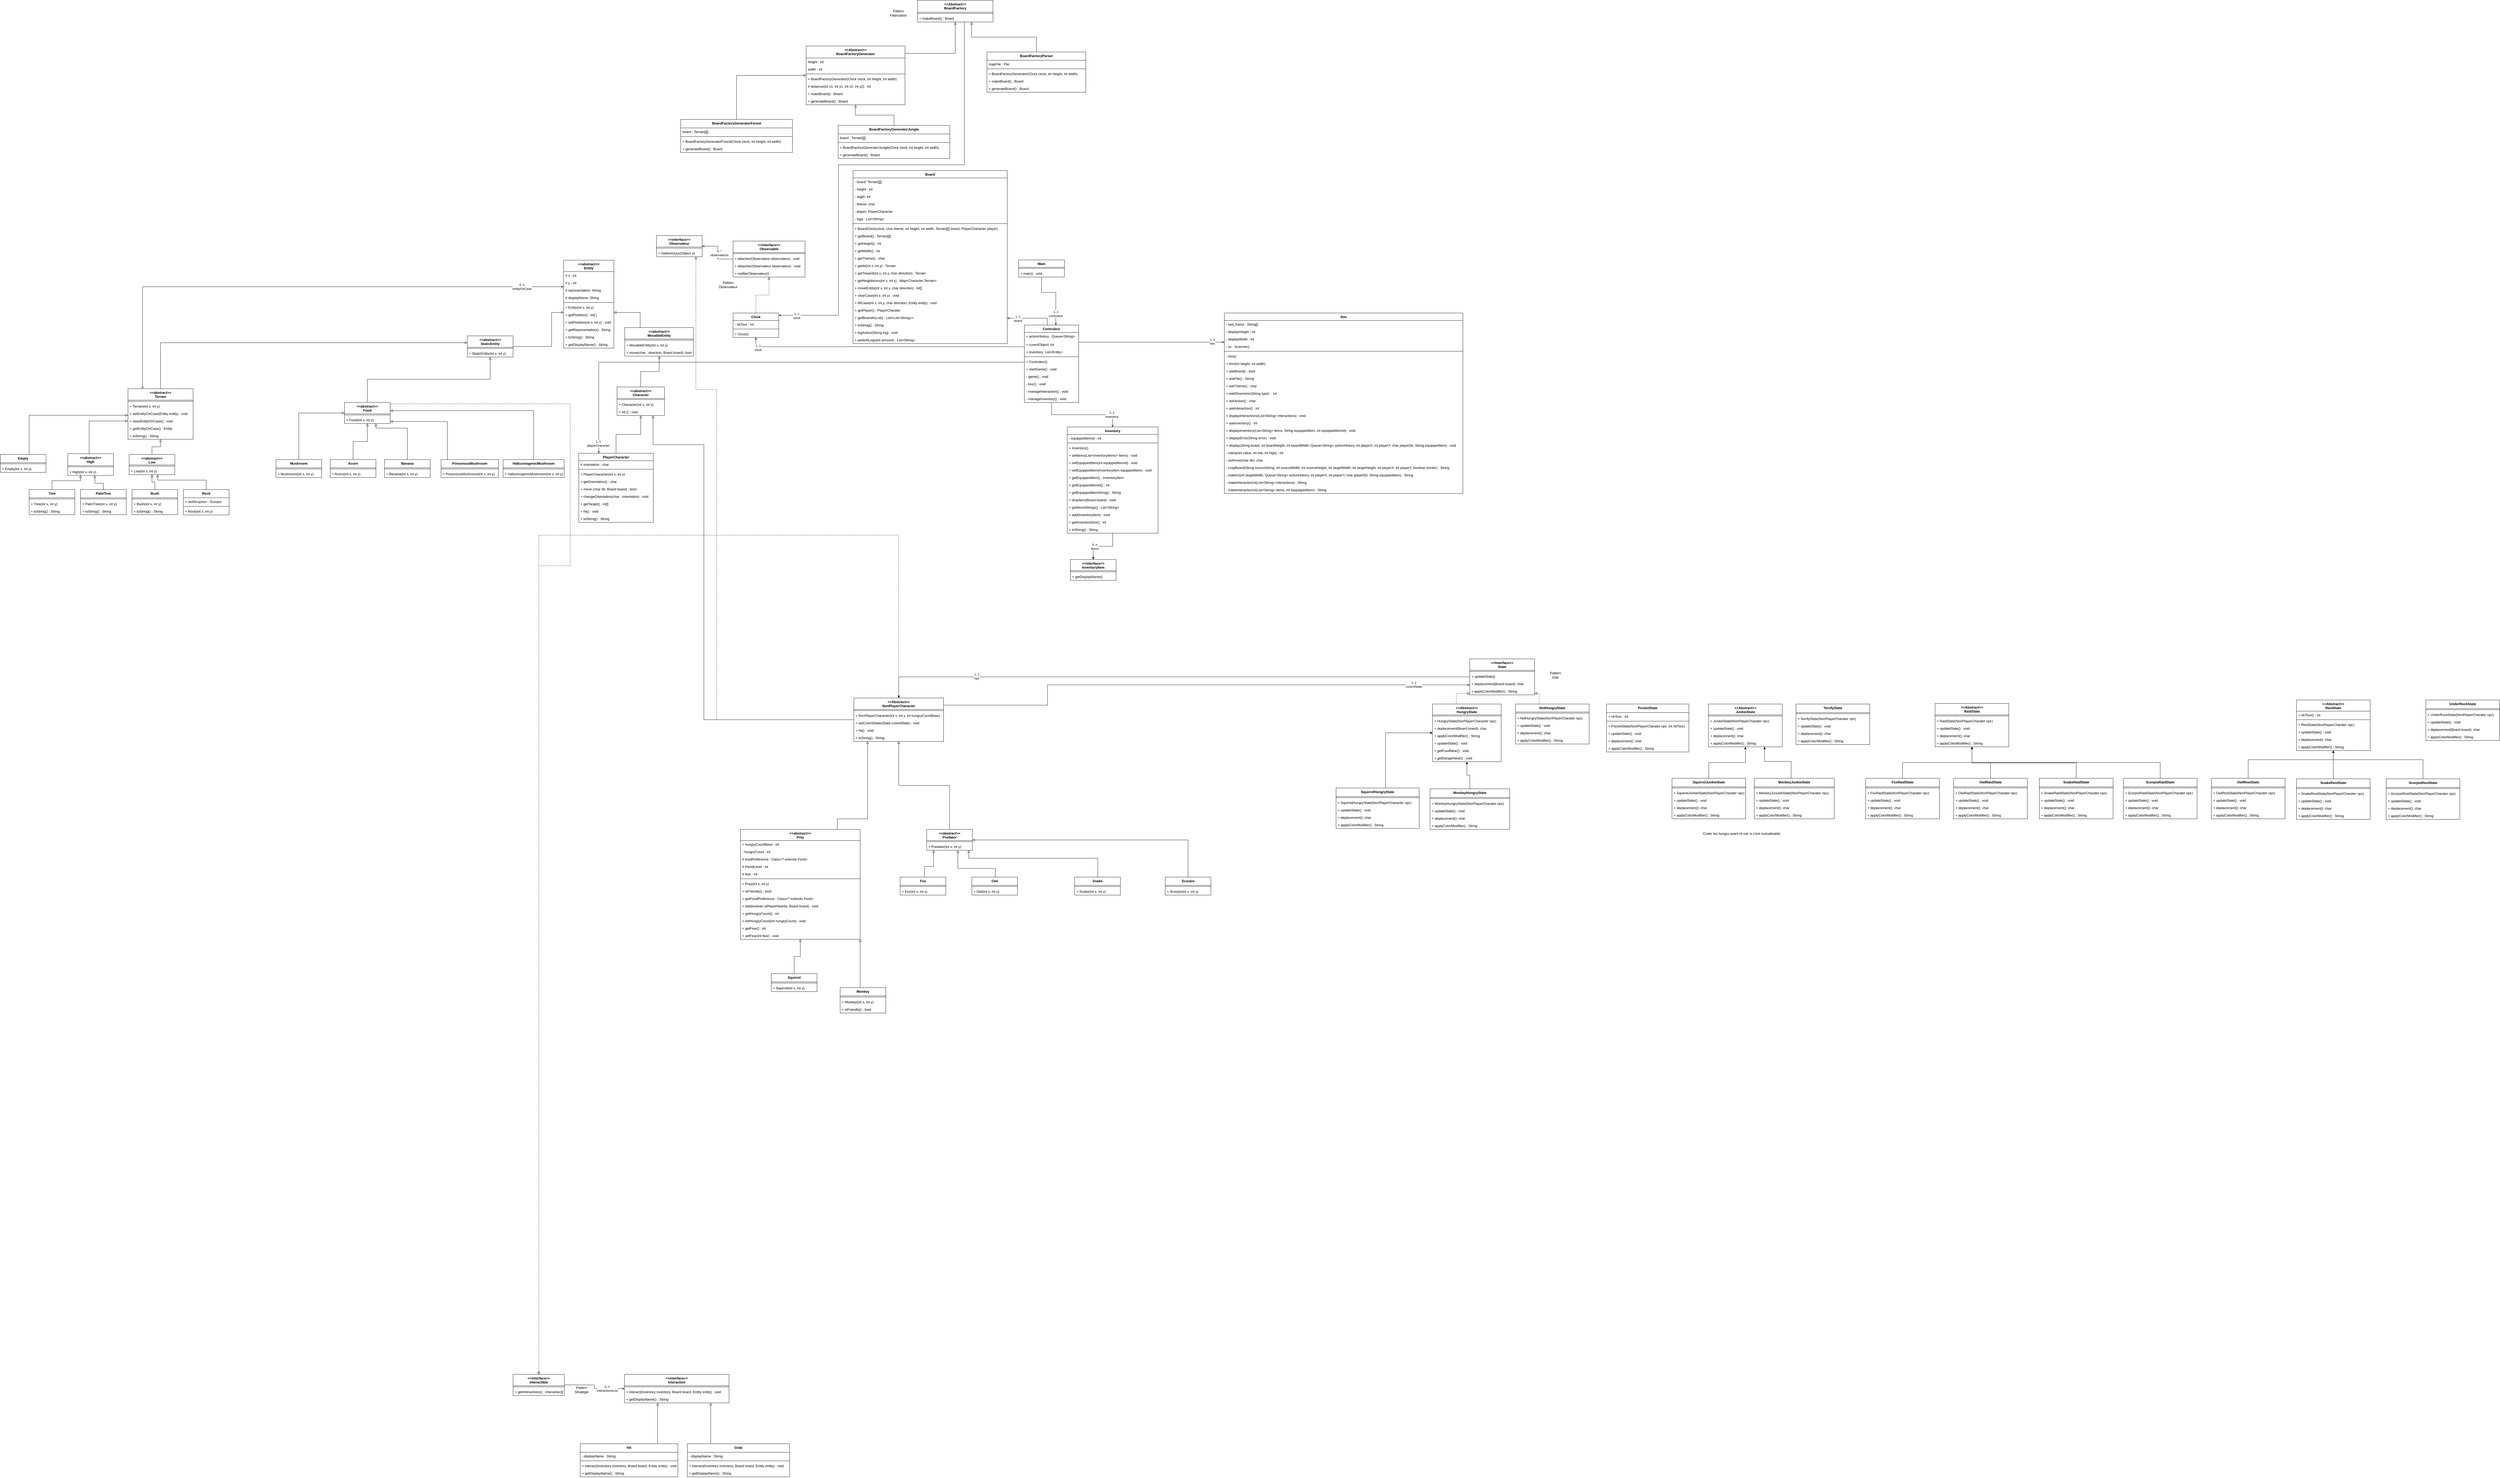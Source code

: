<mxfile version="25.0.2">
  <diagram name="Page-1" id="kPcvRB0Jpk0-cz0uNh_7">
    <mxGraphModel dx="3328" dy="2237" grid="0" gridSize="10" guides="1" tooltips="1" connect="1" arrows="1" fold="1" page="0" pageScale="1" pageWidth="827" pageHeight="1169" math="0" shadow="0">
      <root>
        <mxCell id="0" />
        <mxCell id="1" parent="0" />
        <mxCell id="V_oIrFP5sulKO1TenzHI-9" style="edgeStyle=orthogonalEdgeStyle;rounded=0;orthogonalLoop=1;jettySize=auto;html=1;endArrow=block;endFill=0;" parent="1" source="HCp1jWOT6lPPvcUnvt3E-54" target="HCp1jWOT6lPPvcUnvt3E-30" edge="1">
          <mxGeometry relative="1" as="geometry">
            <mxPoint x="655" y="320" as="sourcePoint" />
            <mxPoint x="589.43" y="231.76" as="targetPoint" />
            <Array as="points">
              <mxPoint x="655" y="250" />
            </Array>
          </mxGeometry>
        </mxCell>
        <mxCell id="V_oIrFP5sulKO1TenzHI-10" style="edgeStyle=orthogonalEdgeStyle;rounded=0;orthogonalLoop=1;jettySize=auto;html=1;endArrow=block;endFill=0;" parent="1" source="HCp1jWOT6lPPvcUnvt3E-36" target="HCp1jWOT6lPPvcUnvt3E-30" edge="1">
          <mxGeometry relative="1" as="geometry">
            <mxPoint x="345" y="320" as="sourcePoint" />
            <mxPoint x="399.24" y="233.16" as="targetPoint" />
            <Array as="points">
              <mxPoint x="345" y="250" />
            </Array>
          </mxGeometry>
        </mxCell>
        <mxCell id="V_oIrFP5sulKO1TenzHI-17" style="edgeStyle=orthogonalEdgeStyle;rounded=0;orthogonalLoop=1;jettySize=auto;html=1;endArrow=block;endFill=0;" parent="1" source="HCp1jWOT6lPPvcUnvt3E-60" target="HCp1jWOT6lPPvcUnvt3E-54" edge="1">
          <mxGeometry relative="1" as="geometry">
            <mxPoint x="655" y="490" as="sourcePoint" />
            <mxPoint x="655" y="460" as="targetPoint" />
          </mxGeometry>
        </mxCell>
        <mxCell id="V_oIrFP5sulKO1TenzHI-20" value="PlayerCharacter" style="swimlane;fontStyle=1;align=center;verticalAlign=top;childLayout=stackLayout;horizontal=1;startSize=26;horizontalStack=0;resizeParent=1;resizeParentMax=0;resizeLast=0;collapsible=1;marginBottom=0;whiteSpace=wrap;html=1;" parent="1" vertex="1">
          <mxGeometry x="440" y="743" width="261" height="242" as="geometry" />
        </mxCell>
        <mxCell id="DrACzwTK3TKXdcZGICnd-63" value="# orientation : char" style="text;strokeColor=none;fillColor=none;align=left;verticalAlign=top;spacingLeft=4;spacingRight=4;overflow=hidden;rotatable=0;points=[[0,0.5],[1,0.5]];portConstraint=eastwest;whiteSpace=wrap;html=1;" parent="V_oIrFP5sulKO1TenzHI-20" vertex="1">
          <mxGeometry y="26" width="261" height="26" as="geometry" />
        </mxCell>
        <mxCell id="V_oIrFP5sulKO1TenzHI-22" value="" style="line;strokeWidth=1;fillColor=none;align=left;verticalAlign=middle;spacingTop=-1;spacingLeft=3;spacingRight=3;rotatable=0;labelPosition=right;points=[];portConstraint=eastwest;strokeColor=inherit;" parent="V_oIrFP5sulKO1TenzHI-20" vertex="1">
          <mxGeometry y="52" width="261" height="8" as="geometry" />
        </mxCell>
        <mxCell id="l9vW0RXhgVoUWkP2VZ4Z-18" value="+ PlayerCharacter(int x, int y)" style="text;strokeColor=none;fillColor=none;align=left;verticalAlign=top;spacingLeft=4;spacingRight=4;overflow=hidden;rotatable=0;points=[[0,0.5],[1,0.5]];portConstraint=eastwest;whiteSpace=wrap;html=1;" parent="V_oIrFP5sulKO1TenzHI-20" vertex="1">
          <mxGeometry y="60" width="261" height="26" as="geometry" />
        </mxCell>
        <mxCell id="pYf7q3VQLDyf8TSh6IOd-21" value="+ getOrientation() : char" style="text;strokeColor=none;fillColor=none;align=left;verticalAlign=top;spacingLeft=4;spacingRight=4;overflow=hidden;rotatable=0;points=[[0,0.5],[1,0.5]];portConstraint=eastwest;whiteSpace=wrap;html=1;" parent="V_oIrFP5sulKO1TenzHI-20" vertex="1">
          <mxGeometry y="86" width="261" height="26" as="geometry" />
        </mxCell>
        <mxCell id="DrACzwTK3TKXdcZGICnd-62" value="+ move (char dir, Board board) : bool" style="text;strokeColor=none;fillColor=none;align=left;verticalAlign=top;spacingLeft=4;spacingRight=4;overflow=hidden;rotatable=0;points=[[0,0.5],[1,0.5]];portConstraint=eastwest;whiteSpace=wrap;html=1;" parent="V_oIrFP5sulKO1TenzHI-20" vertex="1">
          <mxGeometry y="112" width="261" height="26" as="geometry" />
        </mxCell>
        <mxCell id="DrACzwTK3TKXdcZGICnd-64" value="+ changeOrientation(char : orientation) : void" style="text;strokeColor=none;fillColor=none;align=left;verticalAlign=top;spacingLeft=4;spacingRight=4;overflow=hidden;rotatable=0;points=[[0,0.5],[1,0.5]];portConstraint=eastwest;whiteSpace=wrap;html=1;" parent="V_oIrFP5sulKO1TenzHI-20" vertex="1">
          <mxGeometry y="138" width="261" height="26" as="geometry" />
        </mxCell>
        <mxCell id="XjsQFoxlmk537Zc9GoqI-103" value="+ getTarget() : int[]" style="text;strokeColor=none;fillColor=none;align=left;verticalAlign=top;spacingLeft=4;spacingRight=4;overflow=hidden;rotatable=0;points=[[0,0.5],[1,0.5]];portConstraint=eastwest;whiteSpace=wrap;html=1;" parent="V_oIrFP5sulKO1TenzHI-20" vertex="1">
          <mxGeometry y="164" width="261" height="26" as="geometry" />
        </mxCell>
        <mxCell id="AQo4Ace3PrdsBagxseuF-5" value="+ hit() : void" style="text;strokeColor=none;fillColor=none;align=left;verticalAlign=top;spacingLeft=4;spacingRight=4;overflow=hidden;rotatable=0;points=[[0,0.5],[1,0.5]];portConstraint=eastwest;whiteSpace=wrap;html=1;" parent="V_oIrFP5sulKO1TenzHI-20" vertex="1">
          <mxGeometry y="190" width="261" height="26" as="geometry" />
        </mxCell>
        <mxCell id="XjsQFoxlmk537Zc9GoqI-104" value="+ toString() : String" style="text;strokeColor=none;fillColor=none;align=left;verticalAlign=top;spacingLeft=4;spacingRight=4;overflow=hidden;rotatable=0;points=[[0,0.5],[1,0.5]];portConstraint=eastwest;whiteSpace=wrap;html=1;" parent="V_oIrFP5sulKO1TenzHI-20" vertex="1">
          <mxGeometry y="216" width="261" height="26" as="geometry" />
        </mxCell>
        <mxCell id="V_oIrFP5sulKO1TenzHI-68" style="edgeStyle=orthogonalEdgeStyle;rounded=0;orthogonalLoop=1;jettySize=auto;html=1;dashed=1;endArrow=block;endFill=0;" parent="1" source="HCp1jWOT6lPPvcUnvt3E-64" target="HCp1jWOT6lPPvcUnvt3E-67" edge="1">
          <mxGeometry relative="1" as="geometry">
            <mxPoint x="765.0" y="810" as="sourcePoint" />
            <mxPoint x="630" y="1090" as="targetPoint" />
            <Array as="points">
              <mxPoint x="300" y="1030" />
            </Array>
          </mxGeometry>
        </mxCell>
        <mxCell id="V_oIrFP5sulKO1TenzHI-34" style="edgeStyle=orthogonalEdgeStyle;rounded=0;orthogonalLoop=1;jettySize=auto;html=1;endArrow=block;endFill=0;" parent="1" source="HCp1jWOT6lPPvcUnvt3E-64" target="HCp1jWOT6lPPvcUnvt3E-60" edge="1">
          <mxGeometry relative="1" as="geometry">
            <mxPoint x="707.5" y="670" as="sourcePoint" />
            <mxPoint x="707.63" y="630" as="targetPoint" />
            <Array as="points">
              <mxPoint x="878" y="713" />
              <mxPoint x="700" y="713" />
            </Array>
          </mxGeometry>
        </mxCell>
        <mxCell id="V_oIrFP5sulKO1TenzHI-45" style="edgeStyle=orthogonalEdgeStyle;rounded=0;orthogonalLoop=1;jettySize=auto;html=1;endArrow=block;endFill=0;" parent="1" source="V_oIrFP5sulKO1TenzHI-20" target="HCp1jWOT6lPPvcUnvt3E-60" edge="1">
          <mxGeometry relative="1" as="geometry">
            <mxPoint x="569.31" y="631.82" as="targetPoint" />
          </mxGeometry>
        </mxCell>
        <mxCell id="V_oIrFP5sulKO1TenzHI-67" style="edgeStyle=orthogonalEdgeStyle;rounded=0;orthogonalLoop=1;jettySize=auto;html=1;dashed=1;endArrow=block;endFill=0;" parent="1" source="HCp1jWOT6lPPvcUnvt3E-48" target="HCp1jWOT6lPPvcUnvt3E-67" edge="1">
          <mxGeometry relative="1" as="geometry">
            <mxPoint x="395" y="630" as="sourcePoint" />
            <mxPoint x="440" y="1110" as="targetPoint" />
            <Array as="points">
              <mxPoint x="410" y="570" />
              <mxPoint x="410" y="1137" />
            </Array>
          </mxGeometry>
        </mxCell>
        <mxCell id="V_oIrFP5sulKO1TenzHI-56" style="edgeStyle=orthogonalEdgeStyle;rounded=0;orthogonalLoop=1;jettySize=auto;html=1;endArrow=open;endFill=0;startArrow=diamond;startFill=0;" parent="1" source="HCp1jWOT6lPPvcUnvt3E-42" target="HCp1jWOT6lPPvcUnvt3E-30" edge="1">
          <mxGeometry relative="1" as="geometry">
            <mxPoint x="137.5" y="490" as="sourcePoint" />
            <mxPoint x="400" y="185" as="targetPoint" />
            <Array as="points">
              <mxPoint x="-1087" y="160" />
            </Array>
          </mxGeometry>
        </mxCell>
        <mxCell id="V_oIrFP5sulKO1TenzHI-57" value="0..1&lt;div&gt;entityOnCase&lt;/div&gt;" style="edgeLabel;html=1;align=center;verticalAlign=middle;resizable=0;points=[];" parent="V_oIrFP5sulKO1TenzHI-56" vertex="1" connectable="0">
          <mxGeometry x="0.815" relative="1" as="geometry">
            <mxPoint x="23" as="offset" />
          </mxGeometry>
        </mxCell>
        <mxCell id="V_oIrFP5sulKO1TenzHI-54" style="edgeStyle=orthogonalEdgeStyle;rounded=0;orthogonalLoop=1;jettySize=auto;html=1;endArrow=block;endFill=0;" parent="1" source="HCp1jWOT6lPPvcUnvt3E-42" target="HCp1jWOT6lPPvcUnvt3E-36" edge="1">
          <mxGeometry relative="1" as="geometry">
            <mxPoint x="185" y="490" as="sourcePoint" />
            <mxPoint x="250.76" y="401.34" as="targetPoint" />
            <Array as="points">
              <mxPoint x="-1024" y="356" />
            </Array>
          </mxGeometry>
        </mxCell>
        <mxCell id="V_oIrFP5sulKO1TenzHI-62" style="edgeStyle=orthogonalEdgeStyle;rounded=0;orthogonalLoop=1;jettySize=auto;html=1;endArrow=open;endFill=0;" parent="1" source="HCp1jWOT6lPPvcUnvt3E-67" target="HCp1jWOT6lPPvcUnvt3E-71" edge="1">
          <mxGeometry relative="1" as="geometry">
            <mxPoint x="280" y="3987.71" as="sourcePoint" />
            <mxPoint x="510" y="3987.71" as="targetPoint" />
          </mxGeometry>
        </mxCell>
        <mxCell id="V_oIrFP5sulKO1TenzHI-63" value="0..n&lt;div&gt;interactionsList&lt;/div&gt;" style="edgeLabel;html=1;align=center;verticalAlign=middle;resizable=0;points=[];" parent="V_oIrFP5sulKO1TenzHI-62" vertex="1" connectable="0">
          <mxGeometry x="0.821" y="-1" relative="1" as="geometry">
            <mxPoint x="-41" y="-1" as="offset" />
          </mxGeometry>
        </mxCell>
        <mxCell id="V_oIrFP5sulKO1TenzHI-69" value="Pattern Stratégie" style="text;html=1;align=center;verticalAlign=middle;whiteSpace=wrap;rounded=0;" parent="1" vertex="1">
          <mxGeometry x="420" y="4007" width="60" height="30" as="geometry" />
        </mxCell>
        <mxCell id="HCp1jWOT6lPPvcUnvt3E-15" style="edgeStyle=orthogonalEdgeStyle;rounded=0;orthogonalLoop=1;jettySize=auto;html=1;dashed=1;endArrow=block;endFill=0;" parent="1" source="HCp1jWOT6lPPvcUnvt3E-1" target="HCp1jWOT6lPPvcUnvt3E-9" edge="1">
          <mxGeometry relative="1" as="geometry" />
        </mxCell>
        <mxCell id="HCp1jWOT6lPPvcUnvt3E-1" value="Clock" style="swimlane;fontStyle=1;align=center;verticalAlign=top;childLayout=stackLayout;horizontal=1;startSize=26;horizontalStack=0;resizeParent=1;resizeParentMax=0;resizeLast=0;collapsible=1;marginBottom=0;whiteSpace=wrap;html=1;" parent="1" vertex="1">
          <mxGeometry x="980" y="252" width="160" height="86" as="geometry" />
        </mxCell>
        <mxCell id="HCp1jWOT6lPPvcUnvt3E-2" value="- nbTour : int" style="text;strokeColor=none;fillColor=none;align=left;verticalAlign=top;spacingLeft=4;spacingRight=4;overflow=hidden;rotatable=0;points=[[0,0.5],[1,0.5]];portConstraint=eastwest;whiteSpace=wrap;html=1;" parent="HCp1jWOT6lPPvcUnvt3E-1" vertex="1">
          <mxGeometry y="26" width="160" height="26" as="geometry" />
        </mxCell>
        <mxCell id="HCp1jWOT6lPPvcUnvt3E-3" value="" style="line;strokeWidth=1;fillColor=none;align=left;verticalAlign=middle;spacingTop=-1;spacingLeft=3;spacingRight=3;rotatable=0;labelPosition=right;points=[];portConstraint=eastwest;strokeColor=inherit;" parent="HCp1jWOT6lPPvcUnvt3E-1" vertex="1">
          <mxGeometry y="52" width="160" height="8" as="geometry" />
        </mxCell>
        <mxCell id="pYf7q3VQLDyf8TSh6IOd-8" value="+ Clock()" style="text;strokeColor=none;fillColor=none;align=left;verticalAlign=top;spacingLeft=4;spacingRight=4;overflow=hidden;rotatable=0;points=[[0,0.5],[1,0.5]];portConstraint=eastwest;whiteSpace=wrap;html=1;" parent="HCp1jWOT6lPPvcUnvt3E-1" vertex="1">
          <mxGeometry y="60" width="160" height="26" as="geometry" />
        </mxCell>
        <mxCell id="HCp1jWOT6lPPvcUnvt3E-5" value="&amp;lt;&amp;lt;interface&amp;gt;&amp;gt;&lt;div&gt;Observateur&lt;/div&gt;" style="swimlane;fontStyle=1;align=center;verticalAlign=top;childLayout=stackLayout;horizontal=1;startSize=40;horizontalStack=0;resizeParent=1;resizeParentMax=0;resizeLast=0;collapsible=1;marginBottom=0;whiteSpace=wrap;html=1;" parent="1" vertex="1">
          <mxGeometry x="712" y="-19" width="160" height="74" as="geometry" />
        </mxCell>
        <mxCell id="HCp1jWOT6lPPvcUnvt3E-7" value="" style="line;strokeWidth=1;fillColor=none;align=left;verticalAlign=middle;spacingTop=-1;spacingLeft=3;spacingRight=3;rotatable=0;labelPosition=right;points=[];portConstraint=eastwest;strokeColor=inherit;" parent="HCp1jWOT6lPPvcUnvt3E-5" vertex="1">
          <mxGeometry y="40" width="160" height="8" as="geometry" />
        </mxCell>
        <mxCell id="HCp1jWOT6lPPvcUnvt3E-8" value="+ mettreAJour(Object o)" style="text;strokeColor=none;fillColor=none;align=left;verticalAlign=top;spacingLeft=4;spacingRight=4;overflow=hidden;rotatable=0;points=[[0,0.5],[1,0.5]];portConstraint=eastwest;whiteSpace=wrap;html=1;" parent="HCp1jWOT6lPPvcUnvt3E-5" vertex="1">
          <mxGeometry y="48" width="160" height="26" as="geometry" />
        </mxCell>
        <mxCell id="pYf7q3VQLDyf8TSh6IOd-6" style="edgeStyle=orthogonalEdgeStyle;rounded=0;orthogonalLoop=1;jettySize=auto;html=1;endArrow=open;endFill=0;" parent="1" source="HCp1jWOT6lPPvcUnvt3E-9" target="HCp1jWOT6lPPvcUnvt3E-5" edge="1">
          <mxGeometry relative="1" as="geometry" />
        </mxCell>
        <mxCell id="pYf7q3VQLDyf8TSh6IOd-7" value="0..*&lt;div&gt;observateurs&lt;/div&gt;" style="edgeLabel;html=1;align=center;verticalAlign=middle;resizable=0;points=[];" parent="pYf7q3VQLDyf8TSh6IOd-6" vertex="1" connectable="0">
          <mxGeometry x="0.567" relative="1" as="geometry">
            <mxPoint x="27" y="24" as="offset" />
          </mxGeometry>
        </mxCell>
        <mxCell id="HCp1jWOT6lPPvcUnvt3E-9" value="&amp;lt;&amp;lt;interface&amp;gt;&amp;gt;&lt;div&gt;Observable&lt;/div&gt;" style="swimlane;fontStyle=1;align=center;verticalAlign=top;childLayout=stackLayout;horizontal=1;startSize=40;horizontalStack=0;resizeParent=1;resizeParentMax=0;resizeLast=0;collapsible=1;marginBottom=0;whiteSpace=wrap;html=1;" parent="1" vertex="1">
          <mxGeometry x="980" width="252" height="126" as="geometry" />
        </mxCell>
        <mxCell id="HCp1jWOT6lPPvcUnvt3E-11" value="" style="line;strokeWidth=1;fillColor=none;align=left;verticalAlign=middle;spacingTop=-1;spacingLeft=3;spacingRight=3;rotatable=0;labelPosition=right;points=[];portConstraint=eastwest;strokeColor=inherit;" parent="HCp1jWOT6lPPvcUnvt3E-9" vertex="1">
          <mxGeometry y="40" width="252" height="8" as="geometry" />
        </mxCell>
        <mxCell id="HCp1jWOT6lPPvcUnvt3E-12" value="+ attacher(Observateur observateur) : void" style="text;strokeColor=none;fillColor=none;align=left;verticalAlign=top;spacingLeft=4;spacingRight=4;overflow=hidden;rotatable=0;points=[[0,0.5],[1,0.5]];portConstraint=eastwest;whiteSpace=wrap;html=1;" parent="HCp1jWOT6lPPvcUnvt3E-9" vertex="1">
          <mxGeometry y="48" width="252" height="26" as="geometry" />
        </mxCell>
        <mxCell id="HCp1jWOT6lPPvcUnvt3E-13" value="+ détacher(Observateur observateur) : void" style="text;strokeColor=none;fillColor=none;align=left;verticalAlign=top;spacingLeft=4;spacingRight=4;overflow=hidden;rotatable=0;points=[[0,0.5],[1,0.5]];portConstraint=eastwest;whiteSpace=wrap;html=1;" parent="HCp1jWOT6lPPvcUnvt3E-9" vertex="1">
          <mxGeometry y="74" width="252" height="26" as="geometry" />
        </mxCell>
        <mxCell id="HCp1jWOT6lPPvcUnvt3E-14" value="+ notifierObservateur()" style="text;strokeColor=none;fillColor=none;align=left;verticalAlign=top;spacingLeft=4;spacingRight=4;overflow=hidden;rotatable=0;points=[[0,0.5],[1,0.5]];portConstraint=eastwest;whiteSpace=wrap;html=1;" parent="HCp1jWOT6lPPvcUnvt3E-9" vertex="1">
          <mxGeometry y="100" width="252" height="26" as="geometry" />
        </mxCell>
        <mxCell id="r0xivs-joTKTYX9kbpUL-134" style="edgeStyle=orthogonalEdgeStyle;rounded=0;orthogonalLoop=1;jettySize=auto;html=1;endArrow=open;endFill=0;" parent="1" source="HCp1jWOT6lPPvcUnvt3E-18" target="HCp1jWOT6lPPvcUnvt3E-1" edge="1">
          <mxGeometry relative="1" as="geometry">
            <Array as="points">
              <mxPoint x="1060" y="370" />
            </Array>
          </mxGeometry>
        </mxCell>
        <mxCell id="r0xivs-joTKTYX9kbpUL-138" value="1..1&lt;div&gt;clock&lt;/div&gt;" style="edgeLabel;html=1;align=center;verticalAlign=middle;resizable=0;points=[];" parent="r0xivs-joTKTYX9kbpUL-134" vertex="1" connectable="0">
          <mxGeometry x="0.919" y="4" relative="1" as="geometry">
            <mxPoint as="offset" />
          </mxGeometry>
        </mxCell>
        <mxCell id="r0xivs-joTKTYX9kbpUL-135" style="edgeStyle=orthogonalEdgeStyle;rounded=0;orthogonalLoop=1;jettySize=auto;html=1;endArrow=open;endFill=0;" parent="1" source="HCp1jWOT6lPPvcUnvt3E-18" target="HCp1jWOT6lPPvcUnvt3E-121" edge="1">
          <mxGeometry relative="1" as="geometry">
            <Array as="points">
              <mxPoint x="2080" y="270" />
              <mxPoint x="1805" y="270" />
            </Array>
          </mxGeometry>
        </mxCell>
        <mxCell id="r0xivs-joTKTYX9kbpUL-139" value="1..1&lt;div&gt;board&lt;/div&gt;" style="edgeLabel;html=1;align=center;verticalAlign=middle;resizable=0;points=[];" parent="r0xivs-joTKTYX9kbpUL-135" vertex="1" connectable="0">
          <mxGeometry x="0.919" y="1" relative="1" as="geometry">
            <mxPoint x="30" y="1" as="offset" />
          </mxGeometry>
        </mxCell>
        <mxCell id="r0xivs-joTKTYX9kbpUL-136" style="edgeStyle=orthogonalEdgeStyle;rounded=0;orthogonalLoop=1;jettySize=auto;html=1;endArrow=open;endFill=0;" parent="1" source="HCp1jWOT6lPPvcUnvt3E-18" target="HCp1jWOT6lPPvcUnvt3E-22" edge="1">
          <mxGeometry relative="1" as="geometry">
            <Array as="points">
              <mxPoint x="2490" y="354" />
              <mxPoint x="2490" y="354" />
            </Array>
          </mxGeometry>
        </mxCell>
        <mxCell id="pYf7q3VQLDyf8TSh6IOd-4" value="1..1&lt;div&gt;ihm&lt;/div&gt;" style="edgeLabel;html=1;align=center;verticalAlign=middle;resizable=0;points=[];" parent="r0xivs-joTKTYX9kbpUL-136" vertex="1" connectable="0">
          <mxGeometry x="0.835" y="2" relative="1" as="geometry">
            <mxPoint as="offset" />
          </mxGeometry>
        </mxCell>
        <mxCell id="DrACzwTK3TKXdcZGICnd-43" style="edgeStyle=orthogonalEdgeStyle;rounded=0;orthogonalLoop=1;jettySize=auto;html=1;endArrow=open;endFill=0;" parent="1" source="HCp1jWOT6lPPvcUnvt3E-18" target="DrACzwTK3TKXdcZGICnd-5" edge="1">
          <mxGeometry relative="1" as="geometry" />
        </mxCell>
        <mxCell id="XjsQFoxlmk537Zc9GoqI-35" value="1..1&lt;div&gt;inventory&lt;/div&gt;" style="edgeLabel;html=1;align=center;verticalAlign=middle;resizable=0;points=[];" parent="DrACzwTK3TKXdcZGICnd-43" vertex="1" connectable="0">
          <mxGeometry x="0.692" relative="1" as="geometry">
            <mxPoint as="offset" />
          </mxGeometry>
        </mxCell>
        <mxCell id="DrACzwTK3TKXdcZGICnd-61" style="edgeStyle=orthogonalEdgeStyle;rounded=0;orthogonalLoop=1;jettySize=auto;html=1;endArrow=open;endFill=0;" parent="1" source="HCp1jWOT6lPPvcUnvt3E-18" target="V_oIrFP5sulKO1TenzHI-20" edge="1">
          <mxGeometry relative="1" as="geometry">
            <Array as="points">
              <mxPoint x="510" y="424" />
            </Array>
          </mxGeometry>
        </mxCell>
        <mxCell id="pYf7q3VQLDyf8TSh6IOd-5" value="1..1&lt;div&gt;playerCharacter&lt;/div&gt;" style="edgeLabel;html=1;align=center;verticalAlign=middle;resizable=0;points=[];" parent="DrACzwTK3TKXdcZGICnd-61" vertex="1" connectable="0">
          <mxGeometry x="0.962" y="-2" relative="1" as="geometry">
            <mxPoint as="offset" />
          </mxGeometry>
        </mxCell>
        <mxCell id="HCp1jWOT6lPPvcUnvt3E-18" value="Controleur" style="swimlane;fontStyle=1;align=center;verticalAlign=top;childLayout=stackLayout;horizontal=1;startSize=26;horizontalStack=0;resizeParent=1;resizeParentMax=0;resizeLast=0;collapsible=1;marginBottom=0;whiteSpace=wrap;html=1;" parent="1" vertex="1">
          <mxGeometry x="2000" y="294" width="190" height="271" as="geometry" />
        </mxCell>
        <mxCell id="HCp1jWOT6lPPvcUnvt3E-19" value="+ actionHistory : Queue&amp;lt;String&amp;gt;" style="text;strokeColor=none;fillColor=none;align=left;verticalAlign=top;spacingLeft=4;spacingRight=4;overflow=hidden;rotatable=0;points=[[0,0.5],[1,0.5]];portConstraint=eastwest;whiteSpace=wrap;html=1;" parent="HCp1jWOT6lPPvcUnvt3E-18" vertex="1">
          <mxGeometry y="26" width="190" height="29" as="geometry" />
        </mxCell>
        <mxCell id="l9vW0RXhgVoUWkP2VZ4Z-25" value="+ curentObject: int" style="text;strokeColor=none;fillColor=none;align=left;verticalAlign=top;spacingLeft=4;spacingRight=4;overflow=hidden;rotatable=0;points=[[0,0.5],[1,0.5]];portConstraint=eastwest;whiteSpace=wrap;html=1;" parent="HCp1jWOT6lPPvcUnvt3E-18" vertex="1">
          <mxGeometry y="55" width="190" height="26" as="geometry" />
        </mxCell>
        <mxCell id="l9vW0RXhgVoUWkP2VZ4Z-24" value="+ inventory: List&amp;lt;Entity&amp;gt;" style="text;strokeColor=none;fillColor=none;align=left;verticalAlign=top;spacingLeft=4;spacingRight=4;overflow=hidden;rotatable=0;points=[[0,0.5],[1,0.5]];portConstraint=eastwest;whiteSpace=wrap;html=1;" parent="HCp1jWOT6lPPvcUnvt3E-18" vertex="1">
          <mxGeometry y="81" width="190" height="26" as="geometry" />
        </mxCell>
        <mxCell id="HCp1jWOT6lPPvcUnvt3E-20" value="" style="line;strokeWidth=1;fillColor=none;align=left;verticalAlign=middle;spacingTop=-1;spacingLeft=3;spacingRight=3;rotatable=0;labelPosition=right;points=[];portConstraint=eastwest;strokeColor=inherit;" parent="HCp1jWOT6lPPvcUnvt3E-18" vertex="1">
          <mxGeometry y="107" width="190" height="8" as="geometry" />
        </mxCell>
        <mxCell id="l9vW0RXhgVoUWkP2VZ4Z-22" value="+ Controleur()" style="text;strokeColor=none;fillColor=none;align=left;verticalAlign=top;spacingLeft=4;spacingRight=4;overflow=hidden;rotatable=0;points=[[0,0.5],[1,0.5]];portConstraint=eastwest;whiteSpace=wrap;html=1;" parent="HCp1jWOT6lPPvcUnvt3E-18" vertex="1">
          <mxGeometry y="115" width="190" height="26" as="geometry" />
        </mxCell>
        <mxCell id="HCp1jWOT6lPPvcUnvt3E-21" value="+ startGame() : void" style="text;strokeColor=none;fillColor=none;align=left;verticalAlign=top;spacingLeft=4;spacingRight=4;overflow=hidden;rotatable=0;points=[[0,0.5],[1,0.5]];portConstraint=eastwest;whiteSpace=wrap;html=1;" parent="HCp1jWOT6lPPvcUnvt3E-18" vertex="1">
          <mxGeometry y="141" width="190" height="26" as="geometry" />
        </mxCell>
        <mxCell id="r0xivs-joTKTYX9kbpUL-143" value="- game() : void" style="text;strokeColor=none;fillColor=none;align=left;verticalAlign=top;spacingLeft=4;spacingRight=4;overflow=hidden;rotatable=0;points=[[0,0.5],[1,0.5]];portConstraint=eastwest;whiteSpace=wrap;html=1;" parent="HCp1jWOT6lPPvcUnvt3E-18" vertex="1">
          <mxGeometry y="167" width="190" height="26" as="geometry" />
        </mxCell>
        <mxCell id="XjsQFoxlmk537Zc9GoqI-36" value="- tour() : void" style="text;strokeColor=none;fillColor=none;align=left;verticalAlign=top;spacingLeft=4;spacingRight=4;overflow=hidden;rotatable=0;points=[[0,0.5],[1,0.5]];portConstraint=eastwest;whiteSpace=wrap;html=1;" parent="HCp1jWOT6lPPvcUnvt3E-18" vertex="1">
          <mxGeometry y="193" width="190" height="26" as="geometry" />
        </mxCell>
        <mxCell id="XjsQFoxlmk537Zc9GoqI-37" value="- manageInteraction() : void" style="text;strokeColor=none;fillColor=none;align=left;verticalAlign=top;spacingLeft=4;spacingRight=4;overflow=hidden;rotatable=0;points=[[0,0.5],[1,0.5]];portConstraint=eastwest;whiteSpace=wrap;html=1;" parent="HCp1jWOT6lPPvcUnvt3E-18" vertex="1">
          <mxGeometry y="219" width="190" height="26" as="geometry" />
        </mxCell>
        <mxCell id="XjsQFoxlmk537Zc9GoqI-38" value="- manageInventory() : void" style="text;strokeColor=none;fillColor=none;align=left;verticalAlign=top;spacingLeft=4;spacingRight=4;overflow=hidden;rotatable=0;points=[[0,0.5],[1,0.5]];portConstraint=eastwest;whiteSpace=wrap;html=1;" parent="HCp1jWOT6lPPvcUnvt3E-18" vertex="1">
          <mxGeometry y="245" width="190" height="26" as="geometry" />
        </mxCell>
        <mxCell id="HCp1jWOT6lPPvcUnvt3E-22" value="Ihm" style="swimlane;fontStyle=1;align=center;verticalAlign=top;childLayout=stackLayout;horizontal=1;startSize=26;horizontalStack=0;resizeParent=1;resizeParentMax=0;resizeLast=0;collapsible=1;marginBottom=0;whiteSpace=wrap;html=1;" parent="1" vertex="1">
          <mxGeometry x="2700" y="252" width="835" height="632" as="geometry" />
        </mxCell>
        <mxCell id="XjsQFoxlmk537Zc9GoqI-1" value="- last_frame : String[]" style="text;strokeColor=none;fillColor=none;align=left;verticalAlign=top;spacingLeft=4;spacingRight=4;overflow=hidden;rotatable=0;points=[[0,0.5],[1,0.5]];portConstraint=eastwest;whiteSpace=wrap;html=1;" parent="HCp1jWOT6lPPvcUnvt3E-22" vertex="1">
          <mxGeometry y="26" width="835" height="26" as="geometry" />
        </mxCell>
        <mxCell id="HCp1jWOT6lPPvcUnvt3E-23" value="- displayHeight : int" style="text;strokeColor=none;fillColor=none;align=left;verticalAlign=top;spacingLeft=4;spacingRight=4;overflow=hidden;rotatable=0;points=[[0,0.5],[1,0.5]];portConstraint=eastwest;whiteSpace=wrap;html=1;" parent="HCp1jWOT6lPPvcUnvt3E-22" vertex="1">
          <mxGeometry y="52" width="835" height="26" as="geometry" />
        </mxCell>
        <mxCell id="DrACzwTK3TKXdcZGICnd-57" value="- displayWidth : int" style="text;strokeColor=none;fillColor=none;align=left;verticalAlign=top;spacingLeft=4;spacingRight=4;overflow=hidden;rotatable=0;points=[[0,0.5],[1,0.5]];portConstraint=eastwest;whiteSpace=wrap;html=1;" parent="HCp1jWOT6lPPvcUnvt3E-22" vertex="1">
          <mxGeometry y="78" width="835" height="26" as="geometry" />
        </mxCell>
        <mxCell id="pYf7q3VQLDyf8TSh6IOd-1" value="- sc : Scanner()" style="text;strokeColor=none;fillColor=none;align=left;verticalAlign=top;spacingLeft=4;spacingRight=4;overflow=hidden;rotatable=0;points=[[0,0.5],[1,0.5]];portConstraint=eastwest;whiteSpace=wrap;html=1;" parent="HCp1jWOT6lPPvcUnvt3E-22" vertex="1">
          <mxGeometry y="104" width="835" height="26" as="geometry" />
        </mxCell>
        <mxCell id="HCp1jWOT6lPPvcUnvt3E-24" value="" style="line;strokeWidth=1;fillColor=none;align=left;verticalAlign=middle;spacingTop=-1;spacingLeft=3;spacingRight=3;rotatable=0;labelPosition=right;points=[];portConstraint=eastwest;strokeColor=inherit;" parent="HCp1jWOT6lPPvcUnvt3E-22" vertex="1">
          <mxGeometry y="130" width="835" height="8" as="geometry" />
        </mxCell>
        <mxCell id="XjsQFoxlmk537Zc9GoqI-2" value="- Ihm()" style="text;strokeColor=none;fillColor=none;align=left;verticalAlign=top;spacingLeft=4;spacingRight=4;overflow=hidden;rotatable=0;points=[[0,0.5],[1,0.5]];portConstraint=eastwest;whiteSpace=wrap;html=1;" parent="HCp1jWOT6lPPvcUnvt3E-22" vertex="1">
          <mxGeometry y="138" width="835" height="26" as="geometry" />
        </mxCell>
        <mxCell id="l9vW0RXhgVoUWkP2VZ4Z-23" value="+ Ihm(int height, int width)" style="text;strokeColor=none;fillColor=none;align=left;verticalAlign=top;spacingLeft=4;spacingRight=4;overflow=hidden;rotatable=0;points=[[0,0.5],[1,0.5]];portConstraint=eastwest;whiteSpace=wrap;html=1;" parent="HCp1jWOT6lPPvcUnvt3E-22" vertex="1">
          <mxGeometry y="164" width="835" height="26" as="geometry" />
        </mxCell>
        <mxCell id="HCp1jWOT6lPPvcUnvt3E-25" value="+ askBoard() : bool" style="text;strokeColor=none;fillColor=none;align=left;verticalAlign=top;spacingLeft=4;spacingRight=4;overflow=hidden;rotatable=0;points=[[0,0.5],[1,0.5]];portConstraint=eastwest;whiteSpace=wrap;html=1;" parent="HCp1jWOT6lPPvcUnvt3E-22" vertex="1">
          <mxGeometry y="190" width="835" height="26" as="geometry" />
        </mxCell>
        <mxCell id="r0xivs-joTKTYX9kbpUL-142" value="+ askFile() : String" style="text;strokeColor=none;fillColor=none;align=left;verticalAlign=top;spacingLeft=4;spacingRight=4;overflow=hidden;rotatable=0;points=[[0,0.5],[1,0.5]];portConstraint=eastwest;whiteSpace=wrap;html=1;" parent="HCp1jWOT6lPPvcUnvt3E-22" vertex="1">
          <mxGeometry y="216" width="835" height="26" as="geometry" />
        </mxCell>
        <mxCell id="XjsQFoxlmk537Zc9GoqI-3" value="+ askTheme() : char" style="text;strokeColor=none;fillColor=none;align=left;verticalAlign=top;spacingLeft=4;spacingRight=4;overflow=hidden;rotatable=0;points=[[0,0.5],[1,0.5]];portConstraint=eastwest;whiteSpace=wrap;html=1;" parent="HCp1jWOT6lPPvcUnvt3E-22" vertex="1">
          <mxGeometry y="242" width="835" height="26" as="geometry" />
        </mxCell>
        <mxCell id="XjsQFoxlmk537Zc9GoqI-4" value="+ askDimension(String type) :&amp;nbsp; int" style="text;strokeColor=none;fillColor=none;align=left;verticalAlign=top;spacingLeft=4;spacingRight=4;overflow=hidden;rotatable=0;points=[[0,0.5],[1,0.5]];portConstraint=eastwest;whiteSpace=wrap;html=1;" parent="HCp1jWOT6lPPvcUnvt3E-22" vertex="1">
          <mxGeometry y="268" width="835" height="26" as="geometry" />
        </mxCell>
        <mxCell id="DrACzwTK3TKXdcZGICnd-36" value="+ askAction() : char" style="text;strokeColor=none;fillColor=none;align=left;verticalAlign=top;spacingLeft=4;spacingRight=4;overflow=hidden;rotatable=0;points=[[0,0.5],[1,0.5]];portConstraint=eastwest;whiteSpace=wrap;html=1;" parent="HCp1jWOT6lPPvcUnvt3E-22" vertex="1">
          <mxGeometry y="294" width="835" height="26" as="geometry" />
        </mxCell>
        <mxCell id="XjsQFoxlmk537Zc9GoqI-5" value="+ askInteraction() : int" style="text;strokeColor=none;fillColor=none;align=left;verticalAlign=top;spacingLeft=4;spacingRight=4;overflow=hidden;rotatable=0;points=[[0,0.5],[1,0.5]];portConstraint=eastwest;whiteSpace=wrap;html=1;" parent="HCp1jWOT6lPPvcUnvt3E-22" vertex="1">
          <mxGeometry y="320" width="835" height="26" as="geometry" />
        </mxCell>
        <mxCell id="XjsQFoxlmk537Zc9GoqI-26" value="+ displayInteractions(List&amp;lt;String&amp;gt; interactions) : void" style="text;strokeColor=none;fillColor=none;align=left;verticalAlign=top;spacingLeft=4;spacingRight=4;overflow=hidden;rotatable=0;points=[[0,0.5],[1,0.5]];portConstraint=eastwest;whiteSpace=wrap;html=1;" parent="HCp1jWOT6lPPvcUnvt3E-22" vertex="1">
          <mxGeometry y="346" width="835" height="26" as="geometry" />
        </mxCell>
        <mxCell id="XjsQFoxlmk537Zc9GoqI-27" value="+ askInventory() : int" style="text;strokeColor=none;fillColor=none;align=left;verticalAlign=top;spacingLeft=4;spacingRight=4;overflow=hidden;rotatable=0;points=[[0,0.5],[1,0.5]];portConstraint=eastwest;whiteSpace=wrap;html=1;" parent="HCp1jWOT6lPPvcUnvt3E-22" vertex="1">
          <mxGeometry y="372" width="835" height="26" as="geometry" />
        </mxCell>
        <mxCell id="XjsQFoxlmk537Zc9GoqI-28" value="+ displayInventory(List&amp;lt;String&amp;gt; items, String equippedItem, int equippedItemId) : void" style="text;strokeColor=none;fillColor=none;align=left;verticalAlign=top;spacingLeft=4;spacingRight=4;overflow=hidden;rotatable=0;points=[[0,0.5],[1,0.5]];portConstraint=eastwest;whiteSpace=wrap;html=1;" parent="HCp1jWOT6lPPvcUnvt3E-22" vertex="1">
          <mxGeometry y="398" width="835" height="26" as="geometry" />
        </mxCell>
        <mxCell id="l9vW0RXhgVoUWkP2VZ4Z-26" value="+ displayError(String error) : void" style="text;strokeColor=none;fillColor=none;align=left;verticalAlign=top;spacingLeft=4;spacingRight=4;overflow=hidden;rotatable=0;points=[[0,0.5],[1,0.5]];portConstraint=eastwest;whiteSpace=wrap;html=1;" parent="HCp1jWOT6lPPvcUnvt3E-22" vertex="1">
          <mxGeometry y="424" width="835" height="26" as="geometry" />
        </mxCell>
        <mxCell id="r0xivs-joTKTYX9kbpUL-144" value="+ display(String board, int boardHeight, int boardWidth, Queue&amp;lt;String&amp;gt; actionHistory, int playerX, int playerY, char playerDir, String equippedItem) : void" style="text;strokeColor=none;fillColor=none;align=left;verticalAlign=top;spacingLeft=4;spacingRight=4;overflow=hidden;rotatable=0;points=[[0,0.5],[1,0.5]];portConstraint=eastwest;whiteSpace=wrap;html=1;" parent="HCp1jWOT6lPPvcUnvt3E-22" vertex="1">
          <mxGeometry y="450" width="835" height="26" as="geometry" />
        </mxCell>
        <mxCell id="pYf7q3VQLDyf8TSh6IOd-2" value="- clamp(int value, int low, int high) : int" style="text;strokeColor=none;fillColor=none;align=left;verticalAlign=top;spacingLeft=4;spacingRight=4;overflow=hidden;rotatable=0;points=[[0,0.5],[1,0.5]];portConstraint=eastwest;whiteSpace=wrap;html=1;" parent="HCp1jWOT6lPPvcUnvt3E-22" vertex="1">
          <mxGeometry y="476" width="835" height="26" as="geometry" />
        </mxCell>
        <mxCell id="pYf7q3VQLDyf8TSh6IOd-3" value="- asArrow(char dir): char" style="text;strokeColor=none;fillColor=none;align=left;verticalAlign=top;spacingLeft=4;spacingRight=4;overflow=hidden;rotatable=0;points=[[0,0.5],[1,0.5]];portConstraint=eastwest;whiteSpace=wrap;html=1;" parent="HCp1jWOT6lPPvcUnvt3E-22" vertex="1">
          <mxGeometry y="502" width="835" height="26" as="geometry" />
        </mxCell>
        <mxCell id="DrACzwTK3TKXdcZGICnd-56" value="- cropBoard(String sourceString, int sourceWidth, int sourceHeight, int targetWidth, int targetHeight, int playerX, int playerY, boolean border) : String" style="text;strokeColor=none;fillColor=none;align=left;verticalAlign=top;spacingLeft=4;spacingRight=4;overflow=hidden;rotatable=0;points=[[0,0.5],[1,0.5]];portConstraint=eastwest;whiteSpace=wrap;html=1;" parent="HCp1jWOT6lPPvcUnvt3E-22" vertex="1">
          <mxGeometry y="528" width="835" height="26" as="geometry" />
        </mxCell>
        <mxCell id="DrACzwTK3TKXdcZGICnd-58" value="-&amp;nbsp;makeUi(int targetWidth, Queue&amp;lt;String&amp;gt; actionHistory, int playerX, int playerY, char playerDir, String equippedItem) : String" style="text;strokeColor=none;fillColor=none;align=left;verticalAlign=top;spacingLeft=4;spacingRight=4;overflow=hidden;rotatable=0;points=[[0,0.5],[1,0.5]];portConstraint=eastwest;whiteSpace=wrap;html=1;" parent="HCp1jWOT6lPPvcUnvt3E-22" vertex="1">
          <mxGeometry y="554" width="835" height="26" as="geometry" />
        </mxCell>
        <mxCell id="XjsQFoxlmk537Zc9GoqI-29" value="-&amp;nbsp;makeInteractionUi(List&amp;lt;String&amp;gt; interactions) : String" style="text;strokeColor=none;fillColor=none;align=left;verticalAlign=top;spacingLeft=4;spacingRight=4;overflow=hidden;rotatable=0;points=[[0,0.5],[1,0.5]];portConstraint=eastwest;whiteSpace=wrap;html=1;" parent="HCp1jWOT6lPPvcUnvt3E-22" vertex="1">
          <mxGeometry y="580" width="835" height="26" as="geometry" />
        </mxCell>
        <mxCell id="XjsQFoxlmk537Zc9GoqI-30" value="-&amp;nbsp;makeInteractionUi(List&amp;lt;String&amp;gt; items, int eqquippedItem) : String" style="text;strokeColor=none;fillColor=none;align=left;verticalAlign=top;spacingLeft=4;spacingRight=4;overflow=hidden;rotatable=0;points=[[0,0.5],[1,0.5]];portConstraint=eastwest;whiteSpace=wrap;html=1;" parent="HCp1jWOT6lPPvcUnvt3E-22" vertex="1">
          <mxGeometry y="606" width="835" height="26" as="geometry" />
        </mxCell>
        <mxCell id="HCp1jWOT6lPPvcUnvt3E-30" value="&amp;lt;&amp;lt;abstract&amp;gt;&amp;gt;&lt;div&gt;Entity&lt;/div&gt;" style="swimlane;fontStyle=1;align=center;verticalAlign=top;childLayout=stackLayout;horizontal=1;startSize=40;horizontalStack=0;resizeParent=1;resizeParentMax=0;resizeLast=0;collapsible=1;marginBottom=0;whiteSpace=wrap;html=1;" parent="1" vertex="1">
          <mxGeometry x="387" y="67" width="176" height="308" as="geometry" />
        </mxCell>
        <mxCell id="HCp1jWOT6lPPvcUnvt3E-31" value="# x : int" style="text;strokeColor=none;fillColor=none;align=left;verticalAlign=top;spacingLeft=4;spacingRight=4;overflow=hidden;rotatable=0;points=[[0,0.5],[1,0.5]];portConstraint=eastwest;whiteSpace=wrap;html=1;" parent="HCp1jWOT6lPPvcUnvt3E-30" vertex="1">
          <mxGeometry y="40" width="176" height="26" as="geometry" />
        </mxCell>
        <mxCell id="HCp1jWOT6lPPvcUnvt3E-34" value="#&amp;nbsp;y : int" style="text;strokeColor=none;fillColor=none;align=left;verticalAlign=top;spacingLeft=4;spacingRight=4;overflow=hidden;rotatable=0;points=[[0,0.5],[1,0.5]];portConstraint=eastwest;whiteSpace=wrap;html=1;" parent="HCp1jWOT6lPPvcUnvt3E-30" vertex="1">
          <mxGeometry y="66" width="176" height="26" as="geometry" />
        </mxCell>
        <mxCell id="HCp1jWOT6lPPvcUnvt3E-96" value="#&amp;nbsp;representation: String" style="text;strokeColor=none;fillColor=none;align=left;verticalAlign=top;spacingLeft=4;spacingRight=4;overflow=hidden;rotatable=0;points=[[0,0.5],[1,0.5]];portConstraint=eastwest;whiteSpace=wrap;html=1;" parent="HCp1jWOT6lPPvcUnvt3E-30" vertex="1">
          <mxGeometry y="92" width="176" height="26" as="geometry" />
        </mxCell>
        <mxCell id="AQo4Ace3PrdsBagxseuF-3" value="# displayName: String" style="text;strokeColor=none;fillColor=none;align=left;verticalAlign=top;spacingLeft=4;spacingRight=4;overflow=hidden;rotatable=0;points=[[0,0.5],[1,0.5]];portConstraint=eastwest;whiteSpace=wrap;html=1;" parent="HCp1jWOT6lPPvcUnvt3E-30" vertex="1">
          <mxGeometry y="118" width="176" height="26" as="geometry" />
        </mxCell>
        <mxCell id="HCp1jWOT6lPPvcUnvt3E-32" value="" style="line;strokeWidth=1;fillColor=none;align=left;verticalAlign=middle;spacingTop=-1;spacingLeft=3;spacingRight=3;rotatable=0;labelPosition=right;points=[];portConstraint=eastwest;strokeColor=inherit;" parent="HCp1jWOT6lPPvcUnvt3E-30" vertex="1">
          <mxGeometry y="144" width="176" height="8" as="geometry" />
        </mxCell>
        <mxCell id="l9vW0RXhgVoUWkP2VZ4Z-1" value="+ Entity(int x, int y)" style="text;strokeColor=none;fillColor=none;align=left;verticalAlign=top;spacingLeft=4;spacingRight=4;overflow=hidden;rotatable=0;points=[[0,0.5],[1,0.5]];portConstraint=eastwest;whiteSpace=wrap;html=1;" parent="HCp1jWOT6lPPvcUnvt3E-30" vertex="1">
          <mxGeometry y="152" width="176" height="26" as="geometry" />
        </mxCell>
        <mxCell id="HCp1jWOT6lPPvcUnvt3E-33" value="+ getPosition() : int[ ]" style="text;strokeColor=none;fillColor=none;align=left;verticalAlign=top;spacingLeft=4;spacingRight=4;overflow=hidden;rotatable=0;points=[[0,0.5],[1,0.5]];portConstraint=eastwest;whiteSpace=wrap;html=1;" parent="HCp1jWOT6lPPvcUnvt3E-30" vertex="1">
          <mxGeometry y="178" width="176" height="26" as="geometry" />
        </mxCell>
        <mxCell id="XjsQFoxlmk537Zc9GoqI-101" value="+ setPosition(int x, int y) : void" style="text;strokeColor=none;fillColor=none;align=left;verticalAlign=top;spacingLeft=4;spacingRight=4;overflow=hidden;rotatable=0;points=[[0,0.5],[1,0.5]];portConstraint=eastwest;whiteSpace=wrap;html=1;" parent="HCp1jWOT6lPPvcUnvt3E-30" vertex="1">
          <mxGeometry y="204" width="176" height="26" as="geometry" />
        </mxCell>
        <mxCell id="XjsQFoxlmk537Zc9GoqI-102" value="+ getRepresentaiton() : String" style="text;strokeColor=none;fillColor=none;align=left;verticalAlign=top;spacingLeft=4;spacingRight=4;overflow=hidden;rotatable=0;points=[[0,0.5],[1,0.5]];portConstraint=eastwest;whiteSpace=wrap;html=1;" parent="HCp1jWOT6lPPvcUnvt3E-30" vertex="1">
          <mxGeometry y="230" width="176" height="26" as="geometry" />
        </mxCell>
        <mxCell id="HCp1jWOT6lPPvcUnvt3E-35" value="+ toString() : String" style="text;strokeColor=none;fillColor=none;align=left;verticalAlign=top;spacingLeft=4;spacingRight=4;overflow=hidden;rotatable=0;points=[[0,0.5],[1,0.5]];portConstraint=eastwest;whiteSpace=wrap;html=1;" parent="HCp1jWOT6lPPvcUnvt3E-30" vertex="1">
          <mxGeometry y="256" width="176" height="26" as="geometry" />
        </mxCell>
        <mxCell id="AQo4Ace3PrdsBagxseuF-4" value="+ getDisplayName() : String" style="text;strokeColor=none;fillColor=none;align=left;verticalAlign=top;spacingLeft=4;spacingRight=4;overflow=hidden;rotatable=0;points=[[0,0.5],[1,0.5]];portConstraint=eastwest;whiteSpace=wrap;html=1;" parent="HCp1jWOT6lPPvcUnvt3E-30" vertex="1">
          <mxGeometry y="282" width="176" height="26" as="geometry" />
        </mxCell>
        <mxCell id="HCp1jWOT6lPPvcUnvt3E-36" value="&amp;lt;&amp;lt;abstract&amp;gt;&amp;gt;&lt;div&gt;StaticEntity&lt;/div&gt;" style="swimlane;fontStyle=1;align=center;verticalAlign=top;childLayout=stackLayout;horizontal=1;startSize=40;horizontalStack=0;resizeParent=1;resizeParentMax=0;resizeLast=0;collapsible=1;marginBottom=0;whiteSpace=wrap;html=1;" parent="1" vertex="1">
          <mxGeometry x="50" y="332" width="160" height="74" as="geometry" />
        </mxCell>
        <mxCell id="HCp1jWOT6lPPvcUnvt3E-39" value="" style="line;strokeWidth=1;fillColor=none;align=left;verticalAlign=middle;spacingTop=-1;spacingLeft=3;spacingRight=3;rotatable=0;labelPosition=right;points=[];portConstraint=eastwest;strokeColor=inherit;" parent="HCp1jWOT6lPPvcUnvt3E-36" vertex="1">
          <mxGeometry y="40" width="160" height="8" as="geometry" />
        </mxCell>
        <mxCell id="l9vW0RXhgVoUWkP2VZ4Z-2" value="+ StaticEntity(int x, int y)" style="text;strokeColor=none;fillColor=none;align=left;verticalAlign=top;spacingLeft=4;spacingRight=4;overflow=hidden;rotatable=0;points=[[0,0.5],[1,0.5]];portConstraint=eastwest;whiteSpace=wrap;html=1;" parent="HCp1jWOT6lPPvcUnvt3E-36" vertex="1">
          <mxGeometry y="48" width="160" height="26" as="geometry" />
        </mxCell>
        <mxCell id="HCp1jWOT6lPPvcUnvt3E-42" value="&amp;lt;&amp;lt;abstract&amp;gt;&amp;gt;&lt;div&gt;Terrain&lt;/div&gt;" style="swimlane;fontStyle=1;align=center;verticalAlign=top;childLayout=stackLayout;horizontal=1;startSize=40;horizontalStack=0;resizeParent=1;resizeParentMax=0;resizeLast=0;collapsible=1;marginBottom=0;whiteSpace=wrap;html=1;" parent="1" vertex="1">
          <mxGeometry x="-1138" y="517" width="228" height="177" as="geometry" />
        </mxCell>
        <mxCell id="HCp1jWOT6lPPvcUnvt3E-45" value="" style="line;strokeWidth=1;fillColor=none;align=left;verticalAlign=middle;spacingTop=-1;spacingLeft=3;spacingRight=3;rotatable=0;labelPosition=right;points=[];portConstraint=eastwest;strokeColor=inherit;" parent="HCp1jWOT6lPPvcUnvt3E-42" vertex="1">
          <mxGeometry y="40" width="228" height="8" as="geometry" />
        </mxCell>
        <mxCell id="l9vW0RXhgVoUWkP2VZ4Z-7" value="+ Terrain(int x, int y)" style="text;strokeColor=none;fillColor=none;align=left;verticalAlign=top;spacingLeft=4;spacingRight=4;overflow=hidden;rotatable=0;points=[[0,0.5],[1,0.5]];portConstraint=eastwest;whiteSpace=wrap;html=1;" parent="HCp1jWOT6lPPvcUnvt3E-42" vertex="1">
          <mxGeometry y="48" width="228" height="26" as="geometry" />
        </mxCell>
        <mxCell id="pYf7q3VQLDyf8TSh6IOd-18" value="+ setEntityOnCase(Entity entity) : void" style="text;strokeColor=none;fillColor=none;align=left;verticalAlign=top;spacingLeft=4;spacingRight=4;overflow=hidden;rotatable=0;points=[[0,0.5],[1,0.5]];portConstraint=eastwest;whiteSpace=wrap;html=1;" parent="HCp1jWOT6lPPvcUnvt3E-42" vertex="1">
          <mxGeometry y="74" width="228" height="26" as="geometry" />
        </mxCell>
        <mxCell id="pYf7q3VQLDyf8TSh6IOd-19" value="+ clearEntityOnCase() : void" style="text;strokeColor=none;fillColor=none;align=left;verticalAlign=top;spacingLeft=4;spacingRight=4;overflow=hidden;rotatable=0;points=[[0,0.5],[1,0.5]];portConstraint=eastwest;whiteSpace=wrap;html=1;" parent="HCp1jWOT6lPPvcUnvt3E-42" vertex="1">
          <mxGeometry y="100" width="228" height="26" as="geometry" />
        </mxCell>
        <mxCell id="pYf7q3VQLDyf8TSh6IOd-20" value="+ getEntityOnCase() : Entity" style="text;strokeColor=none;fillColor=none;align=left;verticalAlign=top;spacingLeft=4;spacingRight=4;overflow=hidden;rotatable=0;points=[[0,0.5],[1,0.5]];portConstraint=eastwest;whiteSpace=wrap;html=1;" parent="HCp1jWOT6lPPvcUnvt3E-42" vertex="1">
          <mxGeometry y="126" width="228" height="26" as="geometry" />
        </mxCell>
        <mxCell id="V_oIrFP5sulKO1TenzHI-23" value="+ toString() : String" style="text;strokeColor=none;fillColor=none;align=left;verticalAlign=top;spacingLeft=4;spacingRight=4;overflow=hidden;rotatable=0;points=[[0,0.5],[1,0.5]];portConstraint=eastwest;whiteSpace=wrap;html=1;" parent="HCp1jWOT6lPPvcUnvt3E-42" vertex="1">
          <mxGeometry y="152" width="228" height="25" as="geometry" />
        </mxCell>
        <mxCell id="HCp1jWOT6lPPvcUnvt3E-107" style="edgeStyle=orthogonalEdgeStyle;rounded=0;orthogonalLoop=1;jettySize=auto;html=1;endArrow=block;endFill=0;" parent="1" source="HCp1jWOT6lPPvcUnvt3E-48" target="HCp1jWOT6lPPvcUnvt3E-36" edge="1">
          <mxGeometry relative="1" as="geometry">
            <Array as="points">
              <mxPoint x="-300" y="484" />
              <mxPoint x="130" y="484" />
            </Array>
          </mxGeometry>
        </mxCell>
        <mxCell id="HCp1jWOT6lPPvcUnvt3E-48" value="&amp;lt;&amp;lt;abstract&amp;gt;&amp;gt;&lt;div&gt;Food&lt;/div&gt;" style="swimlane;fontStyle=1;align=center;verticalAlign=top;childLayout=stackLayout;horizontal=1;startSize=40;horizontalStack=0;resizeParent=1;resizeParentMax=0;resizeLast=0;collapsible=1;marginBottom=0;whiteSpace=wrap;html=1;" parent="1" vertex="1">
          <mxGeometry x="-380" y="565" width="160" height="74" as="geometry" />
        </mxCell>
        <mxCell id="HCp1jWOT6lPPvcUnvt3E-51" value="" style="line;strokeWidth=1;fillColor=none;align=left;verticalAlign=middle;spacingTop=-1;spacingLeft=3;spacingRight=3;rotatable=0;labelPosition=right;points=[];portConstraint=eastwest;strokeColor=inherit;" parent="HCp1jWOT6lPPvcUnvt3E-48" vertex="1">
          <mxGeometry y="40" width="160" height="8" as="geometry" />
        </mxCell>
        <mxCell id="l9vW0RXhgVoUWkP2VZ4Z-3" value="+ Food(int x, int y)" style="text;strokeColor=none;fillColor=none;align=left;verticalAlign=top;spacingLeft=4;spacingRight=4;overflow=hidden;rotatable=0;points=[[0,0.5],[1,0.5]];portConstraint=eastwest;whiteSpace=wrap;html=1;" parent="HCp1jWOT6lPPvcUnvt3E-48" vertex="1">
          <mxGeometry y="48" width="160" height="26" as="geometry" />
        </mxCell>
        <mxCell id="HCp1jWOT6lPPvcUnvt3E-54" value="&amp;lt;&amp;lt;abstract&amp;gt;&amp;gt;&lt;div&gt;MovableEntity&lt;/div&gt;" style="swimlane;fontStyle=1;align=center;verticalAlign=top;childLayout=stackLayout;horizontal=1;startSize=40;horizontalStack=0;resizeParent=1;resizeParentMax=0;resizeLast=0;collapsible=1;marginBottom=0;whiteSpace=wrap;html=1;" parent="1" vertex="1">
          <mxGeometry x="601" y="303" width="241" height="100" as="geometry" />
        </mxCell>
        <mxCell id="HCp1jWOT6lPPvcUnvt3E-57" value="" style="line;strokeWidth=1;fillColor=none;align=left;verticalAlign=middle;spacingTop=-1;spacingLeft=3;spacingRight=3;rotatable=0;labelPosition=right;points=[];portConstraint=eastwest;strokeColor=inherit;" parent="HCp1jWOT6lPPvcUnvt3E-54" vertex="1">
          <mxGeometry y="40" width="241" height="8" as="geometry" />
        </mxCell>
        <mxCell id="l9vW0RXhgVoUWkP2VZ4Z-16" value="+ MovableEntity(int x, int y)" style="text;strokeColor=none;fillColor=none;align=left;verticalAlign=top;spacingLeft=4;spacingRight=4;overflow=hidden;rotatable=0;points=[[0,0.5],[1,0.5]];portConstraint=eastwest;whiteSpace=wrap;html=1;" parent="HCp1jWOT6lPPvcUnvt3E-54" vertex="1">
          <mxGeometry y="48" width="241" height="26" as="geometry" />
        </mxCell>
        <mxCell id="HCp1jWOT6lPPvcUnvt3E-58" value="+ move(char : direction, Board board): bool" style="text;strokeColor=none;fillColor=none;align=left;verticalAlign=top;spacingLeft=4;spacingRight=4;overflow=hidden;rotatable=0;points=[[0,0.5],[1,0.5]];portConstraint=eastwest;whiteSpace=wrap;html=1;" parent="HCp1jWOT6lPPvcUnvt3E-54" vertex="1">
          <mxGeometry y="74" width="241" height="26" as="geometry" />
        </mxCell>
        <mxCell id="HCp1jWOT6lPPvcUnvt3E-63" style="edgeStyle=orthogonalEdgeStyle;rounded=0;orthogonalLoop=1;jettySize=auto;html=1;dashed=1;endArrow=block;endFill=0;" parent="1" source="HCp1jWOT6lPPvcUnvt3E-64" target="HCp1jWOT6lPPvcUnvt3E-5" edge="1">
          <mxGeometry relative="1" as="geometry">
            <Array as="points">
              <mxPoint x="923" y="520" />
              <mxPoint x="850" y="520" />
            </Array>
            <mxPoint x="1067" y="791" as="sourcePoint" />
          </mxGeometry>
        </mxCell>
        <mxCell id="HCp1jWOT6lPPvcUnvt3E-60" value="&amp;lt;&amp;lt;abstract&amp;gt;&amp;gt;&lt;div&gt;Character&lt;/div&gt;" style="swimlane;fontStyle=1;align=center;verticalAlign=top;childLayout=stackLayout;horizontal=1;startSize=40;horizontalStack=0;resizeParent=1;resizeParentMax=0;resizeLast=0;collapsible=1;marginBottom=0;whiteSpace=wrap;html=1;" parent="1" vertex="1">
          <mxGeometry x="574" y="511" width="166" height="100" as="geometry" />
        </mxCell>
        <mxCell id="HCp1jWOT6lPPvcUnvt3E-61" value="" style="line;strokeWidth=1;fillColor=none;align=left;verticalAlign=middle;spacingTop=-1;spacingLeft=3;spacingRight=3;rotatable=0;labelPosition=right;points=[];portConstraint=eastwest;strokeColor=inherit;" parent="HCp1jWOT6lPPvcUnvt3E-60" vertex="1">
          <mxGeometry y="40" width="166" height="8" as="geometry" />
        </mxCell>
        <mxCell id="l9vW0RXhgVoUWkP2VZ4Z-17" value="+ Character(int x, int y)" style="text;strokeColor=none;fillColor=none;align=left;verticalAlign=top;spacingLeft=4;spacingRight=4;overflow=hidden;rotatable=0;points=[[0,0.5],[1,0.5]];portConstraint=eastwest;whiteSpace=wrap;html=1;" parent="HCp1jWOT6lPPvcUnvt3E-60" vertex="1">
          <mxGeometry y="48" width="166" height="26" as="geometry" />
        </mxCell>
        <mxCell id="r0xivs-joTKTYX9kbpUL-69" value="+ hit () : void" style="text;strokeColor=none;fillColor=none;align=left;verticalAlign=top;spacingLeft=4;spacingRight=4;overflow=hidden;rotatable=0;points=[[0,0.5],[1,0.5]];portConstraint=eastwest;whiteSpace=wrap;html=1;fontStyle=2" parent="HCp1jWOT6lPPvcUnvt3E-60" vertex="1">
          <mxGeometry y="74" width="166" height="26" as="geometry" />
        </mxCell>
        <mxCell id="r0xivs-joTKTYX9kbpUL-11" style="edgeStyle=orthogonalEdgeStyle;rounded=0;orthogonalLoop=1;jettySize=auto;html=1;endArrow=open;endFill=0;" parent="1" source="HCp1jWOT6lPPvcUnvt3E-64" target="r0xivs-joTKTYX9kbpUL-1" edge="1">
          <mxGeometry relative="1" as="geometry">
            <Array as="points">
              <mxPoint x="2081" y="1625" />
              <mxPoint x="2081" y="1554" />
            </Array>
          </mxGeometry>
        </mxCell>
        <mxCell id="r0xivs-joTKTYX9kbpUL-66" value="&lt;div&gt;1..1&lt;/div&gt;curentState" style="edgeLabel;html=1;align=center;verticalAlign=middle;resizable=0;points=[];" parent="r0xivs-joTKTYX9kbpUL-11" vertex="1" connectable="0">
          <mxGeometry x="0.83" relative="1" as="geometry">
            <mxPoint x="-34" y="-1" as="offset" />
          </mxGeometry>
        </mxCell>
        <mxCell id="HCp1jWOT6lPPvcUnvt3E-64" value="&amp;lt;&amp;lt;Abstract&amp;gt;&amp;gt;&lt;div&gt;NonPlayerCharacter&lt;/div&gt;" style="swimlane;fontStyle=1;align=center;verticalAlign=top;childLayout=stackLayout;horizontal=1;startSize=40;horizontalStack=0;resizeParent=1;resizeParentMax=0;resizeLast=0;collapsible=1;marginBottom=0;whiteSpace=wrap;html=1;" parent="1" vertex="1">
          <mxGeometry x="1403" y="1600" width="314" height="152" as="geometry" />
        </mxCell>
        <mxCell id="HCp1jWOT6lPPvcUnvt3E-65" value="" style="line;strokeWidth=1;fillColor=none;align=left;verticalAlign=middle;spacingTop=-1;spacingLeft=3;spacingRight=3;rotatable=0;labelPosition=right;points=[];portConstraint=eastwest;strokeColor=inherit;" parent="HCp1jWOT6lPPvcUnvt3E-64" vertex="1">
          <mxGeometry y="40" width="314" height="8" as="geometry" />
        </mxCell>
        <mxCell id="l9vW0RXhgVoUWkP2VZ4Z-19" value="+ NonPlayerCharacter(int x, int y, int hungryCountBase)" style="text;strokeColor=none;fillColor=none;align=left;verticalAlign=top;spacingLeft=4;spacingRight=4;overflow=hidden;rotatable=0;points=[[0,0.5],[1,0.5]];portConstraint=eastwest;whiteSpace=wrap;html=1;" parent="HCp1jWOT6lPPvcUnvt3E-64" vertex="1">
          <mxGeometry y="48" width="314" height="26" as="geometry" />
        </mxCell>
        <mxCell id="pYf7q3VQLDyf8TSh6IOd-24" value="+ setCurentState(State curentState) : void" style="text;strokeColor=none;fillColor=none;align=left;verticalAlign=top;spacingLeft=4;spacingRight=4;overflow=hidden;rotatable=0;points=[[0,0.5],[1,0.5]];portConstraint=eastwest;whiteSpace=wrap;html=1;" parent="HCp1jWOT6lPPvcUnvt3E-64" vertex="1">
          <mxGeometry y="74" width="314" height="26" as="geometry" />
        </mxCell>
        <mxCell id="r0xivs-joTKTYX9kbpUL-68" value="+ hit() : void" style="text;strokeColor=none;fillColor=none;align=left;verticalAlign=top;spacingLeft=4;spacingRight=4;overflow=hidden;rotatable=0;points=[[0,0.5],[1,0.5]];portConstraint=eastwest;whiteSpace=wrap;html=1;" parent="HCp1jWOT6lPPvcUnvt3E-64" vertex="1">
          <mxGeometry y="100" width="314" height="26" as="geometry" />
        </mxCell>
        <mxCell id="XjsQFoxlmk537Zc9GoqI-109" value="+ toString() : String" style="text;strokeColor=none;fillColor=none;align=left;verticalAlign=top;spacingLeft=4;spacingRight=4;overflow=hidden;rotatable=0;points=[[0,0.5],[1,0.5]];portConstraint=eastwest;whiteSpace=wrap;html=1;" parent="HCp1jWOT6lPPvcUnvt3E-64" vertex="1">
          <mxGeometry y="126" width="314" height="26" as="geometry" />
        </mxCell>
        <mxCell id="HCp1jWOT6lPPvcUnvt3E-67" value="&amp;lt;&amp;lt;interface&amp;gt;&amp;gt;&lt;div&gt;Interactible&lt;/div&gt;" style="swimlane;fontStyle=1;align=center;verticalAlign=top;childLayout=stackLayout;horizontal=1;startSize=40;horizontalStack=0;resizeParent=1;resizeParentMax=0;resizeLast=0;collapsible=1;marginBottom=0;whiteSpace=wrap;html=1;" parent="1" vertex="1">
          <mxGeometry x="210" y="3968" width="180" height="74" as="geometry" />
        </mxCell>
        <mxCell id="HCp1jWOT6lPPvcUnvt3E-69" value="" style="line;strokeWidth=1;fillColor=none;align=left;verticalAlign=middle;spacingTop=-1;spacingLeft=3;spacingRight=3;rotatable=0;labelPosition=right;points=[];portConstraint=eastwest;strokeColor=inherit;" parent="HCp1jWOT6lPPvcUnvt3E-67" vertex="1">
          <mxGeometry y="40" width="180" height="8" as="geometry" />
        </mxCell>
        <mxCell id="HCp1jWOT6lPPvcUnvt3E-70" value="+ getInteractions() : Interaction[]" style="text;strokeColor=none;fillColor=none;align=left;verticalAlign=top;spacingLeft=4;spacingRight=4;overflow=hidden;rotatable=0;points=[[0,0.5],[1,0.5]];portConstraint=eastwest;whiteSpace=wrap;html=1;" parent="HCp1jWOT6lPPvcUnvt3E-67" vertex="1">
          <mxGeometry y="48" width="180" height="26" as="geometry" />
        </mxCell>
        <mxCell id="HCp1jWOT6lPPvcUnvt3E-71" value="&amp;lt;&amp;lt;interface&amp;gt;&amp;gt;&lt;div&gt;Interaction&lt;/div&gt;" style="swimlane;fontStyle=1;align=center;verticalAlign=top;childLayout=stackLayout;horizontal=1;startSize=40;horizontalStack=0;resizeParent=1;resizeParentMax=0;resizeLast=0;collapsible=1;marginBottom=0;whiteSpace=wrap;html=1;" parent="1" vertex="1">
          <mxGeometry x="600" y="3968" width="366" height="100" as="geometry" />
        </mxCell>
        <mxCell id="HCp1jWOT6lPPvcUnvt3E-72" value="" style="line;strokeWidth=1;fillColor=none;align=left;verticalAlign=middle;spacingTop=-1;spacingLeft=3;spacingRight=3;rotatable=0;labelPosition=right;points=[];portConstraint=eastwest;strokeColor=inherit;" parent="HCp1jWOT6lPPvcUnvt3E-71" vertex="1">
          <mxGeometry y="40" width="366" height="8" as="geometry" />
        </mxCell>
        <mxCell id="XjsQFoxlmk537Zc9GoqI-123" value="+ interact(Inventory inventory, Board board, Entity entity) : void" style="text;strokeColor=none;fillColor=none;align=left;verticalAlign=top;spacingLeft=4;spacingRight=4;overflow=hidden;rotatable=0;points=[[0,0.5],[1,0.5]];portConstraint=eastwest;whiteSpace=wrap;html=1;" parent="HCp1jWOT6lPPvcUnvt3E-71" vertex="1">
          <mxGeometry y="48" width="366" height="26" as="geometry" />
        </mxCell>
        <mxCell id="XjsQFoxlmk537Zc9GoqI-125" value="+ getDisplayName() : String" style="text;strokeColor=none;fillColor=none;align=left;verticalAlign=top;spacingLeft=4;spacingRight=4;overflow=hidden;rotatable=0;points=[[0,0.5],[1,0.5]];portConstraint=eastwest;whiteSpace=wrap;html=1;" parent="HCp1jWOT6lPPvcUnvt3E-71" vertex="1">
          <mxGeometry y="74" width="366" height="26" as="geometry" />
        </mxCell>
        <mxCell id="HCp1jWOT6lPPvcUnvt3E-97" style="edgeStyle=orthogonalEdgeStyle;rounded=0;orthogonalLoop=1;jettySize=auto;html=1;endArrow=block;endFill=0;" parent="1" source="HCp1jWOT6lPPvcUnvt3E-87" target="HCp1jWOT6lPPvcUnvt3E-42" edge="1">
          <mxGeometry relative="1" as="geometry">
            <Array as="points">
              <mxPoint x="-1274" y="630" />
            </Array>
          </mxGeometry>
        </mxCell>
        <mxCell id="HCp1jWOT6lPPvcUnvt3E-87" value="&lt;div&gt;&amp;lt;&amp;lt;abstract&amp;gt;&amp;gt;&lt;/div&gt;High" style="swimlane;fontStyle=1;align=center;verticalAlign=top;childLayout=stackLayout;horizontal=1;startSize=42;horizontalStack=0;resizeParent=1;resizeParentMax=0;resizeLast=0;collapsible=1;marginBottom=0;whiteSpace=wrap;html=1;" parent="1" vertex="1">
          <mxGeometry x="-1349" y="744.5" width="160" height="76" as="geometry" />
        </mxCell>
        <mxCell id="HCp1jWOT6lPPvcUnvt3E-88" value="" style="line;strokeWidth=1;fillColor=none;align=left;verticalAlign=middle;spacingTop=-1;spacingLeft=3;spacingRight=3;rotatable=0;labelPosition=right;points=[];portConstraint=eastwest;strokeColor=inherit;" parent="HCp1jWOT6lPPvcUnvt3E-87" vertex="1">
          <mxGeometry y="42" width="160" height="8" as="geometry" />
        </mxCell>
        <mxCell id="l9vW0RXhgVoUWkP2VZ4Z-8" value="+ High(int x, int y)" style="text;strokeColor=none;fillColor=none;align=left;verticalAlign=top;spacingLeft=4;spacingRight=4;overflow=hidden;rotatable=0;points=[[0,0.5],[1,0.5]];portConstraint=eastwest;whiteSpace=wrap;html=1;" parent="HCp1jWOT6lPPvcUnvt3E-87" vertex="1">
          <mxGeometry y="50" width="160" height="26" as="geometry" />
        </mxCell>
        <mxCell id="HCp1jWOT6lPPvcUnvt3E-98" style="edgeStyle=orthogonalEdgeStyle;rounded=0;orthogonalLoop=1;jettySize=auto;html=1;endArrow=block;endFill=0;" parent="1" source="HCp1jWOT6lPPvcUnvt3E-89" target="HCp1jWOT6lPPvcUnvt3E-42" edge="1">
          <mxGeometry relative="1" as="geometry" />
        </mxCell>
        <mxCell id="HCp1jWOT6lPPvcUnvt3E-89" value="&lt;div&gt;&amp;lt;&amp;lt;abstract&amp;gt;&amp;gt;&lt;/div&gt;Low" style="swimlane;fontStyle=1;align=center;verticalAlign=top;childLayout=stackLayout;horizontal=1;startSize=37;horizontalStack=0;resizeParent=1;resizeParentMax=0;resizeLast=0;collapsible=1;marginBottom=0;whiteSpace=wrap;html=1;" parent="1" vertex="1">
          <mxGeometry x="-1134" y="747" width="160" height="71" as="geometry" />
        </mxCell>
        <mxCell id="HCp1jWOT6lPPvcUnvt3E-90" value="" style="line;strokeWidth=1;fillColor=none;align=left;verticalAlign=middle;spacingTop=-1;spacingLeft=3;spacingRight=3;rotatable=0;labelPosition=right;points=[];portConstraint=eastwest;strokeColor=inherit;" parent="HCp1jWOT6lPPvcUnvt3E-89" vertex="1">
          <mxGeometry y="37" width="160" height="8" as="geometry" />
        </mxCell>
        <mxCell id="l9vW0RXhgVoUWkP2VZ4Z-12" value="+ Low(int x, int y)" style="text;strokeColor=none;fillColor=none;align=left;verticalAlign=top;spacingLeft=4;spacingRight=4;overflow=hidden;rotatable=0;points=[[0,0.5],[1,0.5]];portConstraint=eastwest;whiteSpace=wrap;html=1;" parent="HCp1jWOT6lPPvcUnvt3E-89" vertex="1">
          <mxGeometry y="45" width="160" height="26" as="geometry" />
        </mxCell>
        <mxCell id="HCp1jWOT6lPPvcUnvt3E-108" style="edgeStyle=orthogonalEdgeStyle;rounded=0;orthogonalLoop=1;jettySize=auto;html=1;endArrow=block;endFill=0;" parent="1" source="HCp1jWOT6lPPvcUnvt3E-99" target="HCp1jWOT6lPPvcUnvt3E-48" edge="1">
          <mxGeometry relative="1" as="geometry">
            <Array as="points">
              <mxPoint x="-540" y="602" />
            </Array>
          </mxGeometry>
        </mxCell>
        <mxCell id="HCp1jWOT6lPPvcUnvt3E-99" value="Mushroom" style="swimlane;fontStyle=1;align=center;verticalAlign=top;childLayout=stackLayout;horizontal=1;startSize=29;horizontalStack=0;resizeParent=1;resizeParentMax=0;resizeLast=0;collapsible=1;marginBottom=0;whiteSpace=wrap;html=1;" parent="1" vertex="1">
          <mxGeometry x="-620" y="765" width="160" height="63" as="geometry" />
        </mxCell>
        <mxCell id="HCp1jWOT6lPPvcUnvt3E-101" value="" style="line;strokeWidth=1;fillColor=none;align=left;verticalAlign=middle;spacingTop=-1;spacingLeft=3;spacingRight=3;rotatable=0;labelPosition=right;points=[];portConstraint=eastwest;strokeColor=inherit;" parent="HCp1jWOT6lPPvcUnvt3E-99" vertex="1">
          <mxGeometry y="29" width="160" height="8" as="geometry" />
        </mxCell>
        <mxCell id="l9vW0RXhgVoUWkP2VZ4Z-4" value="+ Mushroom(int x, int y)" style="text;strokeColor=none;fillColor=none;align=left;verticalAlign=top;spacingLeft=4;spacingRight=4;overflow=hidden;rotatable=0;points=[[0,0.5],[1,0.5]];portConstraint=eastwest;whiteSpace=wrap;html=1;" parent="HCp1jWOT6lPPvcUnvt3E-99" vertex="1">
          <mxGeometry y="37" width="160" height="26" as="geometry" />
        </mxCell>
        <mxCell id="HCp1jWOT6lPPvcUnvt3E-109" style="edgeStyle=orthogonalEdgeStyle;rounded=0;orthogonalLoop=1;jettySize=auto;html=1;endArrow=block;endFill=0;" parent="1" source="HCp1jWOT6lPPvcUnvt3E-102" target="HCp1jWOT6lPPvcUnvt3E-48" edge="1">
          <mxGeometry relative="1" as="geometry" />
        </mxCell>
        <mxCell id="HCp1jWOT6lPPvcUnvt3E-102" value="Acorn" style="swimlane;fontStyle=1;align=center;verticalAlign=top;childLayout=stackLayout;horizontal=1;startSize=29;horizontalStack=0;resizeParent=1;resizeParentMax=0;resizeLast=0;collapsible=1;marginBottom=0;whiteSpace=wrap;html=1;" parent="1" vertex="1">
          <mxGeometry x="-430" y="765" width="160" height="63" as="geometry" />
        </mxCell>
        <mxCell id="HCp1jWOT6lPPvcUnvt3E-104" value="" style="line;strokeWidth=1;fillColor=none;align=left;verticalAlign=middle;spacingTop=-1;spacingLeft=3;spacingRight=3;rotatable=0;labelPosition=right;points=[];portConstraint=eastwest;strokeColor=inherit;" parent="HCp1jWOT6lPPvcUnvt3E-102" vertex="1">
          <mxGeometry y="29" width="160" height="8" as="geometry" />
        </mxCell>
        <mxCell id="l9vW0RXhgVoUWkP2VZ4Z-5" value="+ Acorn(int x, int y)" style="text;strokeColor=none;fillColor=none;align=left;verticalAlign=top;spacingLeft=4;spacingRight=4;overflow=hidden;rotatable=0;points=[[0,0.5],[1,0.5]];portConstraint=eastwest;whiteSpace=wrap;html=1;" parent="HCp1jWOT6lPPvcUnvt3E-102" vertex="1">
          <mxGeometry y="37" width="160" height="26" as="geometry" />
        </mxCell>
        <mxCell id="HCp1jWOT6lPPvcUnvt3E-110" style="edgeStyle=orthogonalEdgeStyle;rounded=0;orthogonalLoop=1;jettySize=auto;html=1;endArrow=block;endFill=0;" parent="1" source="HCp1jWOT6lPPvcUnvt3E-105" target="HCp1jWOT6lPPvcUnvt3E-48" edge="1">
          <mxGeometry relative="1" as="geometry">
            <Array as="points">
              <mxPoint x="-160" y="655" />
              <mxPoint x="-270" y="655" />
            </Array>
          </mxGeometry>
        </mxCell>
        <mxCell id="HCp1jWOT6lPPvcUnvt3E-105" value="Banana" style="swimlane;fontStyle=1;align=center;verticalAlign=top;childLayout=stackLayout;horizontal=1;startSize=29;horizontalStack=0;resizeParent=1;resizeParentMax=0;resizeLast=0;collapsible=1;marginBottom=0;whiteSpace=wrap;html=1;" parent="1" vertex="1">
          <mxGeometry x="-240" y="765" width="160" height="63" as="geometry" />
        </mxCell>
        <mxCell id="HCp1jWOT6lPPvcUnvt3E-106" value="" style="line;strokeWidth=1;fillColor=none;align=left;verticalAlign=middle;spacingTop=-1;spacingLeft=3;spacingRight=3;rotatable=0;labelPosition=right;points=[];portConstraint=eastwest;strokeColor=inherit;" parent="HCp1jWOT6lPPvcUnvt3E-105" vertex="1">
          <mxGeometry y="29" width="160" height="8" as="geometry" />
        </mxCell>
        <mxCell id="l9vW0RXhgVoUWkP2VZ4Z-6" value="+ Banana(int x, int y)" style="text;strokeColor=none;fillColor=none;align=left;verticalAlign=top;spacingLeft=4;spacingRight=4;overflow=hidden;rotatable=0;points=[[0,0.5],[1,0.5]];portConstraint=eastwest;whiteSpace=wrap;html=1;" parent="HCp1jWOT6lPPvcUnvt3E-105" vertex="1">
          <mxGeometry y="37" width="160" height="26" as="geometry" />
        </mxCell>
        <mxCell id="r0xivs-joTKTYX9kbpUL-137" style="edgeStyle=orthogonalEdgeStyle;rounded=0;orthogonalLoop=1;jettySize=auto;html=1;endArrow=open;endFill=0;" parent="1" source="HCp1jWOT6lPPvcUnvt3E-117" target="HCp1jWOT6lPPvcUnvt3E-18" edge="1">
          <mxGeometry relative="1" as="geometry">
            <Array as="points">
              <mxPoint x="2060" y="180" />
              <mxPoint x="2110" y="180" />
            </Array>
          </mxGeometry>
        </mxCell>
        <mxCell id="XjsQFoxlmk537Zc9GoqI-39" value="1..1&lt;div&gt;controleur&lt;/div&gt;" style="edgeLabel;html=1;align=center;verticalAlign=middle;resizable=0;points=[];" parent="r0xivs-joTKTYX9kbpUL-137" vertex="1" connectable="0">
          <mxGeometry x="0.637" relative="1" as="geometry">
            <mxPoint as="offset" />
          </mxGeometry>
        </mxCell>
        <mxCell id="HCp1jWOT6lPPvcUnvt3E-117" value="Main" style="swimlane;fontStyle=1;align=center;verticalAlign=top;childLayout=stackLayout;horizontal=1;startSize=26;horizontalStack=0;resizeParent=1;resizeParentMax=0;resizeLast=0;collapsible=1;marginBottom=0;whiteSpace=wrap;html=1;" parent="1" vertex="1">
          <mxGeometry x="1980" y="66" width="160" height="60" as="geometry" />
        </mxCell>
        <mxCell id="HCp1jWOT6lPPvcUnvt3E-119" value="" style="line;strokeWidth=1;fillColor=none;align=left;verticalAlign=middle;spacingTop=-1;spacingLeft=3;spacingRight=3;rotatable=0;labelPosition=right;points=[];portConstraint=eastwest;strokeColor=inherit;" parent="HCp1jWOT6lPPvcUnvt3E-117" vertex="1">
          <mxGeometry y="26" width="160" height="8" as="geometry" />
        </mxCell>
        <mxCell id="HCp1jWOT6lPPvcUnvt3E-120" value="+ main() : void" style="text;strokeColor=none;fillColor=none;align=left;verticalAlign=top;spacingLeft=4;spacingRight=4;overflow=hidden;rotatable=0;points=[[0,0.5],[1,0.5]];portConstraint=eastwest;whiteSpace=wrap;html=1;" parent="HCp1jWOT6lPPvcUnvt3E-117" vertex="1">
          <mxGeometry y="34" width="160" height="26" as="geometry" />
        </mxCell>
        <mxCell id="HCp1jWOT6lPPvcUnvt3E-121" value="Board" style="swimlane;fontStyle=1;align=center;verticalAlign=top;childLayout=stackLayout;horizontal=1;startSize=26;horizontalStack=0;resizeParent=1;resizeParentMax=0;resizeLast=0;collapsible=1;marginBottom=0;whiteSpace=wrap;html=1;" parent="1" vertex="1">
          <mxGeometry x="1400" y="-247" width="540" height="606" as="geometry" />
        </mxCell>
        <mxCell id="HCp1jWOT6lPPvcUnvt3E-122" value="- board: Terrain[][]" style="text;strokeColor=none;fillColor=none;align=left;verticalAlign=top;spacingLeft=4;spacingRight=4;overflow=hidden;rotatable=0;points=[[0,0.5],[1,0.5]];portConstraint=eastwest;whiteSpace=wrap;html=1;" parent="HCp1jWOT6lPPvcUnvt3E-121" vertex="1">
          <mxGeometry y="26" width="540" height="26" as="geometry" />
        </mxCell>
        <mxCell id="pYf7q3VQLDyf8TSh6IOd-9" value="- height : int" style="text;strokeColor=none;fillColor=none;align=left;verticalAlign=top;spacingLeft=4;spacingRight=4;overflow=hidden;rotatable=0;points=[[0,0.5],[1,0.5]];portConstraint=eastwest;whiteSpace=wrap;html=1;" parent="HCp1jWOT6lPPvcUnvt3E-121" vertex="1">
          <mxGeometry y="52" width="540" height="26" as="geometry" />
        </mxCell>
        <mxCell id="pYf7q3VQLDyf8TSh6IOd-10" value="- wigth: int" style="text;strokeColor=none;fillColor=none;align=left;verticalAlign=top;spacingLeft=4;spacingRight=4;overflow=hidden;rotatable=0;points=[[0,0.5],[1,0.5]];portConstraint=eastwest;whiteSpace=wrap;html=1;" parent="HCp1jWOT6lPPvcUnvt3E-121" vertex="1">
          <mxGeometry y="78" width="540" height="26" as="geometry" />
        </mxCell>
        <mxCell id="pYf7q3VQLDyf8TSh6IOd-11" value="- theme: char" style="text;strokeColor=none;fillColor=none;align=left;verticalAlign=top;spacingLeft=4;spacingRight=4;overflow=hidden;rotatable=0;points=[[0,0.5],[1,0.5]];portConstraint=eastwest;whiteSpace=wrap;html=1;" parent="HCp1jWOT6lPPvcUnvt3E-121" vertex="1">
          <mxGeometry y="104" width="540" height="26" as="geometry" />
        </mxCell>
        <mxCell id="pYf7q3VQLDyf8TSh6IOd-13" value="- player: PlayerCharacter" style="text;strokeColor=none;fillColor=none;align=left;verticalAlign=top;spacingLeft=4;spacingRight=4;overflow=hidden;rotatable=0;points=[[0,0.5],[1,0.5]];portConstraint=eastwest;whiteSpace=wrap;html=1;" parent="HCp1jWOT6lPPvcUnvt3E-121" vertex="1">
          <mxGeometry y="130" width="540" height="26" as="geometry" />
        </mxCell>
        <mxCell id="XjsQFoxlmk537Zc9GoqI-128" value="- logs : List&amp;lt;String&amp;gt;&amp;nbsp;" style="text;strokeColor=none;fillColor=none;align=left;verticalAlign=top;spacingLeft=4;spacingRight=4;overflow=hidden;rotatable=0;points=[[0,0.5],[1,0.5]];portConstraint=eastwest;whiteSpace=wrap;html=1;" parent="HCp1jWOT6lPPvcUnvt3E-121" vertex="1">
          <mxGeometry y="156" width="540" height="26" as="geometry" />
        </mxCell>
        <mxCell id="HCp1jWOT6lPPvcUnvt3E-123" value="" style="line;strokeWidth=1;fillColor=none;align=left;verticalAlign=middle;spacingTop=-1;spacingLeft=3;spacingRight=3;rotatable=0;labelPosition=right;points=[];portConstraint=eastwest;strokeColor=inherit;" parent="HCp1jWOT6lPPvcUnvt3E-121" vertex="1">
          <mxGeometry y="182" width="540" height="8" as="geometry" />
        </mxCell>
        <mxCell id="r0xivs-joTKTYX9kbpUL-141" value="+ BoardClock(clock, char theme, int height, int width, Terrain[][] board, PlayerCharacter player)" style="text;strokeColor=none;fillColor=none;align=left;verticalAlign=top;spacingLeft=4;spacingRight=4;overflow=hidden;rotatable=0;points=[[0,0.5],[1,0.5]];portConstraint=eastwest;whiteSpace=wrap;html=1;" parent="HCp1jWOT6lPPvcUnvt3E-121" vertex="1">
          <mxGeometry y="190" width="540" height="26" as="geometry" />
        </mxCell>
        <mxCell id="pYf7q3VQLDyf8TSh6IOd-14" value="+ getBoard() : Terrain[][]" style="text;strokeColor=none;fillColor=none;align=left;verticalAlign=top;spacingLeft=4;spacingRight=4;overflow=hidden;rotatable=0;points=[[0,0.5],[1,0.5]];portConstraint=eastwest;whiteSpace=wrap;html=1;" parent="HCp1jWOT6lPPvcUnvt3E-121" vertex="1">
          <mxGeometry y="216" width="540" height="26" as="geometry" />
        </mxCell>
        <mxCell id="XjsQFoxlmk537Zc9GoqI-131" value="+ getHeight() : int" style="text;strokeColor=none;fillColor=none;align=left;verticalAlign=top;spacingLeft=4;spacingRight=4;overflow=hidden;rotatable=0;points=[[0,0.5],[1,0.5]];portConstraint=eastwest;whiteSpace=wrap;html=1;" parent="HCp1jWOT6lPPvcUnvt3E-121" vertex="1">
          <mxGeometry y="242" width="540" height="26" as="geometry" />
        </mxCell>
        <mxCell id="XjsQFoxlmk537Zc9GoqI-134" value="+ getWidth() : int" style="text;strokeColor=none;fillColor=none;align=left;verticalAlign=top;spacingLeft=4;spacingRight=4;overflow=hidden;rotatable=0;points=[[0,0.5],[1,0.5]];portConstraint=eastwest;whiteSpace=wrap;html=1;" parent="HCp1jWOT6lPPvcUnvt3E-121" vertex="1">
          <mxGeometry y="268" width="540" height="26" as="geometry" />
        </mxCell>
        <mxCell id="XjsQFoxlmk537Zc9GoqI-136" value="+ getTheme() : char" style="text;strokeColor=none;fillColor=none;align=left;verticalAlign=top;spacingLeft=4;spacingRight=4;overflow=hidden;rotatable=0;points=[[0,0.5],[1,0.5]];portConstraint=eastwest;whiteSpace=wrap;html=1;" parent="HCp1jWOT6lPPvcUnvt3E-121" vertex="1">
          <mxGeometry y="294" width="540" height="26" as="geometry" />
        </mxCell>
        <mxCell id="XjsQFoxlmk537Zc9GoqI-139" value="+ getAt(int x, int y) : Terrain" style="text;strokeColor=none;fillColor=none;align=left;verticalAlign=top;spacingLeft=4;spacingRight=4;overflow=hidden;rotatable=0;points=[[0,0.5],[1,0.5]];portConstraint=eastwest;whiteSpace=wrap;html=1;" parent="HCp1jWOT6lPPvcUnvt3E-121" vertex="1">
          <mxGeometry y="320" width="540" height="26" as="geometry" />
        </mxCell>
        <mxCell id="XjsQFoxlmk537Zc9GoqI-140" value="+ getToward(int x, int y, char direction) : Terrain" style="text;strokeColor=none;fillColor=none;align=left;verticalAlign=top;spacingLeft=4;spacingRight=4;overflow=hidden;rotatable=0;points=[[0,0.5],[1,0.5]];portConstraint=eastwest;whiteSpace=wrap;html=1;" parent="HCp1jWOT6lPPvcUnvt3E-121" vertex="1">
          <mxGeometry y="346" width="540" height="26" as="geometry" />
        </mxCell>
        <mxCell id="XjsQFoxlmk537Zc9GoqI-141" value="+ getNeighbours(int x, int y) : Map&amp;lt;Character,Terrain&amp;gt;" style="text;strokeColor=none;fillColor=none;align=left;verticalAlign=top;spacingLeft=4;spacingRight=4;overflow=hidden;rotatable=0;points=[[0,0.5],[1,0.5]];portConstraint=eastwest;whiteSpace=wrap;html=1;" parent="HCp1jWOT6lPPvcUnvt3E-121" vertex="1">
          <mxGeometry y="372" width="540" height="26" as="geometry" />
        </mxCell>
        <mxCell id="pYf7q3VQLDyf8TSh6IOd-15" value="+&amp;nbsp;moveEntity(int x, int y, char direction) : int[]" style="text;strokeColor=none;fillColor=none;align=left;verticalAlign=top;spacingLeft=4;spacingRight=4;overflow=hidden;rotatable=0;points=[[0,0.5],[1,0.5]];portConstraint=eastwest;whiteSpace=wrap;html=1;" parent="HCp1jWOT6lPPvcUnvt3E-121" vertex="1">
          <mxGeometry y="398" width="540" height="26" as="geometry" />
        </mxCell>
        <mxCell id="pYf7q3VQLDyf8TSh6IOd-16" value="+ clearCase(int x, int y) : void" style="text;strokeColor=none;fillColor=none;align=left;verticalAlign=top;spacingLeft=4;spacingRight=4;overflow=hidden;rotatable=0;points=[[0,0.5],[1,0.5]];portConstraint=eastwest;whiteSpace=wrap;html=1;" parent="HCp1jWOT6lPPvcUnvt3E-121" vertex="1">
          <mxGeometry y="424" width="540" height="26" as="geometry" />
        </mxCell>
        <mxCell id="XjsQFoxlmk537Zc9GoqI-143" value="+ fillCase(int x, int y, char direction, Entity entity) : void" style="text;strokeColor=none;fillColor=none;align=left;verticalAlign=top;spacingLeft=4;spacingRight=4;overflow=hidden;rotatable=0;points=[[0,0.5],[1,0.5]];portConstraint=eastwest;whiteSpace=wrap;html=1;" parent="HCp1jWOT6lPPvcUnvt3E-121" vertex="1">
          <mxGeometry y="450" width="540" height="26" as="geometry" />
        </mxCell>
        <mxCell id="pYf7q3VQLDyf8TSh6IOd-17" value="+ getPlayer() : PlayerCharater" style="text;strokeColor=none;fillColor=none;align=left;verticalAlign=top;spacingLeft=4;spacingRight=4;overflow=hidden;rotatable=0;points=[[0,0.5],[1,0.5]];portConstraint=eastwest;whiteSpace=wrap;html=1;" parent="HCp1jWOT6lPPvcUnvt3E-121" vertex="1">
          <mxGeometry y="476" width="540" height="26" as="geometry" />
        </mxCell>
        <mxCell id="XjsQFoxlmk537Zc9GoqI-144" value="+ getBoardAsList() : List&amp;lt;List&amp;lt;String&amp;gt;&amp;gt;" style="text;strokeColor=none;fillColor=none;align=left;verticalAlign=top;spacingLeft=4;spacingRight=4;overflow=hidden;rotatable=0;points=[[0,0.5],[1,0.5]];portConstraint=eastwest;whiteSpace=wrap;html=1;" parent="HCp1jWOT6lPPvcUnvt3E-121" vertex="1">
          <mxGeometry y="502" width="540" height="26" as="geometry" />
        </mxCell>
        <mxCell id="HCp1jWOT6lPPvcUnvt3E-124" value="+ toString() : String" style="text;strokeColor=none;fillColor=none;align=left;verticalAlign=top;spacingLeft=4;spacingRight=4;overflow=hidden;rotatable=0;points=[[0,0.5],[1,0.5]];portConstraint=eastwest;whiteSpace=wrap;html=1;" parent="HCp1jWOT6lPPvcUnvt3E-121" vertex="1">
          <mxGeometry y="528" width="540" height="26" as="geometry" />
        </mxCell>
        <mxCell id="XjsQFoxlmk537Zc9GoqI-145" value="+ logAction(String log) : void" style="text;strokeColor=none;fillColor=none;align=left;verticalAlign=top;spacingLeft=4;spacingRight=4;overflow=hidden;rotatable=0;points=[[0,0.5],[1,0.5]];portConstraint=eastwest;whiteSpace=wrap;html=1;" parent="HCp1jWOT6lPPvcUnvt3E-121" vertex="1">
          <mxGeometry y="554" width="540" height="26" as="geometry" />
        </mxCell>
        <mxCell id="XjsQFoxlmk537Zc9GoqI-146" value="+ peekAtLogs(int amount) : List&amp;lt;String&amp;gt;" style="text;strokeColor=none;fillColor=none;align=left;verticalAlign=top;spacingLeft=4;spacingRight=4;overflow=hidden;rotatable=0;points=[[0,0.5],[1,0.5]];portConstraint=eastwest;whiteSpace=wrap;html=1;" parent="HCp1jWOT6lPPvcUnvt3E-121" vertex="1">
          <mxGeometry y="580" width="540" height="26" as="geometry" />
        </mxCell>
        <mxCell id="pYf7q3VQLDyf8TSh6IOd-27" style="edgeStyle=orthogonalEdgeStyle;rounded=0;orthogonalLoop=1;jettySize=auto;html=1;" parent="1" source="r0xivs-joTKTYX9kbpUL-1" target="HCp1jWOT6lPPvcUnvt3E-64" edge="1">
          <mxGeometry relative="1" as="geometry" />
        </mxCell>
        <mxCell id="pYf7q3VQLDyf8TSh6IOd-28" value="1..1&lt;div&gt;npc&lt;/div&gt;" style="edgeLabel;html=1;align=center;verticalAlign=middle;resizable=0;points=[];" parent="pYf7q3VQLDyf8TSh6IOd-27" vertex="1" connectable="0">
          <mxGeometry x="0.665" y="-2" relative="1" as="geometry">
            <mxPoint as="offset" />
          </mxGeometry>
        </mxCell>
        <mxCell id="r0xivs-joTKTYX9kbpUL-1" value="&amp;lt;&amp;lt;Interface&amp;gt;&amp;gt;&lt;div&gt;State&lt;/div&gt;" style="swimlane;fontStyle=1;align=center;verticalAlign=top;childLayout=stackLayout;horizontal=1;startSize=40;horizontalStack=0;resizeParent=1;resizeParentMax=0;resizeLast=0;collapsible=1;marginBottom=0;whiteSpace=wrap;html=1;" parent="1" vertex="1">
          <mxGeometry x="3559" y="1463" width="227" height="126" as="geometry" />
        </mxCell>
        <mxCell id="r0xivs-joTKTYX9kbpUL-3" value="" style="line;strokeWidth=1;fillColor=none;align=left;verticalAlign=middle;spacingTop=-1;spacingLeft=3;spacingRight=3;rotatable=0;labelPosition=right;points=[];portConstraint=eastwest;strokeColor=inherit;" parent="r0xivs-joTKTYX9kbpUL-1" vertex="1">
          <mxGeometry y="40" width="227" height="8" as="geometry" />
        </mxCell>
        <mxCell id="r0xivs-joTKTYX9kbpUL-16" value="+ updateState()" style="text;strokeColor=none;fillColor=none;align=left;verticalAlign=top;spacingLeft=4;spacingRight=4;overflow=hidden;rotatable=0;points=[[0,0.5],[1,0.5]];portConstraint=eastwest;whiteSpace=wrap;html=1;" parent="r0xivs-joTKTYX9kbpUL-1" vertex="1">
          <mxGeometry y="48" width="227" height="26" as="geometry" />
        </mxCell>
        <mxCell id="r0xivs-joTKTYX9kbpUL-108" value="+ deplacement(Board board): char" style="text;strokeColor=none;fillColor=none;align=left;verticalAlign=top;spacingLeft=4;spacingRight=4;overflow=hidden;rotatable=0;points=[[0,0.5],[1,0.5]];portConstraint=eastwest;whiteSpace=wrap;html=1;" parent="r0xivs-joTKTYX9kbpUL-1" vertex="1">
          <mxGeometry y="74" width="227" height="26" as="geometry" />
        </mxCell>
        <mxCell id="XjsQFoxlmk537Zc9GoqI-111" value="+ applyColorModifier() : String" style="text;strokeColor=none;fillColor=none;align=left;verticalAlign=top;spacingLeft=4;spacingRight=4;overflow=hidden;rotatable=0;points=[[0,0.5],[1,0.5]];portConstraint=eastwest;whiteSpace=wrap;html=1;" parent="r0xivs-joTKTYX9kbpUL-1" vertex="1">
          <mxGeometry y="100" width="227" height="26" as="geometry" />
        </mxCell>
        <mxCell id="r0xivs-joTKTYX9kbpUL-64" style="edgeStyle=orthogonalEdgeStyle;rounded=0;orthogonalLoop=1;jettySize=auto;html=1;dashed=1;endArrow=block;endFill=0;" parent="1" source="r0xivs-joTKTYX9kbpUL-58" target="r0xivs-joTKTYX9kbpUL-1" edge="1">
          <mxGeometry relative="1" as="geometry">
            <Array as="points">
              <mxPoint x="3512" y="1584" />
              <mxPoint x="3629" y="1584" />
            </Array>
          </mxGeometry>
        </mxCell>
        <mxCell id="r0xivs-joTKTYX9kbpUL-58" value="&lt;div&gt;&lt;span style=&quot;background-color: initial;&quot;&gt;&amp;lt;&amp;lt;Abstract&amp;gt;&amp;gt;&lt;/span&gt;&lt;/div&gt;&lt;div&gt;&lt;span style=&quot;background-color: initial;&quot;&gt;HungryState&lt;/span&gt;&lt;br&gt;&lt;/div&gt;" style="swimlane;fontStyle=1;align=center;verticalAlign=top;childLayout=stackLayout;horizontal=1;startSize=38;horizontalStack=0;resizeParent=1;resizeParentMax=0;resizeLast=0;collapsible=1;marginBottom=0;whiteSpace=wrap;html=1;" parent="1" vertex="1">
          <mxGeometry x="3429" y="1621" width="240" height="202" as="geometry" />
        </mxCell>
        <mxCell id="r0xivs-joTKTYX9kbpUL-59" value="" style="line;strokeWidth=1;fillColor=none;align=left;verticalAlign=middle;spacingTop=-1;spacingLeft=3;spacingRight=3;rotatable=0;labelPosition=right;points=[];portConstraint=eastwest;strokeColor=inherit;" parent="r0xivs-joTKTYX9kbpUL-58" vertex="1">
          <mxGeometry y="38" width="240" height="8" as="geometry" />
        </mxCell>
        <mxCell id="Hz6A7cPlhcoO_xwEjI-k-2" value="+ HungryState(NonPlayerCharacter npc)" style="text;strokeColor=none;fillColor=none;align=left;verticalAlign=top;spacingLeft=4;spacingRight=4;overflow=hidden;rotatable=0;points=[[0,0.5],[1,0.5]];portConstraint=eastwest;whiteSpace=wrap;html=1;" parent="r0xivs-joTKTYX9kbpUL-58" vertex="1">
          <mxGeometry y="46" width="240" height="26" as="geometry" />
        </mxCell>
        <mxCell id="XjsQFoxlmk537Zc9GoqI-112" value="+ deplacement(Board board): char" style="text;strokeColor=none;fillColor=none;align=left;verticalAlign=top;spacingLeft=4;spacingRight=4;overflow=hidden;rotatable=0;points=[[0,0.5],[1,0.5]];portConstraint=eastwest;whiteSpace=wrap;html=1;" parent="r0xivs-joTKTYX9kbpUL-58" vertex="1">
          <mxGeometry y="72" width="240" height="26" as="geometry" />
        </mxCell>
        <mxCell id="XjsQFoxlmk537Zc9GoqI-113" value="+ applyColorModifier() : String" style="text;strokeColor=none;fillColor=none;align=left;verticalAlign=top;spacingLeft=4;spacingRight=4;overflow=hidden;rotatable=0;points=[[0,0.5],[1,0.5]];portConstraint=eastwest;whiteSpace=wrap;html=1;" parent="r0xivs-joTKTYX9kbpUL-58" vertex="1">
          <mxGeometry y="98" width="240" height="26" as="geometry" />
        </mxCell>
        <mxCell id="r0xivs-joTKTYX9kbpUL-60" value="+ updateState() : void" style="text;strokeColor=none;fillColor=none;align=left;verticalAlign=top;spacingLeft=4;spacingRight=4;overflow=hidden;rotatable=0;points=[[0,0.5],[1,0.5]];portConstraint=eastwest;whiteSpace=wrap;html=1;" parent="r0xivs-joTKTYX9kbpUL-58" vertex="1">
          <mxGeometry y="124" width="240" height="26" as="geometry" />
        </mxCell>
        <mxCell id="pyxPCO0F6IS1ZI0GnvYK-47" value="+ getFoodNear() : void" style="text;strokeColor=none;fillColor=none;align=left;verticalAlign=top;spacingLeft=4;spacingRight=4;overflow=hidden;rotatable=0;points=[[0,0.5],[1,0.5]];portConstraint=eastwest;whiteSpace=wrap;html=1;" vertex="1" parent="r0xivs-joTKTYX9kbpUL-58">
          <mxGeometry y="150" width="240" height="26" as="geometry" />
        </mxCell>
        <mxCell id="pyxPCO0F6IS1ZI0GnvYK-48" value="+ getDangerNear() : void" style="text;strokeColor=none;fillColor=none;align=left;verticalAlign=top;spacingLeft=4;spacingRight=4;overflow=hidden;rotatable=0;points=[[0,0.5],[1,0.5]];portConstraint=eastwest;whiteSpace=wrap;html=1;" vertex="1" parent="r0xivs-joTKTYX9kbpUL-58">
          <mxGeometry y="176" width="240" height="26" as="geometry" />
        </mxCell>
        <mxCell id="r0xivs-joTKTYX9kbpUL-65" style="edgeStyle=orthogonalEdgeStyle;rounded=0;orthogonalLoop=1;jettySize=auto;html=1;dashed=1;endArrow=block;endFill=0;" parent="1" source="r0xivs-joTKTYX9kbpUL-61" target="r0xivs-joTKTYX9kbpUL-1" edge="1">
          <mxGeometry relative="1" as="geometry">
            <Array as="points">
              <mxPoint x="3802" y="1584" />
              <mxPoint x="3659" y="1584" />
            </Array>
          </mxGeometry>
        </mxCell>
        <mxCell id="r0xivs-joTKTYX9kbpUL-61" value="&lt;div&gt;&lt;span style=&quot;background-color: initial;&quot;&gt;NotHungryState&lt;/span&gt;&lt;br&gt;&lt;/div&gt;" style="swimlane;fontStyle=1;align=center;verticalAlign=top;childLayout=stackLayout;horizontal=1;startSize=28;horizontalStack=0;resizeParent=1;resizeParentMax=0;resizeLast=0;collapsible=1;marginBottom=0;whiteSpace=wrap;html=1;" parent="1" vertex="1">
          <mxGeometry x="3719" y="1621" width="258" height="140" as="geometry" />
        </mxCell>
        <mxCell id="r0xivs-joTKTYX9kbpUL-62" value="" style="line;strokeWidth=1;fillColor=none;align=left;verticalAlign=middle;spacingTop=-1;spacingLeft=3;spacingRight=3;rotatable=0;labelPosition=right;points=[];portConstraint=eastwest;strokeColor=inherit;" parent="r0xivs-joTKTYX9kbpUL-61" vertex="1">
          <mxGeometry y="28" width="258" height="8" as="geometry" />
        </mxCell>
        <mxCell id="Hz6A7cPlhcoO_xwEjI-k-4" value="+ NotHungryState(NonPlayerCharater npc)" style="text;strokeColor=none;fillColor=none;align=left;verticalAlign=top;spacingLeft=4;spacingRight=4;overflow=hidden;rotatable=0;points=[[0,0.5],[1,0.5]];portConstraint=eastwest;whiteSpace=wrap;html=1;" parent="r0xivs-joTKTYX9kbpUL-61" vertex="1">
          <mxGeometry y="36" width="258" height="26" as="geometry" />
        </mxCell>
        <mxCell id="XjsQFoxlmk537Zc9GoqI-116" value="+ updateState() : void" style="text;strokeColor=none;fillColor=none;align=left;verticalAlign=top;spacingLeft=4;spacingRight=4;overflow=hidden;rotatable=0;points=[[0,0.5],[1,0.5]];portConstraint=eastwest;whiteSpace=wrap;html=1;" parent="r0xivs-joTKTYX9kbpUL-61" vertex="1">
          <mxGeometry y="62" width="258" height="26" as="geometry" />
        </mxCell>
        <mxCell id="XjsQFoxlmk537Zc9GoqI-114" value="+ deplacement(): char" style="text;strokeColor=none;fillColor=none;align=left;verticalAlign=top;spacingLeft=4;spacingRight=4;overflow=hidden;rotatable=0;points=[[0,0.5],[1,0.5]];portConstraint=eastwest;whiteSpace=wrap;html=1;" parent="r0xivs-joTKTYX9kbpUL-61" vertex="1">
          <mxGeometry y="88" width="258" height="26" as="geometry" />
        </mxCell>
        <mxCell id="XjsQFoxlmk537Zc9GoqI-115" value="+ applyColorModifier() : String" style="text;strokeColor=none;fillColor=none;align=left;verticalAlign=top;spacingLeft=4;spacingRight=4;overflow=hidden;rotatable=0;points=[[0,0.5],[1,0.5]];portConstraint=eastwest;whiteSpace=wrap;html=1;" parent="r0xivs-joTKTYX9kbpUL-61" vertex="1">
          <mxGeometry y="114" width="258" height="26" as="geometry" />
        </mxCell>
        <mxCell id="r0xivs-joTKTYX9kbpUL-85" style="edgeStyle=orthogonalEdgeStyle;rounded=0;orthogonalLoop=1;jettySize=auto;html=1;endArrow=block;endFill=0;" parent="1" source="r0xivs-joTKTYX9kbpUL-73" target="HCp1jWOT6lPPvcUnvt3E-87" edge="1">
          <mxGeometry relative="1" as="geometry">
            <Array as="points">
              <mxPoint x="-1404" y="839" />
              <mxPoint x="-1304" y="839" />
            </Array>
          </mxGeometry>
        </mxCell>
        <mxCell id="r0xivs-joTKTYX9kbpUL-73" value="Tree" style="swimlane;fontStyle=1;align=center;verticalAlign=top;childLayout=stackLayout;horizontal=1;startSize=29;horizontalStack=0;resizeParent=1;resizeParentMax=0;resizeLast=0;collapsible=1;marginBottom=0;whiteSpace=wrap;html=1;" parent="1" vertex="1">
          <mxGeometry x="-1484" y="870" width="160" height="88" as="geometry" />
        </mxCell>
        <mxCell id="r0xivs-joTKTYX9kbpUL-74" value="" style="line;strokeWidth=1;fillColor=none;align=left;verticalAlign=middle;spacingTop=-1;spacingLeft=3;spacingRight=3;rotatable=0;labelPosition=right;points=[];portConstraint=eastwest;strokeColor=inherit;" parent="r0xivs-joTKTYX9kbpUL-73" vertex="1">
          <mxGeometry y="29" width="160" height="8" as="geometry" />
        </mxCell>
        <mxCell id="l9vW0RXhgVoUWkP2VZ4Z-11" value="+ Tree(int x, int y)" style="text;strokeColor=none;fillColor=none;align=left;verticalAlign=top;spacingLeft=4;spacingRight=4;overflow=hidden;rotatable=0;points=[[0,0.5],[1,0.5]];portConstraint=eastwest;whiteSpace=wrap;html=1;" parent="r0xivs-joTKTYX9kbpUL-73" vertex="1">
          <mxGeometry y="37" width="160" height="26" as="geometry" />
        </mxCell>
        <mxCell id="XjsQFoxlmk537Zc9GoqI-120" value="+ toString() : String" style="text;strokeColor=none;fillColor=none;align=left;verticalAlign=top;spacingLeft=4;spacingRight=4;overflow=hidden;rotatable=0;points=[[0,0.5],[1,0.5]];portConstraint=eastwest;whiteSpace=wrap;html=1;" parent="r0xivs-joTKTYX9kbpUL-73" vertex="1">
          <mxGeometry y="63" width="160" height="25" as="geometry" />
        </mxCell>
        <mxCell id="r0xivs-joTKTYX9kbpUL-87" style="edgeStyle=orthogonalEdgeStyle;rounded=0;orthogonalLoop=1;jettySize=auto;html=1;endArrow=block;endFill=0;" parent="1" source="r0xivs-joTKTYX9kbpUL-76" target="HCp1jWOT6lPPvcUnvt3E-89" edge="1">
          <mxGeometry relative="1" as="geometry" />
        </mxCell>
        <mxCell id="r0xivs-joTKTYX9kbpUL-76" value="Bush" style="swimlane;fontStyle=1;align=center;verticalAlign=top;childLayout=stackLayout;horizontal=1;startSize=29;horizontalStack=0;resizeParent=1;resizeParentMax=0;resizeLast=0;collapsible=1;marginBottom=0;whiteSpace=wrap;html=1;" parent="1" vertex="1">
          <mxGeometry x="-1124" y="870" width="160" height="88" as="geometry" />
        </mxCell>
        <mxCell id="r0xivs-joTKTYX9kbpUL-77" value="" style="line;strokeWidth=1;fillColor=none;align=left;verticalAlign=middle;spacingTop=-1;spacingLeft=3;spacingRight=3;rotatable=0;labelPosition=right;points=[];portConstraint=eastwest;strokeColor=inherit;" parent="r0xivs-joTKTYX9kbpUL-76" vertex="1">
          <mxGeometry y="29" width="160" height="8" as="geometry" />
        </mxCell>
        <mxCell id="l9vW0RXhgVoUWkP2VZ4Z-14" value="+ Bush(int x, int y)" style="text;strokeColor=none;fillColor=none;align=left;verticalAlign=top;spacingLeft=4;spacingRight=4;overflow=hidden;rotatable=0;points=[[0,0.5],[1,0.5]];portConstraint=eastwest;whiteSpace=wrap;html=1;" parent="r0xivs-joTKTYX9kbpUL-76" vertex="1">
          <mxGeometry y="37" width="160" height="26" as="geometry" />
        </mxCell>
        <mxCell id="XjsQFoxlmk537Zc9GoqI-122" value="+ toString() : String" style="text;strokeColor=none;fillColor=none;align=left;verticalAlign=top;spacingLeft=4;spacingRight=4;overflow=hidden;rotatable=0;points=[[0,0.5],[1,0.5]];portConstraint=eastwest;whiteSpace=wrap;html=1;" parent="r0xivs-joTKTYX9kbpUL-76" vertex="1">
          <mxGeometry y="63" width="160" height="25" as="geometry" />
        </mxCell>
        <mxCell id="r0xivs-joTKTYX9kbpUL-79" value="PalmTree" style="swimlane;fontStyle=1;align=center;verticalAlign=top;childLayout=stackLayout;horizontal=1;startSize=29;horizontalStack=0;resizeParent=1;resizeParentMax=0;resizeLast=0;collapsible=1;marginBottom=0;whiteSpace=wrap;html=1;" parent="1" vertex="1">
          <mxGeometry x="-1304" y="870" width="160" height="88" as="geometry" />
        </mxCell>
        <mxCell id="r0xivs-joTKTYX9kbpUL-80" value="" style="line;strokeWidth=1;fillColor=none;align=left;verticalAlign=middle;spacingTop=-1;spacingLeft=3;spacingRight=3;rotatable=0;labelPosition=right;points=[];portConstraint=eastwest;strokeColor=inherit;" parent="r0xivs-joTKTYX9kbpUL-79" vertex="1">
          <mxGeometry y="29" width="160" height="8" as="geometry" />
        </mxCell>
        <mxCell id="l9vW0RXhgVoUWkP2VZ4Z-13" value="+ PalmTree(int x, int y)" style="text;strokeColor=none;fillColor=none;align=left;verticalAlign=top;spacingLeft=4;spacingRight=4;overflow=hidden;rotatable=0;points=[[0,0.5],[1,0.5]];portConstraint=eastwest;whiteSpace=wrap;html=1;" parent="r0xivs-joTKTYX9kbpUL-79" vertex="1">
          <mxGeometry y="37" width="160" height="26" as="geometry" />
        </mxCell>
        <mxCell id="XjsQFoxlmk537Zc9GoqI-121" value="+ toString() : String" style="text;strokeColor=none;fillColor=none;align=left;verticalAlign=top;spacingLeft=4;spacingRight=4;overflow=hidden;rotatable=0;points=[[0,0.5],[1,0.5]];portConstraint=eastwest;whiteSpace=wrap;html=1;" parent="r0xivs-joTKTYX9kbpUL-79" vertex="1">
          <mxGeometry y="63" width="160" height="25" as="geometry" />
        </mxCell>
        <mxCell id="r0xivs-joTKTYX9kbpUL-88" style="edgeStyle=orthogonalEdgeStyle;rounded=0;orthogonalLoop=1;jettySize=auto;html=1;endArrow=block;endFill=0;" parent="1" source="r0xivs-joTKTYX9kbpUL-82" target="HCp1jWOT6lPPvcUnvt3E-89" edge="1">
          <mxGeometry relative="1" as="geometry">
            <Array as="points">
              <mxPoint x="-864" y="837" />
              <mxPoint x="-1034" y="837" />
            </Array>
          </mxGeometry>
        </mxCell>
        <mxCell id="r0xivs-joTKTYX9kbpUL-82" value="Rock" style="swimlane;fontStyle=1;align=center;verticalAlign=top;childLayout=stackLayout;horizontal=1;startSize=29;horizontalStack=0;resizeParent=1;resizeParentMax=0;resizeLast=0;collapsible=1;marginBottom=0;whiteSpace=wrap;html=1;" parent="1" vertex="1">
          <mxGeometry x="-944" y="870" width="160" height="89" as="geometry" />
        </mxCell>
        <mxCell id="pyxPCO0F6IS1ZI0GnvYK-1" value="+ slotScoprion : Scorpio" style="text;strokeColor=none;fillColor=none;align=left;verticalAlign=top;spacingLeft=4;spacingRight=4;overflow=hidden;rotatable=0;points=[[0,0.5],[1,0.5]];portConstraint=eastwest;whiteSpace=wrap;html=1;" vertex="1" parent="r0xivs-joTKTYX9kbpUL-82">
          <mxGeometry y="29" width="160" height="26" as="geometry" />
        </mxCell>
        <mxCell id="r0xivs-joTKTYX9kbpUL-83" value="" style="line;strokeWidth=1;fillColor=none;align=left;verticalAlign=middle;spacingTop=-1;spacingLeft=3;spacingRight=3;rotatable=0;labelPosition=right;points=[];portConstraint=eastwest;strokeColor=inherit;" parent="r0xivs-joTKTYX9kbpUL-82" vertex="1">
          <mxGeometry y="55" width="160" height="8" as="geometry" />
        </mxCell>
        <mxCell id="l9vW0RXhgVoUWkP2VZ4Z-15" value="+ Rock(int x, int y)" style="text;strokeColor=none;fillColor=none;align=left;verticalAlign=top;spacingLeft=4;spacingRight=4;overflow=hidden;rotatable=0;points=[[0,0.5],[1,0.5]];portConstraint=eastwest;whiteSpace=wrap;html=1;" parent="r0xivs-joTKTYX9kbpUL-82" vertex="1">
          <mxGeometry y="63" width="160" height="26" as="geometry" />
        </mxCell>
        <mxCell id="r0xivs-joTKTYX9kbpUL-92" style="edgeStyle=orthogonalEdgeStyle;rounded=0;orthogonalLoop=1;jettySize=auto;html=1;endArrow=block;endFill=0;" parent="1" source="r0xivs-joTKTYX9kbpUL-89" target="HCp1jWOT6lPPvcUnvt3E-42" edge="1">
          <mxGeometry relative="1" as="geometry">
            <Array as="points">
              <mxPoint x="-1484" y="610" />
            </Array>
          </mxGeometry>
        </mxCell>
        <mxCell id="r0xivs-joTKTYX9kbpUL-89" value="Empty" style="swimlane;fontStyle=1;align=center;verticalAlign=top;childLayout=stackLayout;horizontal=1;startSize=29;horizontalStack=0;resizeParent=1;resizeParentMax=0;resizeLast=0;collapsible=1;marginBottom=0;whiteSpace=wrap;html=1;" parent="1" vertex="1">
          <mxGeometry x="-1585" y="747" width="160" height="63" as="geometry" />
        </mxCell>
        <mxCell id="r0xivs-joTKTYX9kbpUL-90" value="" style="line;strokeWidth=1;fillColor=none;align=left;verticalAlign=middle;spacingTop=-1;spacingLeft=3;spacingRight=3;rotatable=0;labelPosition=right;points=[];portConstraint=eastwest;strokeColor=inherit;" parent="r0xivs-joTKTYX9kbpUL-89" vertex="1">
          <mxGeometry y="29" width="160" height="8" as="geometry" />
        </mxCell>
        <mxCell id="l9vW0RXhgVoUWkP2VZ4Z-10" value="+ Empty(int x, int y)" style="text;strokeColor=none;fillColor=none;align=left;verticalAlign=top;spacingLeft=4;spacingRight=4;overflow=hidden;rotatable=0;points=[[0,0.5],[1,0.5]];portConstraint=eastwest;whiteSpace=wrap;html=1;" parent="r0xivs-joTKTYX9kbpUL-89" vertex="1">
          <mxGeometry y="37" width="160" height="26" as="geometry" />
        </mxCell>
        <mxCell id="r0xivs-joTKTYX9kbpUL-118" style="edgeStyle=orthogonalEdgeStyle;rounded=0;orthogonalLoop=1;jettySize=auto;html=1;endArrow=block;endFill=0;" parent="1" source="r0xivs-joTKTYX9kbpUL-109" target="HCp1jWOT6lPPvcUnvt3E-71" edge="1">
          <mxGeometry relative="1" as="geometry">
            <Array as="points">
              <mxPoint x="716" y="4139" />
              <mxPoint x="716" y="4139" />
            </Array>
          </mxGeometry>
        </mxCell>
        <mxCell id="r0xivs-joTKTYX9kbpUL-109" value="Hit" style="swimlane;fontStyle=1;align=center;verticalAlign=top;childLayout=stackLayout;horizontal=1;startSize=30;horizontalStack=0;resizeParent=1;resizeParentMax=0;resizeLast=0;collapsible=1;marginBottom=0;whiteSpace=wrap;html=1;" parent="1" vertex="1">
          <mxGeometry x="445" y="4211" width="342" height="116" as="geometry" />
        </mxCell>
        <mxCell id="r0xivs-joTKTYX9kbpUL-110" value="- displayName : String" style="text;strokeColor=none;fillColor=none;align=left;verticalAlign=top;spacingLeft=4;spacingRight=4;overflow=hidden;rotatable=0;points=[[0,0.5],[1,0.5]];portConstraint=eastwest;whiteSpace=wrap;html=1;" parent="r0xivs-joTKTYX9kbpUL-109" vertex="1">
          <mxGeometry y="30" width="342" height="26" as="geometry" />
        </mxCell>
        <mxCell id="r0xivs-joTKTYX9kbpUL-111" value="" style="line;strokeWidth=1;fillColor=none;align=left;verticalAlign=middle;spacingTop=-1;spacingLeft=3;spacingRight=3;rotatable=0;labelPosition=right;points=[];portConstraint=eastwest;strokeColor=inherit;" parent="r0xivs-joTKTYX9kbpUL-109" vertex="1">
          <mxGeometry y="56" width="342" height="8" as="geometry" />
        </mxCell>
        <mxCell id="AQo4Ace3PrdsBagxseuF-1" value="+ interact(Inventory inventory, Board board, Entity entity) : void" style="text;strokeColor=none;fillColor=none;align=left;verticalAlign=top;spacingLeft=4;spacingRight=4;overflow=hidden;rotatable=0;points=[[0,0.5],[1,0.5]];portConstraint=eastwest;whiteSpace=wrap;html=1;" parent="r0xivs-joTKTYX9kbpUL-109" vertex="1">
          <mxGeometry y="64" width="342" height="26" as="geometry" />
        </mxCell>
        <mxCell id="XjsQFoxlmk537Zc9GoqI-127" value="+ getDisplayName() : String" style="text;strokeColor=none;fillColor=none;align=left;verticalAlign=top;spacingLeft=4;spacingRight=4;overflow=hidden;rotatable=0;points=[[0,0.5],[1,0.5]];portConstraint=eastwest;whiteSpace=wrap;html=1;" parent="r0xivs-joTKTYX9kbpUL-109" vertex="1">
          <mxGeometry y="90" width="342" height="26" as="geometry" />
        </mxCell>
        <mxCell id="r0xivs-joTKTYX9kbpUL-119" style="edgeStyle=orthogonalEdgeStyle;rounded=0;orthogonalLoop=1;jettySize=auto;html=1;endArrow=block;endFill=0;" parent="1" source="r0xivs-joTKTYX9kbpUL-112" target="HCp1jWOT6lPPvcUnvt3E-71" edge="1">
          <mxGeometry relative="1" as="geometry">
            <Array as="points">
              <mxPoint x="902" y="4153" />
              <mxPoint x="902" y="4153" />
            </Array>
          </mxGeometry>
        </mxCell>
        <mxCell id="r0xivs-joTKTYX9kbpUL-112" value="Grab" style="swimlane;fontStyle=1;align=center;verticalAlign=top;childLayout=stackLayout;horizontal=1;startSize=30;horizontalStack=0;resizeParent=1;resizeParentMax=0;resizeLast=0;collapsible=1;marginBottom=0;whiteSpace=wrap;html=1;" parent="1" vertex="1">
          <mxGeometry x="820" y="4211" width="358" height="116" as="geometry" />
        </mxCell>
        <mxCell id="r0xivs-joTKTYX9kbpUL-113" value="- displayName : String" style="text;strokeColor=none;fillColor=none;align=left;verticalAlign=top;spacingLeft=4;spacingRight=4;overflow=hidden;rotatable=0;points=[[0,0.5],[1,0.5]];portConstraint=eastwest;whiteSpace=wrap;html=1;" parent="r0xivs-joTKTYX9kbpUL-112" vertex="1">
          <mxGeometry y="30" width="358" height="26" as="geometry" />
        </mxCell>
        <mxCell id="r0xivs-joTKTYX9kbpUL-114" value="" style="line;strokeWidth=1;fillColor=none;align=left;verticalAlign=middle;spacingTop=-1;spacingLeft=3;spacingRight=3;rotatable=0;labelPosition=right;points=[];portConstraint=eastwest;strokeColor=inherit;" parent="r0xivs-joTKTYX9kbpUL-112" vertex="1">
          <mxGeometry y="56" width="358" height="8" as="geometry" />
        </mxCell>
        <mxCell id="AQo4Ace3PrdsBagxseuF-2" value="+ interact(Inventory inventory, Board board, Entity entity) : void" style="text;strokeColor=none;fillColor=none;align=left;verticalAlign=top;spacingLeft=4;spacingRight=4;overflow=hidden;rotatable=0;points=[[0,0.5],[1,0.5]];portConstraint=eastwest;whiteSpace=wrap;html=1;" parent="r0xivs-joTKTYX9kbpUL-112" vertex="1">
          <mxGeometry y="64" width="358" height="26" as="geometry" />
        </mxCell>
        <mxCell id="XjsQFoxlmk537Zc9GoqI-126" value="+ getDisplayName() : String" style="text;strokeColor=none;fillColor=none;align=left;verticalAlign=top;spacingLeft=4;spacingRight=4;overflow=hidden;rotatable=0;points=[[0,0.5],[1,0.5]];portConstraint=eastwest;whiteSpace=wrap;html=1;" parent="r0xivs-joTKTYX9kbpUL-112" vertex="1">
          <mxGeometry y="90" width="358" height="26" as="geometry" />
        </mxCell>
        <mxCell id="XjsQFoxlmk537Zc9GoqI-151" style="edgeStyle=orthogonalEdgeStyle;rounded=0;orthogonalLoop=1;jettySize=auto;html=1;" parent="1" source="DrACzwTK3TKXdcZGICnd-5" target="XjsQFoxlmk537Zc9GoqI-147" edge="1">
          <mxGeometry relative="1" as="geometry" />
        </mxCell>
        <mxCell id="XjsQFoxlmk537Zc9GoqI-152" value="0..n&lt;div&gt;items&lt;/div&gt;" style="edgeLabel;html=1;align=center;verticalAlign=middle;resizable=0;points=[];" parent="XjsQFoxlmk537Zc9GoqI-151" vertex="1" connectable="0">
          <mxGeometry x="0.363" y="1" relative="1" as="geometry">
            <mxPoint as="offset" />
          </mxGeometry>
        </mxCell>
        <mxCell id="DrACzwTK3TKXdcZGICnd-5" value="Inventory" style="swimlane;fontStyle=1;align=center;verticalAlign=top;childLayout=stackLayout;horizontal=1;startSize=26;horizontalStack=0;resizeParent=1;resizeParentMax=0;resizeLast=0;collapsible=1;marginBottom=0;whiteSpace=wrap;html=1;" parent="1" vertex="1">
          <mxGeometry x="2150" y="651" width="318" height="372" as="geometry" />
        </mxCell>
        <mxCell id="DrACzwTK3TKXdcZGICnd-6" value="- equippedItemId : int" style="text;strokeColor=none;fillColor=none;align=left;verticalAlign=top;spacingLeft=4;spacingRight=4;overflow=hidden;rotatable=0;points=[[0,0.5],[1,0.5]];portConstraint=eastwest;whiteSpace=wrap;html=1;" parent="DrACzwTK3TKXdcZGICnd-5" vertex="1">
          <mxGeometry y="26" width="318" height="26" as="geometry" />
        </mxCell>
        <mxCell id="DrACzwTK3TKXdcZGICnd-7" value="" style="line;strokeWidth=1;fillColor=none;align=left;verticalAlign=middle;spacingTop=-1;spacingLeft=3;spacingRight=3;rotatable=0;labelPosition=right;points=[];portConstraint=eastwest;strokeColor=inherit;" parent="DrACzwTK3TKXdcZGICnd-5" vertex="1">
          <mxGeometry y="52" width="318" height="8" as="geometry" />
        </mxCell>
        <mxCell id="DrACzwTK3TKXdcZGICnd-8" value="+ Inventory()" style="text;strokeColor=none;fillColor=none;align=left;verticalAlign=top;spacingLeft=4;spacingRight=4;overflow=hidden;rotatable=0;points=[[0,0.5],[1,0.5]];portConstraint=eastwest;whiteSpace=wrap;html=1;" parent="DrACzwTK3TKXdcZGICnd-5" vertex="1">
          <mxGeometry y="60" width="318" height="26" as="geometry" />
        </mxCell>
        <mxCell id="XjsQFoxlmk537Zc9GoqI-153" value="+ setItems(List&amp;lt;InventoryItems&amp;gt; items) : void" style="text;strokeColor=none;fillColor=none;align=left;verticalAlign=top;spacingLeft=4;spacingRight=4;overflow=hidden;rotatable=0;points=[[0,0.5],[1,0.5]];portConstraint=eastwest;whiteSpace=wrap;html=1;" parent="DrACzwTK3TKXdcZGICnd-5" vertex="1">
          <mxGeometry y="86" width="318" height="26" as="geometry" />
        </mxCell>
        <mxCell id="XjsQFoxlmk537Zc9GoqI-154" value="+ setEquippedItem(int equippedItemId) : void" style="text;strokeColor=none;fillColor=none;align=left;verticalAlign=top;spacingLeft=4;spacingRight=4;overflow=hidden;rotatable=0;points=[[0,0.5],[1,0.5]];portConstraint=eastwest;whiteSpace=wrap;html=1;" parent="DrACzwTK3TKXdcZGICnd-5" vertex="1">
          <mxGeometry y="112" width="318" height="26" as="geometry" />
        </mxCell>
        <mxCell id="AQo4Ace3PrdsBagxseuF-7" value="+ setEquippedItem(InventoryItem equippedItem) : void" style="text;strokeColor=none;fillColor=none;align=left;verticalAlign=top;spacingLeft=4;spacingRight=4;overflow=hidden;rotatable=0;points=[[0,0.5],[1,0.5]];portConstraint=eastwest;whiteSpace=wrap;html=1;" parent="DrACzwTK3TKXdcZGICnd-5" vertex="1">
          <mxGeometry y="138" width="318" height="26" as="geometry" />
        </mxCell>
        <mxCell id="XjsQFoxlmk537Zc9GoqI-155" value="+ getEquippedItem() : InventoryItem" style="text;strokeColor=none;fillColor=none;align=left;verticalAlign=top;spacingLeft=4;spacingRight=4;overflow=hidden;rotatable=0;points=[[0,0.5],[1,0.5]];portConstraint=eastwest;whiteSpace=wrap;html=1;" parent="DrACzwTK3TKXdcZGICnd-5" vertex="1">
          <mxGeometry y="164" width="318" height="26" as="geometry" />
        </mxCell>
        <mxCell id="AQo4Ace3PrdsBagxseuF-6" value="+ getEquippedItemId() : int" style="text;strokeColor=none;fillColor=none;align=left;verticalAlign=top;spacingLeft=4;spacingRight=4;overflow=hidden;rotatable=0;points=[[0,0.5],[1,0.5]];portConstraint=eastwest;whiteSpace=wrap;html=1;" parent="DrACzwTK3TKXdcZGICnd-5" vertex="1">
          <mxGeometry y="190" width="318" height="26" as="geometry" />
        </mxCell>
        <mxCell id="XjsQFoxlmk537Zc9GoqI-156" value="+ getEquippedItemString() : String" style="text;strokeColor=none;fillColor=none;align=left;verticalAlign=top;spacingLeft=4;spacingRight=4;overflow=hidden;rotatable=0;points=[[0,0.5],[1,0.5]];portConstraint=eastwest;whiteSpace=wrap;html=1;" parent="DrACzwTK3TKXdcZGICnd-5" vertex="1">
          <mxGeometry y="216" width="318" height="26" as="geometry" />
        </mxCell>
        <mxCell id="XjsQFoxlmk537Zc9GoqI-157" value="+ dropItem(Board board) : void" style="text;strokeColor=none;fillColor=none;align=left;verticalAlign=top;spacingLeft=4;spacingRight=4;overflow=hidden;rotatable=0;points=[[0,0.5],[1,0.5]];portConstraint=eastwest;whiteSpace=wrap;html=1;" parent="DrACzwTK3TKXdcZGICnd-5" vertex="1">
          <mxGeometry y="242" width="318" height="26" as="geometry" />
        </mxCell>
        <mxCell id="XjsQFoxlmk537Zc9GoqI-158" value="+ getItemsStrings() : List&amp;lt;String&amp;gt;" style="text;strokeColor=none;fillColor=none;align=left;verticalAlign=top;spacingLeft=4;spacingRight=4;overflow=hidden;rotatable=0;points=[[0,0.5],[1,0.5]];portConstraint=eastwest;whiteSpace=wrap;html=1;" parent="DrACzwTK3TKXdcZGICnd-5" vertex="1">
          <mxGeometry y="268" width="318" height="26" as="geometry" />
        </mxCell>
        <mxCell id="XjsQFoxlmk537Zc9GoqI-159" value="+ add(InventoryItem) : void" style="text;strokeColor=none;fillColor=none;align=left;verticalAlign=top;spacingLeft=4;spacingRight=4;overflow=hidden;rotatable=0;points=[[0,0.5],[1,0.5]];portConstraint=eastwest;whiteSpace=wrap;html=1;" parent="DrACzwTK3TKXdcZGICnd-5" vertex="1">
          <mxGeometry y="294" width="318" height="26" as="geometry" />
        </mxCell>
        <mxCell id="XjsQFoxlmk537Zc9GoqI-160" value="+ getInventorySize() : int" style="text;strokeColor=none;fillColor=none;align=left;verticalAlign=top;spacingLeft=4;spacingRight=4;overflow=hidden;rotatable=0;points=[[0,0.5],[1,0.5]];portConstraint=eastwest;whiteSpace=wrap;html=1;" parent="DrACzwTK3TKXdcZGICnd-5" vertex="1">
          <mxGeometry y="320" width="318" height="26" as="geometry" />
        </mxCell>
        <mxCell id="XjsQFoxlmk537Zc9GoqI-161" value="+ toString() : String" style="text;strokeColor=none;fillColor=none;align=left;verticalAlign=top;spacingLeft=4;spacingRight=4;overflow=hidden;rotatable=0;points=[[0,0.5],[1,0.5]];portConstraint=eastwest;whiteSpace=wrap;html=1;" parent="DrACzwTK3TKXdcZGICnd-5" vertex="1">
          <mxGeometry y="346" width="318" height="26" as="geometry" />
        </mxCell>
        <mxCell id="l9vW0RXhgVoUWkP2VZ4Z-9" value="" style="edgeStyle=orthogonalEdgeStyle;rounded=0;orthogonalLoop=1;jettySize=auto;html=1;endArrow=block;endFill=0;" parent="1" source="r0xivs-joTKTYX9kbpUL-79" target="l9vW0RXhgVoUWkP2VZ4Z-8" edge="1">
          <mxGeometry relative="1" as="geometry">
            <Array as="points">
              <mxPoint x="-1224" y="848" />
              <mxPoint x="-1254" y="848" />
            </Array>
            <mxPoint x="-1224" y="870" as="sourcePoint" />
            <mxPoint x="-1254" y="768" as="targetPoint" />
          </mxGeometry>
        </mxCell>
        <mxCell id="XjsQFoxlmk537Zc9GoqI-40" value="&lt;div&gt;&amp;lt;&amp;lt;Abstract&amp;gt;&amp;gt;&lt;/div&gt;BoardFactory" style="swimlane;fontStyle=1;align=center;verticalAlign=top;childLayout=stackLayout;horizontal=1;startSize=42;horizontalStack=0;resizeParent=1;resizeParentMax=0;resizeLast=0;collapsible=1;marginBottom=0;whiteSpace=wrap;html=1;" parent="1" vertex="1">
          <mxGeometry x="1626" y="-843" width="264" height="76" as="geometry" />
        </mxCell>
        <mxCell id="XjsQFoxlmk537Zc9GoqI-46" value="" style="line;strokeWidth=1;fillColor=none;align=left;verticalAlign=middle;spacingTop=-1;spacingLeft=3;spacingRight=3;rotatable=0;labelPosition=right;points=[];portConstraint=eastwest;strokeColor=inherit;" parent="XjsQFoxlmk537Zc9GoqI-40" vertex="1">
          <mxGeometry y="42" width="264" height="8" as="geometry" />
        </mxCell>
        <mxCell id="XjsQFoxlmk537Zc9GoqI-47" value="+ makeBoard() : Board" style="text;strokeColor=none;fillColor=none;align=left;verticalAlign=top;spacingLeft=4;spacingRight=4;overflow=hidden;rotatable=0;points=[[0,0.5],[1,0.5]];portConstraint=eastwest;whiteSpace=wrap;html=1;" parent="XjsQFoxlmk537Zc9GoqI-40" vertex="1">
          <mxGeometry y="50" width="264" height="26" as="geometry" />
        </mxCell>
        <mxCell id="XjsQFoxlmk537Zc9GoqI-57" style="edgeStyle=orthogonalEdgeStyle;rounded=0;orthogonalLoop=1;jettySize=auto;html=1;endArrow=block;endFill=0;" parent="1" source="XjsQFoxlmk537Zc9GoqI-54" target="XjsQFoxlmk537Zc9GoqI-40" edge="1">
          <mxGeometry relative="1" as="geometry">
            <Array as="points">
              <mxPoint x="1758" y="-657" />
            </Array>
          </mxGeometry>
        </mxCell>
        <mxCell id="XjsQFoxlmk537Zc9GoqI-82" style="edgeStyle=orthogonalEdgeStyle;rounded=0;orthogonalLoop=1;jettySize=auto;html=1;startArrow=block;startFill=0;endArrow=none;endFill=0;" parent="1" source="XjsQFoxlmk537Zc9GoqI-54" target="XjsQFoxlmk537Zc9GoqI-74" edge="1">
          <mxGeometry relative="1" as="geometry" />
        </mxCell>
        <mxCell id="XjsQFoxlmk537Zc9GoqI-88" style="edgeStyle=orthogonalEdgeStyle;rounded=0;orthogonalLoop=1;jettySize=auto;html=1;startArrow=block;startFill=0;endArrow=none;endFill=0;" parent="1" source="XjsQFoxlmk537Zc9GoqI-54" target="XjsQFoxlmk537Zc9GoqI-83" edge="1">
          <mxGeometry relative="1" as="geometry" />
        </mxCell>
        <mxCell id="XjsQFoxlmk537Zc9GoqI-54" value="&lt;div&gt;&amp;lt;&amp;lt;Abstract&amp;gt;&amp;gt;&lt;/div&gt;BoardFactoryGenerator" style="swimlane;fontStyle=1;align=center;verticalAlign=top;childLayout=stackLayout;horizontal=1;startSize=42;horizontalStack=0;resizeParent=1;resizeParentMax=0;resizeLast=0;collapsible=1;marginBottom=0;whiteSpace=wrap;html=1;" parent="1" vertex="1">
          <mxGeometry x="1236" y="-683" width="346" height="206" as="geometry" />
        </mxCell>
        <mxCell id="XjsQFoxlmk537Zc9GoqI-58" value="height : int" style="text;strokeColor=none;fillColor=none;align=left;verticalAlign=top;spacingLeft=4;spacingRight=4;overflow=hidden;rotatable=0;points=[[0,0.5],[1,0.5]];portConstraint=eastwest;whiteSpace=wrap;html=1;" parent="XjsQFoxlmk537Zc9GoqI-54" vertex="1">
          <mxGeometry y="42" width="346" height="26" as="geometry" />
        </mxCell>
        <mxCell id="XjsQFoxlmk537Zc9GoqI-59" value="width : int" style="text;strokeColor=none;fillColor=none;align=left;verticalAlign=top;spacingLeft=4;spacingRight=4;overflow=hidden;rotatable=0;points=[[0,0.5],[1,0.5]];portConstraint=eastwest;whiteSpace=wrap;html=1;" parent="XjsQFoxlmk537Zc9GoqI-54" vertex="1">
          <mxGeometry y="68" width="346" height="26" as="geometry" />
        </mxCell>
        <mxCell id="XjsQFoxlmk537Zc9GoqI-55" value="" style="line;strokeWidth=1;fillColor=none;align=left;verticalAlign=middle;spacingTop=-1;spacingLeft=3;spacingRight=3;rotatable=0;labelPosition=right;points=[];portConstraint=eastwest;strokeColor=inherit;" parent="XjsQFoxlmk537Zc9GoqI-54" vertex="1">
          <mxGeometry y="94" width="346" height="8" as="geometry" />
        </mxCell>
        <mxCell id="XjsQFoxlmk537Zc9GoqI-60" value="+ BoardFactoryGenerator(Clock clock, int height, int width)" style="text;strokeColor=none;fillColor=none;align=left;verticalAlign=top;spacingLeft=4;spacingRight=4;overflow=hidden;rotatable=0;points=[[0,0.5],[1,0.5]];portConstraint=eastwest;whiteSpace=wrap;html=1;" parent="XjsQFoxlmk537Zc9GoqI-54" vertex="1">
          <mxGeometry y="102" width="346" height="26" as="geometry" />
        </mxCell>
        <mxCell id="XjsQFoxlmk537Zc9GoqI-64" value="# distance(int x1, int y1, int x2, int y2) : int" style="text;strokeColor=none;fillColor=none;align=left;verticalAlign=top;spacingLeft=4;spacingRight=4;overflow=hidden;rotatable=0;points=[[0,0.5],[1,0.5]];portConstraint=eastwest;whiteSpace=wrap;html=1;" parent="XjsQFoxlmk537Zc9GoqI-54" vertex="1">
          <mxGeometry y="128" width="346" height="26" as="geometry" />
        </mxCell>
        <mxCell id="XjsQFoxlmk537Zc9GoqI-56" value="+ makeBoard() : Board" style="text;strokeColor=none;fillColor=none;align=left;verticalAlign=top;spacingLeft=4;spacingRight=4;overflow=hidden;rotatable=0;points=[[0,0.5],[1,0.5]];portConstraint=eastwest;whiteSpace=wrap;html=1;" parent="XjsQFoxlmk537Zc9GoqI-54" vertex="1">
          <mxGeometry y="154" width="346" height="26" as="geometry" />
        </mxCell>
        <mxCell id="XjsQFoxlmk537Zc9GoqI-65" value="+ generateBoard() : Board" style="text;strokeColor=none;fillColor=none;align=left;verticalAlign=top;spacingLeft=4;spacingRight=4;overflow=hidden;rotatable=0;points=[[0,0.5],[1,0.5]];portConstraint=eastwest;whiteSpace=wrap;html=1;" parent="XjsQFoxlmk537Zc9GoqI-54" vertex="1">
          <mxGeometry y="180" width="346" height="26" as="geometry" />
        </mxCell>
        <mxCell id="XjsQFoxlmk537Zc9GoqI-74" value="&lt;div&gt;&lt;span style=&quot;background-color: initial;&quot;&gt;BoardFactoryGeneratorForest&lt;/span&gt;&lt;br&gt;&lt;/div&gt;" style="swimlane;fontStyle=1;align=center;verticalAlign=top;childLayout=stackLayout;horizontal=1;startSize=30;horizontalStack=0;resizeParent=1;resizeParentMax=0;resizeLast=0;collapsible=1;marginBottom=0;whiteSpace=wrap;html=1;" parent="1" vertex="1">
          <mxGeometry x="797" y="-426" width="391" height="116" as="geometry" />
        </mxCell>
        <mxCell id="XjsQFoxlmk537Zc9GoqI-76" value="board : Terrain[][]" style="text;strokeColor=none;fillColor=none;align=left;verticalAlign=top;spacingLeft=4;spacingRight=4;overflow=hidden;rotatable=0;points=[[0,0.5],[1,0.5]];portConstraint=eastwest;whiteSpace=wrap;html=1;" parent="XjsQFoxlmk537Zc9GoqI-74" vertex="1">
          <mxGeometry y="30" width="391" height="26" as="geometry" />
        </mxCell>
        <mxCell id="XjsQFoxlmk537Zc9GoqI-77" value="" style="line;strokeWidth=1;fillColor=none;align=left;verticalAlign=middle;spacingTop=-1;spacingLeft=3;spacingRight=3;rotatable=0;labelPosition=right;points=[];portConstraint=eastwest;strokeColor=inherit;" parent="XjsQFoxlmk537Zc9GoqI-74" vertex="1">
          <mxGeometry y="56" width="391" height="8" as="geometry" />
        </mxCell>
        <mxCell id="XjsQFoxlmk537Zc9GoqI-78" value="+ BoardFactoryGeneratorForest(Clock clock, int height, int width)" style="text;strokeColor=none;fillColor=none;align=left;verticalAlign=top;spacingLeft=4;spacingRight=4;overflow=hidden;rotatable=0;points=[[0,0.5],[1,0.5]];portConstraint=eastwest;whiteSpace=wrap;html=1;" parent="XjsQFoxlmk537Zc9GoqI-74" vertex="1">
          <mxGeometry y="64" width="391" height="26" as="geometry" />
        </mxCell>
        <mxCell id="XjsQFoxlmk537Zc9GoqI-81" value="+ generateBoard() : Board" style="text;strokeColor=none;fillColor=none;align=left;verticalAlign=top;spacingLeft=4;spacingRight=4;overflow=hidden;rotatable=0;points=[[0,0.5],[1,0.5]];portConstraint=eastwest;whiteSpace=wrap;html=1;" parent="XjsQFoxlmk537Zc9GoqI-74" vertex="1">
          <mxGeometry y="90" width="391" height="26" as="geometry" />
        </mxCell>
        <mxCell id="XjsQFoxlmk537Zc9GoqI-83" value="&lt;div&gt;&lt;span style=&quot;background-color: initial;&quot;&gt;BoardFactoryGeneratorJungle&lt;/span&gt;&lt;br&gt;&lt;/div&gt;" style="swimlane;fontStyle=1;align=center;verticalAlign=top;childLayout=stackLayout;horizontal=1;startSize=30;horizontalStack=0;resizeParent=1;resizeParentMax=0;resizeLast=0;collapsible=1;marginBottom=0;whiteSpace=wrap;html=1;" parent="1" vertex="1">
          <mxGeometry x="1348" y="-405" width="391" height="116" as="geometry" />
        </mxCell>
        <mxCell id="XjsQFoxlmk537Zc9GoqI-84" value="board : Terrain[][]" style="text;strokeColor=none;fillColor=none;align=left;verticalAlign=top;spacingLeft=4;spacingRight=4;overflow=hidden;rotatable=0;points=[[0,0.5],[1,0.5]];portConstraint=eastwest;whiteSpace=wrap;html=1;" parent="XjsQFoxlmk537Zc9GoqI-83" vertex="1">
          <mxGeometry y="30" width="391" height="26" as="geometry" />
        </mxCell>
        <mxCell id="XjsQFoxlmk537Zc9GoqI-85" value="" style="line;strokeWidth=1;fillColor=none;align=left;verticalAlign=middle;spacingTop=-1;spacingLeft=3;spacingRight=3;rotatable=0;labelPosition=right;points=[];portConstraint=eastwest;strokeColor=inherit;" parent="XjsQFoxlmk537Zc9GoqI-83" vertex="1">
          <mxGeometry y="56" width="391" height="8" as="geometry" />
        </mxCell>
        <mxCell id="XjsQFoxlmk537Zc9GoqI-86" value="+ BoardFactoryGeneratorJungle(Clock clock, int height, int width)" style="text;strokeColor=none;fillColor=none;align=left;verticalAlign=top;spacingLeft=4;spacingRight=4;overflow=hidden;rotatable=0;points=[[0,0.5],[1,0.5]];portConstraint=eastwest;whiteSpace=wrap;html=1;" parent="XjsQFoxlmk537Zc9GoqI-83" vertex="1">
          <mxGeometry y="64" width="391" height="26" as="geometry" />
        </mxCell>
        <mxCell id="XjsQFoxlmk537Zc9GoqI-87" value="+ generateBoard() : Board" style="text;strokeColor=none;fillColor=none;align=left;verticalAlign=top;spacingLeft=4;spacingRight=4;overflow=hidden;rotatable=0;points=[[0,0.5],[1,0.5]];portConstraint=eastwest;whiteSpace=wrap;html=1;" parent="XjsQFoxlmk537Zc9GoqI-83" vertex="1">
          <mxGeometry y="90" width="391" height="26" as="geometry" />
        </mxCell>
        <mxCell id="XjsQFoxlmk537Zc9GoqI-97" style="edgeStyle=orthogonalEdgeStyle;rounded=0;orthogonalLoop=1;jettySize=auto;html=1;endArrow=block;endFill=0;" parent="1" source="XjsQFoxlmk537Zc9GoqI-89" target="XjsQFoxlmk537Zc9GoqI-40" edge="1">
          <mxGeometry relative="1" as="geometry">
            <Array as="points">
              <mxPoint x="2042" y="-714" />
              <mxPoint x="1815" y="-714" />
            </Array>
          </mxGeometry>
        </mxCell>
        <mxCell id="XjsQFoxlmk537Zc9GoqI-89" value="&lt;div&gt;&lt;span style=&quot;background-color: initial;&quot;&gt;BoardFactoryParser&lt;/span&gt;&lt;br&gt;&lt;/div&gt;" style="swimlane;fontStyle=1;align=center;verticalAlign=top;childLayout=stackLayout;horizontal=1;startSize=29;horizontalStack=0;resizeParent=1;resizeParentMax=0;resizeLast=0;collapsible=1;marginBottom=0;whiteSpace=wrap;html=1;" parent="1" vertex="1">
          <mxGeometry x="1869" y="-662" width="346" height="141" as="geometry" />
        </mxCell>
        <mxCell id="XjsQFoxlmk537Zc9GoqI-90" value="mapFile : File" style="text;strokeColor=none;fillColor=none;align=left;verticalAlign=top;spacingLeft=4;spacingRight=4;overflow=hidden;rotatable=0;points=[[0,0.5],[1,0.5]];portConstraint=eastwest;whiteSpace=wrap;html=1;" parent="XjsQFoxlmk537Zc9GoqI-89" vertex="1">
          <mxGeometry y="29" width="346" height="26" as="geometry" />
        </mxCell>
        <mxCell id="XjsQFoxlmk537Zc9GoqI-92" value="" style="line;strokeWidth=1;fillColor=none;align=left;verticalAlign=middle;spacingTop=-1;spacingLeft=3;spacingRight=3;rotatable=0;labelPosition=right;points=[];portConstraint=eastwest;strokeColor=inherit;" parent="XjsQFoxlmk537Zc9GoqI-89" vertex="1">
          <mxGeometry y="55" width="346" height="8" as="geometry" />
        </mxCell>
        <mxCell id="XjsQFoxlmk537Zc9GoqI-93" value="+ BoardFactoryGenerator(Clock clock, int height, int width)" style="text;strokeColor=none;fillColor=none;align=left;verticalAlign=top;spacingLeft=4;spacingRight=4;overflow=hidden;rotatable=0;points=[[0,0.5],[1,0.5]];portConstraint=eastwest;whiteSpace=wrap;html=1;" parent="XjsQFoxlmk537Zc9GoqI-89" vertex="1">
          <mxGeometry y="63" width="346" height="26" as="geometry" />
        </mxCell>
        <mxCell id="XjsQFoxlmk537Zc9GoqI-95" value="+ makeBoard() : Board" style="text;strokeColor=none;fillColor=none;align=left;verticalAlign=top;spacingLeft=4;spacingRight=4;overflow=hidden;rotatable=0;points=[[0,0.5],[1,0.5]];portConstraint=eastwest;whiteSpace=wrap;html=1;" parent="XjsQFoxlmk537Zc9GoqI-89" vertex="1">
          <mxGeometry y="89" width="346" height="26" as="geometry" />
        </mxCell>
        <mxCell id="XjsQFoxlmk537Zc9GoqI-96" value="+ generateBoard() : Board" style="text;strokeColor=none;fillColor=none;align=left;verticalAlign=top;spacingLeft=4;spacingRight=4;overflow=hidden;rotatable=0;points=[[0,0.5],[1,0.5]];portConstraint=eastwest;whiteSpace=wrap;html=1;" parent="XjsQFoxlmk537Zc9GoqI-89" vertex="1">
          <mxGeometry y="115" width="346" height="26" as="geometry" />
        </mxCell>
        <mxCell id="XjsQFoxlmk537Zc9GoqI-98" style="edgeStyle=orthogonalEdgeStyle;rounded=0;orthogonalLoop=1;jettySize=auto;html=1;endArrow=open;endFill=0;" parent="1" source="XjsQFoxlmk537Zc9GoqI-40" target="HCp1jWOT6lPPvcUnvt3E-1" edge="1">
          <mxGeometry relative="1" as="geometry">
            <mxPoint x="1189" y="242" as="targetPoint" />
            <Array as="points">
              <mxPoint x="1790" y="-267" />
              <mxPoint x="1349" y="-267" />
              <mxPoint x="1349" y="260" />
            </Array>
          </mxGeometry>
        </mxCell>
        <mxCell id="XjsQFoxlmk537Zc9GoqI-99" value="1..1&lt;div&gt;clock&lt;/div&gt;" style="edgeLabel;html=1;align=center;verticalAlign=middle;resizable=0;points=[];" parent="XjsQFoxlmk537Zc9GoqI-98" vertex="1" connectable="0">
          <mxGeometry x="0.925" y="2" relative="1" as="geometry">
            <mxPoint as="offset" />
          </mxGeometry>
        </mxCell>
        <mxCell id="XjsQFoxlmk537Zc9GoqI-147" value="&lt;div&gt;&amp;lt;&amp;lt;interface&amp;gt;&amp;gt;&lt;/div&gt;InventoryItem" style="swimlane;fontStyle=1;align=center;verticalAlign=top;childLayout=stackLayout;horizontal=1;startSize=39;horizontalStack=0;resizeParent=1;resizeParentMax=0;resizeLast=0;collapsible=1;marginBottom=0;whiteSpace=wrap;html=1;" parent="1" vertex="1">
          <mxGeometry x="2161" y="1115" width="160" height="73" as="geometry" />
        </mxCell>
        <mxCell id="XjsQFoxlmk537Zc9GoqI-149" value="" style="line;strokeWidth=1;fillColor=none;align=left;verticalAlign=middle;spacingTop=-1;spacingLeft=3;spacingRight=3;rotatable=0;labelPosition=right;points=[];portConstraint=eastwest;strokeColor=inherit;" parent="XjsQFoxlmk537Zc9GoqI-147" vertex="1">
          <mxGeometry y="39" width="160" height="8" as="geometry" />
        </mxCell>
        <mxCell id="XjsQFoxlmk537Zc9GoqI-150" value="+ getDisplayName()" style="text;strokeColor=none;fillColor=none;align=left;verticalAlign=top;spacingLeft=4;spacingRight=4;overflow=hidden;rotatable=0;points=[[0,0.5],[1,0.5]];portConstraint=eastwest;whiteSpace=wrap;html=1;" parent="XjsQFoxlmk537Zc9GoqI-147" vertex="1">
          <mxGeometry y="47" width="160" height="26" as="geometry" />
        </mxCell>
        <mxCell id="WTTv8CEg-WXkz3i4KGo1-1" value="Pattern Etat" style="text;html=1;align=center;verticalAlign=middle;whiteSpace=wrap;rounded=0;" parent="1" vertex="1">
          <mxGeometry x="3829" y="1505" width="60" height="30" as="geometry" />
        </mxCell>
        <mxCell id="WTTv8CEg-WXkz3i4KGo1-2" value="Pattern Observateur" style="text;html=1;align=center;verticalAlign=middle;whiteSpace=wrap;rounded=0;" parent="1" vertex="1">
          <mxGeometry x="933" y="138" width="60" height="30" as="geometry" />
        </mxCell>
        <mxCell id="WTTv8CEg-WXkz3i4KGo1-4" value="Pattern Fabrication" style="text;html=1;align=center;verticalAlign=middle;whiteSpace=wrap;rounded=0;" parent="1" vertex="1">
          <mxGeometry x="1529" y="-813" width="60" height="30" as="geometry" />
        </mxCell>
        <mxCell id="Y-8zvANmfu5JDjx_o6PZ-41" style="edgeStyle=orthogonalEdgeStyle;rounded=0;orthogonalLoop=1;jettySize=auto;html=1;endArrow=block;endFill=0;" parent="1" source="Y-8zvANmfu5JDjx_o6PZ-1" target="Y-8zvANmfu5JDjx_o6PZ-17" edge="1">
          <mxGeometry relative="1" as="geometry" />
        </mxCell>
        <mxCell id="Y-8zvANmfu5JDjx_o6PZ-1" value="Squirrel" style="swimlane;fontStyle=1;align=center;verticalAlign=top;childLayout=stackLayout;horizontal=1;startSize=29;horizontalStack=0;resizeParent=1;resizeParentMax=0;resizeLast=0;collapsible=1;marginBottom=0;whiteSpace=wrap;html=1;" parent="1" vertex="1">
          <mxGeometry x="1114" y="2565" width="160" height="63" as="geometry" />
        </mxCell>
        <mxCell id="Y-8zvANmfu5JDjx_o6PZ-2" value="" style="line;strokeWidth=1;fillColor=none;align=left;verticalAlign=middle;spacingTop=-1;spacingLeft=3;spacingRight=3;rotatable=0;labelPosition=right;points=[];portConstraint=eastwest;strokeColor=inherit;" parent="Y-8zvANmfu5JDjx_o6PZ-1" vertex="1">
          <mxGeometry y="29" width="160" height="8" as="geometry" />
        </mxCell>
        <mxCell id="Y-8zvANmfu5JDjx_o6PZ-3" value="+ Squirrel(int x, int y)" style="text;strokeColor=none;fillColor=none;align=left;verticalAlign=top;spacingLeft=4;spacingRight=4;overflow=hidden;rotatable=0;points=[[0,0.5],[1,0.5]];portConstraint=eastwest;whiteSpace=wrap;html=1;" parent="Y-8zvANmfu5JDjx_o6PZ-1" vertex="1">
          <mxGeometry y="37" width="160" height="26" as="geometry" />
        </mxCell>
        <mxCell id="Y-8zvANmfu5JDjx_o6PZ-42" style="edgeStyle=orthogonalEdgeStyle;rounded=0;orthogonalLoop=1;jettySize=auto;html=1;endArrow=block;endFill=0;" parent="1" source="Y-8zvANmfu5JDjx_o6PZ-10" target="Y-8zvANmfu5JDjx_o6PZ-17" edge="1">
          <mxGeometry relative="1" as="geometry">
            <Array as="points">
              <mxPoint x="1418" y="2167" />
              <mxPoint x="1374" y="2167" />
            </Array>
          </mxGeometry>
        </mxCell>
        <mxCell id="Y-8zvANmfu5JDjx_o6PZ-10" value="Monkey" style="swimlane;fontStyle=1;align=center;verticalAlign=top;childLayout=stackLayout;horizontal=1;startSize=29;horizontalStack=0;resizeParent=1;resizeParentMax=0;resizeLast=0;collapsible=1;marginBottom=0;whiteSpace=wrap;html=1;" parent="1" vertex="1">
          <mxGeometry x="1355" y="2614" width="160" height="89" as="geometry" />
        </mxCell>
        <mxCell id="Y-8zvANmfu5JDjx_o6PZ-11" value="" style="line;strokeWidth=1;fillColor=none;align=left;verticalAlign=middle;spacingTop=-1;spacingLeft=3;spacingRight=3;rotatable=0;labelPosition=right;points=[];portConstraint=eastwest;strokeColor=inherit;" parent="Y-8zvANmfu5JDjx_o6PZ-10" vertex="1">
          <mxGeometry y="29" width="160" height="8" as="geometry" />
        </mxCell>
        <mxCell id="Y-8zvANmfu5JDjx_o6PZ-12" value="+ Monkey(int x, int y)" style="text;strokeColor=none;fillColor=none;align=left;verticalAlign=top;spacingLeft=4;spacingRight=4;overflow=hidden;rotatable=0;points=[[0,0.5],[1,0.5]];portConstraint=eastwest;whiteSpace=wrap;html=1;" parent="Y-8zvANmfu5JDjx_o6PZ-10" vertex="1">
          <mxGeometry y="37" width="160" height="26" as="geometry" />
        </mxCell>
        <mxCell id="Y-8zvANmfu5JDjx_o6PZ-13" value="+ isFriendly() : bool" style="text;strokeColor=none;fillColor=none;align=left;verticalAlign=top;spacingLeft=4;spacingRight=4;overflow=hidden;rotatable=0;points=[[0,0.5],[1,0.5]];portConstraint=eastwest;whiteSpace=wrap;html=1;" parent="Y-8zvANmfu5JDjx_o6PZ-10" vertex="1">
          <mxGeometry y="63" width="160" height="26" as="geometry" />
        </mxCell>
        <mxCell id="Y-8zvANmfu5JDjx_o6PZ-48" style="edgeStyle=orthogonalEdgeStyle;rounded=0;orthogonalLoop=1;jettySize=auto;html=1;endArrow=block;endFill=0;" parent="1" source="Y-8zvANmfu5JDjx_o6PZ-17" target="HCp1jWOT6lPPvcUnvt3E-64" edge="1">
          <mxGeometry relative="1" as="geometry">
            <Array as="points">
              <mxPoint x="1345" y="2023" />
              <mxPoint x="1451" y="2023" />
            </Array>
          </mxGeometry>
        </mxCell>
        <mxCell id="Y-8zvANmfu5JDjx_o6PZ-17" value="&lt;div&gt;&amp;lt;&amp;lt;abstract&amp;gt;&amp;gt;&lt;/div&gt;Prey" style="swimlane;fontStyle=1;align=center;verticalAlign=top;childLayout=stackLayout;horizontal=1;startSize=39;horizontalStack=0;resizeParent=1;resizeParentMax=0;resizeLast=0;collapsible=1;marginBottom=0;whiteSpace=wrap;html=1;" parent="1" vertex="1">
          <mxGeometry x="1006" y="2060" width="419" height="385" as="geometry" />
        </mxCell>
        <mxCell id="r0xivs-joTKTYX9kbpUL-67" value="+ hungryCountBase : int" style="text;strokeColor=none;fillColor=none;align=left;verticalAlign=top;spacingLeft=4;spacingRight=4;overflow=hidden;rotatable=0;points=[[0,0.5],[1,0.5]];portConstraint=eastwest;whiteSpace=wrap;html=1;" parent="Y-8zvANmfu5JDjx_o6PZ-17" vertex="1">
          <mxGeometry y="39" width="419" height="26" as="geometry" />
        </mxCell>
        <mxCell id="pYf7q3VQLDyf8TSh6IOd-22" value="- hungryCount : int" style="text;strokeColor=none;fillColor=none;align=left;verticalAlign=top;spacingLeft=4;spacingRight=4;overflow=hidden;rotatable=0;points=[[0,0.5],[1,0.5]];portConstraint=eastwest;whiteSpace=wrap;html=1;" parent="Y-8zvANmfu5JDjx_o6PZ-17" vertex="1">
          <mxGeometry y="65" width="419" height="26" as="geometry" />
        </mxCell>
        <mxCell id="HCp1jWOT6lPPvcUnvt3E-85" value="# foodPreference :&amp;nbsp;Class&amp;lt;? extends Food&amp;gt;" style="text;strokeColor=none;fillColor=none;align=left;verticalAlign=top;spacingLeft=4;spacingRight=4;overflow=hidden;rotatable=0;points=[[0,0.5],[1,0.5]];portConstraint=eastwest;whiteSpace=wrap;html=1;" parent="Y-8zvANmfu5JDjx_o6PZ-17" vertex="1">
          <mxGeometry y="91" width="419" height="26" as="geometry" />
        </mxCell>
        <mxCell id="XjsQFoxlmk537Zc9GoqI-105" value="# friendLevel : int" style="text;strokeColor=none;fillColor=none;align=left;verticalAlign=top;spacingLeft=4;spacingRight=4;overflow=hidden;rotatable=0;points=[[0,0.5],[1,0.5]];portConstraint=eastwest;whiteSpace=wrap;html=1;" parent="Y-8zvANmfu5JDjx_o6PZ-17" vertex="1">
          <mxGeometry y="117" width="419" height="26" as="geometry" />
        </mxCell>
        <mxCell id="Y-8zvANmfu5JDjx_o6PZ-51" value="# fear : int" style="text;strokeColor=none;fillColor=none;align=left;verticalAlign=top;spacingLeft=4;spacingRight=4;overflow=hidden;rotatable=0;points=[[0,0.5],[1,0.5]];portConstraint=eastwest;whiteSpace=wrap;html=1;" parent="Y-8zvANmfu5JDjx_o6PZ-17" vertex="1">
          <mxGeometry y="143" width="419" height="26" as="geometry" />
        </mxCell>
        <mxCell id="Y-8zvANmfu5JDjx_o6PZ-18" value="" style="line;strokeWidth=1;fillColor=none;align=left;verticalAlign=middle;spacingTop=-1;spacingLeft=3;spacingRight=3;rotatable=0;labelPosition=right;points=[];portConstraint=eastwest;strokeColor=inherit;" parent="Y-8zvANmfu5JDjx_o6PZ-17" vertex="1">
          <mxGeometry y="169" width="419" height="8" as="geometry" />
        </mxCell>
        <mxCell id="Y-8zvANmfu5JDjx_o6PZ-19" value="+ Prey(int x, int y)" style="text;strokeColor=none;fillColor=none;align=left;verticalAlign=top;spacingLeft=4;spacingRight=4;overflow=hidden;rotatable=0;points=[[0,0.5],[1,0.5]];portConstraint=eastwest;whiteSpace=wrap;html=1;" parent="Y-8zvANmfu5JDjx_o6PZ-17" vertex="1">
          <mxGeometry y="177" width="419" height="26" as="geometry" />
        </mxCell>
        <mxCell id="XjsQFoxlmk537Zc9GoqI-106" value="+ isFriendly() : bool" style="text;strokeColor=none;fillColor=none;align=left;verticalAlign=top;spacingLeft=4;spacingRight=4;overflow=hidden;rotatable=0;points=[[0,0.5],[1,0.5]];portConstraint=eastwest;whiteSpace=wrap;html=1;" parent="Y-8zvANmfu5JDjx_o6PZ-17" vertex="1">
          <mxGeometry y="203" width="419" height="26" as="geometry" />
        </mxCell>
        <mxCell id="XjsQFoxlmk537Zc9GoqI-107" value="+ getFoodPreference : Class&amp;lt;? extends Food&amp;gt;" style="text;strokeColor=none;fillColor=none;align=left;verticalAlign=top;spacingLeft=4;spacingRight=4;overflow=hidden;rotatable=0;points=[[0,0.5],[1,0.5]];portConstraint=eastwest;whiteSpace=wrap;html=1;" parent="Y-8zvANmfu5JDjx_o6PZ-17" vertex="1">
          <mxGeometry y="229" width="419" height="26" as="geometry" />
        </mxCell>
        <mxCell id="XjsQFoxlmk537Zc9GoqI-108" value="+ eat(boolean isPlayerNearby, Board board) : void" style="text;strokeColor=none;fillColor=none;align=left;verticalAlign=top;spacingLeft=4;spacingRight=4;overflow=hidden;rotatable=0;points=[[0,0.5],[1,0.5]];portConstraint=eastwest;whiteSpace=wrap;html=1;" parent="Y-8zvANmfu5JDjx_o6PZ-17" vertex="1">
          <mxGeometry y="255" width="419" height="26" as="geometry" />
        </mxCell>
        <mxCell id="pYf7q3VQLDyf8TSh6IOd-25" value="+ getHungryCount() : int" style="text;strokeColor=none;fillColor=none;align=left;verticalAlign=top;spacingLeft=4;spacingRight=4;overflow=hidden;rotatable=0;points=[[0,0.5],[1,0.5]];portConstraint=eastwest;whiteSpace=wrap;html=1;" parent="Y-8zvANmfu5JDjx_o6PZ-17" vertex="1">
          <mxGeometry y="281" width="419" height="26" as="geometry" />
        </mxCell>
        <mxCell id="pYf7q3VQLDyf8TSh6IOd-26" value="+ setHungryCount(int hungryCount) : void" style="text;strokeColor=none;fillColor=none;align=left;verticalAlign=top;spacingLeft=4;spacingRight=4;overflow=hidden;rotatable=0;points=[[0,0.5],[1,0.5]];portConstraint=eastwest;whiteSpace=wrap;html=1;" parent="Y-8zvANmfu5JDjx_o6PZ-17" vertex="1">
          <mxGeometry y="307" width="419" height="26" as="geometry" />
        </mxCell>
        <mxCell id="Y-8zvANmfu5JDjx_o6PZ-52" value="+ getFear() : int" style="text;strokeColor=none;fillColor=none;align=left;verticalAlign=top;spacingLeft=4;spacingRight=4;overflow=hidden;rotatable=0;points=[[0,0.5],[1,0.5]];portConstraint=eastwest;whiteSpace=wrap;html=1;" parent="Y-8zvANmfu5JDjx_o6PZ-17" vertex="1">
          <mxGeometry y="333" width="419" height="26" as="geometry" />
        </mxCell>
        <mxCell id="Y-8zvANmfu5JDjx_o6PZ-53" value="+ setFear(int fear) : void" style="text;strokeColor=none;fillColor=none;align=left;verticalAlign=top;spacingLeft=4;spacingRight=4;overflow=hidden;rotatable=0;points=[[0,0.5],[1,0.5]];portConstraint=eastwest;whiteSpace=wrap;html=1;" parent="Y-8zvANmfu5JDjx_o6PZ-17" vertex="1">
          <mxGeometry y="359" width="419" height="26" as="geometry" />
        </mxCell>
        <mxCell id="Y-8zvANmfu5JDjx_o6PZ-47" style="edgeStyle=orthogonalEdgeStyle;rounded=0;orthogonalLoop=1;jettySize=auto;html=1;endArrow=block;endFill=0;" parent="1" source="Y-8zvANmfu5JDjx_o6PZ-23" target="HCp1jWOT6lPPvcUnvt3E-64" edge="1">
          <mxGeometry relative="1" as="geometry" />
        </mxCell>
        <mxCell id="Y-8zvANmfu5JDjx_o6PZ-23" value="&lt;div&gt;&amp;lt;&amp;lt;abstract&amp;gt;&amp;gt;&lt;/div&gt;&lt;div&gt;Predator&lt;/div&gt;" style="swimlane;fontStyle=1;align=center;verticalAlign=top;childLayout=stackLayout;horizontal=1;startSize=39;horizontalStack=0;resizeParent=1;resizeParentMax=0;resizeLast=0;collapsible=1;marginBottom=0;whiteSpace=wrap;html=1;" parent="1" vertex="1">
          <mxGeometry x="1658" y="2060" width="160" height="73" as="geometry" />
        </mxCell>
        <mxCell id="Y-8zvANmfu5JDjx_o6PZ-24" value="" style="line;strokeWidth=1;fillColor=none;align=left;verticalAlign=middle;spacingTop=-1;spacingLeft=3;spacingRight=3;rotatable=0;labelPosition=right;points=[];portConstraint=eastwest;strokeColor=inherit;" parent="Y-8zvANmfu5JDjx_o6PZ-23" vertex="1">
          <mxGeometry y="39" width="160" height="8" as="geometry" />
        </mxCell>
        <mxCell id="Y-8zvANmfu5JDjx_o6PZ-25" value="+ Predator(int x, int y)" style="text;strokeColor=none;fillColor=none;align=left;verticalAlign=top;spacingLeft=4;spacingRight=4;overflow=hidden;rotatable=0;points=[[0,0.5],[1,0.5]];portConstraint=eastwest;whiteSpace=wrap;html=1;" parent="Y-8zvANmfu5JDjx_o6PZ-23" vertex="1">
          <mxGeometry y="47" width="160" height="26" as="geometry" />
        </mxCell>
        <mxCell id="Y-8zvANmfu5JDjx_o6PZ-43" style="edgeStyle=orthogonalEdgeStyle;rounded=0;orthogonalLoop=1;jettySize=auto;html=1;endArrow=block;endFill=0;" parent="1" source="Y-8zvANmfu5JDjx_o6PZ-26" target="Y-8zvANmfu5JDjx_o6PZ-23" edge="1">
          <mxGeometry relative="1" as="geometry">
            <Array as="points">
              <mxPoint x="1650" y="2190" />
              <mxPoint x="1682" y="2190" />
            </Array>
          </mxGeometry>
        </mxCell>
        <mxCell id="Y-8zvANmfu5JDjx_o6PZ-26" value="Fox" style="swimlane;fontStyle=1;align=center;verticalAlign=top;childLayout=stackLayout;horizontal=1;startSize=29;horizontalStack=0;resizeParent=1;resizeParentMax=0;resizeLast=0;collapsible=1;marginBottom=0;whiteSpace=wrap;html=1;" parent="1" vertex="1">
          <mxGeometry x="1565" y="2227" width="160" height="63" as="geometry" />
        </mxCell>
        <mxCell id="Y-8zvANmfu5JDjx_o6PZ-27" value="" style="line;strokeWidth=1;fillColor=none;align=left;verticalAlign=middle;spacingTop=-1;spacingLeft=3;spacingRight=3;rotatable=0;labelPosition=right;points=[];portConstraint=eastwest;strokeColor=inherit;" parent="Y-8zvANmfu5JDjx_o6PZ-26" vertex="1">
          <mxGeometry y="29" width="160" height="8" as="geometry" />
        </mxCell>
        <mxCell id="Y-8zvANmfu5JDjx_o6PZ-28" value="+ Fox(int x, int y)" style="text;strokeColor=none;fillColor=none;align=left;verticalAlign=top;spacingLeft=4;spacingRight=4;overflow=hidden;rotatable=0;points=[[0,0.5],[1,0.5]];portConstraint=eastwest;whiteSpace=wrap;html=1;" parent="Y-8zvANmfu5JDjx_o6PZ-26" vertex="1">
          <mxGeometry y="37" width="160" height="26" as="geometry" />
        </mxCell>
        <mxCell id="Y-8zvANmfu5JDjx_o6PZ-44" style="edgeStyle=orthogonalEdgeStyle;rounded=0;orthogonalLoop=1;jettySize=auto;html=1;endArrow=block;endFill=0;" parent="1" source="Y-8zvANmfu5JDjx_o6PZ-29" target="Y-8zvANmfu5JDjx_o6PZ-23" edge="1">
          <mxGeometry relative="1" as="geometry">
            <Array as="points">
              <mxPoint x="2257" y="2161" />
              <mxPoint x="1805" y="2161" />
            </Array>
          </mxGeometry>
        </mxCell>
        <mxCell id="Y-8zvANmfu5JDjx_o6PZ-29" value="Snake" style="swimlane;fontStyle=1;align=center;verticalAlign=top;childLayout=stackLayout;horizontal=1;startSize=29;horizontalStack=0;resizeParent=1;resizeParentMax=0;resizeLast=0;collapsible=1;marginBottom=0;whiteSpace=wrap;html=1;" parent="1" vertex="1">
          <mxGeometry x="2176" y="2227" width="160" height="63" as="geometry" />
        </mxCell>
        <mxCell id="Y-8zvANmfu5JDjx_o6PZ-30" value="" style="line;strokeWidth=1;fillColor=none;align=left;verticalAlign=middle;spacingTop=-1;spacingLeft=3;spacingRight=3;rotatable=0;labelPosition=right;points=[];portConstraint=eastwest;strokeColor=inherit;" parent="Y-8zvANmfu5JDjx_o6PZ-29" vertex="1">
          <mxGeometry y="29" width="160" height="8" as="geometry" />
        </mxCell>
        <mxCell id="Y-8zvANmfu5JDjx_o6PZ-31" value="+ Snake(int x, int y)" style="text;strokeColor=none;fillColor=none;align=left;verticalAlign=top;spacingLeft=4;spacingRight=4;overflow=hidden;rotatable=0;points=[[0,0.5],[1,0.5]];portConstraint=eastwest;whiteSpace=wrap;html=1;" parent="Y-8zvANmfu5JDjx_o6PZ-29" vertex="1">
          <mxGeometry y="37" width="160" height="26" as="geometry" />
        </mxCell>
        <mxCell id="Y-8zvANmfu5JDjx_o6PZ-45" style="edgeStyle=orthogonalEdgeStyle;rounded=0;orthogonalLoop=1;jettySize=auto;html=1;endArrow=block;endFill=0;" parent="1" source="Y-8zvANmfu5JDjx_o6PZ-33" target="Y-8zvANmfu5JDjx_o6PZ-23" edge="1">
          <mxGeometry relative="1" as="geometry">
            <Array as="points">
              <mxPoint x="1898" y="2197" />
              <mxPoint x="1767" y="2197" />
            </Array>
          </mxGeometry>
        </mxCell>
        <mxCell id="Y-8zvANmfu5JDjx_o6PZ-33" value="Owl" style="swimlane;fontStyle=1;align=center;verticalAlign=top;childLayout=stackLayout;horizontal=1;startSize=29;horizontalStack=0;resizeParent=1;resizeParentMax=0;resizeLast=0;collapsible=1;marginBottom=0;whiteSpace=wrap;html=1;" parent="1" vertex="1">
          <mxGeometry x="1816" y="2227" width="160" height="63" as="geometry" />
        </mxCell>
        <mxCell id="Y-8zvANmfu5JDjx_o6PZ-34" value="" style="line;strokeWidth=1;fillColor=none;align=left;verticalAlign=middle;spacingTop=-1;spacingLeft=3;spacingRight=3;rotatable=0;labelPosition=right;points=[];portConstraint=eastwest;strokeColor=inherit;" parent="Y-8zvANmfu5JDjx_o6PZ-33" vertex="1">
          <mxGeometry y="29" width="160" height="8" as="geometry" />
        </mxCell>
        <mxCell id="Y-8zvANmfu5JDjx_o6PZ-35" value="+ Owl(int x, int y)" style="text;strokeColor=none;fillColor=none;align=left;verticalAlign=top;spacingLeft=4;spacingRight=4;overflow=hidden;rotatable=0;points=[[0,0.5],[1,0.5]];portConstraint=eastwest;whiteSpace=wrap;html=1;" parent="Y-8zvANmfu5JDjx_o6PZ-33" vertex="1">
          <mxGeometry y="37" width="160" height="26" as="geometry" />
        </mxCell>
        <mxCell id="Y-8zvANmfu5JDjx_o6PZ-46" style="edgeStyle=orthogonalEdgeStyle;rounded=0;orthogonalLoop=1;jettySize=auto;html=1;endArrow=block;endFill=0;" parent="1" source="Y-8zvANmfu5JDjx_o6PZ-37" target="Y-8zvANmfu5JDjx_o6PZ-23" edge="1">
          <mxGeometry relative="1" as="geometry">
            <Array as="points">
              <mxPoint x="2573" y="2097" />
            </Array>
          </mxGeometry>
        </mxCell>
        <mxCell id="Y-8zvANmfu5JDjx_o6PZ-37" value="Scorpio" style="swimlane;fontStyle=1;align=center;verticalAlign=top;childLayout=stackLayout;horizontal=1;startSize=29;horizontalStack=0;resizeParent=1;resizeParentMax=0;resizeLast=0;collapsible=1;marginBottom=0;whiteSpace=wrap;html=1;" parent="1" vertex="1">
          <mxGeometry x="2493" y="2227" width="160" height="63" as="geometry" />
        </mxCell>
        <mxCell id="Y-8zvANmfu5JDjx_o6PZ-38" value="" style="line;strokeWidth=1;fillColor=none;align=left;verticalAlign=middle;spacingTop=-1;spacingLeft=3;spacingRight=3;rotatable=0;labelPosition=right;points=[];portConstraint=eastwest;strokeColor=inherit;" parent="Y-8zvANmfu5JDjx_o6PZ-37" vertex="1">
          <mxGeometry y="29" width="160" height="8" as="geometry" />
        </mxCell>
        <mxCell id="Y-8zvANmfu5JDjx_o6PZ-39" value="+ Scorpio(int x, int y)" style="text;strokeColor=none;fillColor=none;align=left;verticalAlign=top;spacingLeft=4;spacingRight=4;overflow=hidden;rotatable=0;points=[[0,0.5],[1,0.5]];portConstraint=eastwest;whiteSpace=wrap;html=1;" parent="Y-8zvANmfu5JDjx_o6PZ-37" vertex="1">
          <mxGeometry y="37" width="160" height="26" as="geometry" />
        </mxCell>
        <mxCell id="pyxPCO0F6IS1ZI0GnvYK-8" style="edgeStyle=orthogonalEdgeStyle;rounded=0;orthogonalLoop=1;jettySize=auto;html=1;endArrow=block;endFill=0;" edge="1" parent="1" source="pyxPCO0F6IS1ZI0GnvYK-2" target="HCp1jWOT6lPPvcUnvt3E-48">
          <mxGeometry relative="1" as="geometry">
            <Array as="points">
              <mxPoint x="-20" y="632" />
            </Array>
          </mxGeometry>
        </mxCell>
        <mxCell id="pyxPCO0F6IS1ZI0GnvYK-2" value="PoisonousMushroom" style="swimlane;fontStyle=1;align=center;verticalAlign=top;childLayout=stackLayout;horizontal=1;startSize=29;horizontalStack=0;resizeParent=1;resizeParentMax=0;resizeLast=0;collapsible=1;marginBottom=0;whiteSpace=wrap;html=1;" vertex="1" parent="1">
          <mxGeometry x="-42" y="765" width="201" height="63" as="geometry" />
        </mxCell>
        <mxCell id="pyxPCO0F6IS1ZI0GnvYK-3" value="" style="line;strokeWidth=1;fillColor=none;align=left;verticalAlign=middle;spacingTop=-1;spacingLeft=3;spacingRight=3;rotatable=0;labelPosition=right;points=[];portConstraint=eastwest;strokeColor=inherit;" vertex="1" parent="pyxPCO0F6IS1ZI0GnvYK-2">
          <mxGeometry y="29" width="201" height="8" as="geometry" />
        </mxCell>
        <mxCell id="pyxPCO0F6IS1ZI0GnvYK-4" value="+ PoisonousMushroom(int x, int y)" style="text;strokeColor=none;fillColor=none;align=left;verticalAlign=top;spacingLeft=4;spacingRight=4;overflow=hidden;rotatable=0;points=[[0,0.5],[1,0.5]];portConstraint=eastwest;whiteSpace=wrap;html=1;" vertex="1" parent="pyxPCO0F6IS1ZI0GnvYK-2">
          <mxGeometry y="37" width="201" height="26" as="geometry" />
        </mxCell>
        <mxCell id="pyxPCO0F6IS1ZI0GnvYK-9" style="edgeStyle=orthogonalEdgeStyle;rounded=0;orthogonalLoop=1;jettySize=auto;html=1;endArrow=block;endFill=0;" edge="1" parent="1" source="pyxPCO0F6IS1ZI0GnvYK-5" target="HCp1jWOT6lPPvcUnvt3E-48">
          <mxGeometry relative="1" as="geometry">
            <Array as="points">
              <mxPoint x="282" y="594" />
            </Array>
          </mxGeometry>
        </mxCell>
        <mxCell id="pyxPCO0F6IS1ZI0GnvYK-5" value="HallucinogenicMushroom" style="swimlane;fontStyle=1;align=center;verticalAlign=top;childLayout=stackLayout;horizontal=1;startSize=29;horizontalStack=0;resizeParent=1;resizeParentMax=0;resizeLast=0;collapsible=1;marginBottom=0;whiteSpace=wrap;html=1;" vertex="1" parent="1">
          <mxGeometry x="175" y="765" width="214" height="63" as="geometry" />
        </mxCell>
        <mxCell id="pyxPCO0F6IS1ZI0GnvYK-6" value="" style="line;strokeWidth=1;fillColor=none;align=left;verticalAlign=middle;spacingTop=-1;spacingLeft=3;spacingRight=3;rotatable=0;labelPosition=right;points=[];portConstraint=eastwest;strokeColor=inherit;" vertex="1" parent="pyxPCO0F6IS1ZI0GnvYK-5">
          <mxGeometry y="29" width="214" height="8" as="geometry" />
        </mxCell>
        <mxCell id="pyxPCO0F6IS1ZI0GnvYK-7" value="+ HallucinogenicMushroom(int x, int y)" style="text;strokeColor=none;fillColor=none;align=left;verticalAlign=top;spacingLeft=4;spacingRight=4;overflow=hidden;rotatable=0;points=[[0,0.5],[1,0.5]];portConstraint=eastwest;whiteSpace=wrap;html=1;" vertex="1" parent="pyxPCO0F6IS1ZI0GnvYK-5">
          <mxGeometry y="37" width="214" height="26" as="geometry" />
        </mxCell>
        <mxCell id="pyxPCO0F6IS1ZI0GnvYK-10" value="&lt;div&gt;PocketState&lt;/div&gt;" style="swimlane;fontStyle=1;align=center;verticalAlign=top;childLayout=stackLayout;horizontal=1;startSize=30;horizontalStack=0;resizeParent=1;resizeParentMax=0;resizeLast=0;collapsible=1;marginBottom=0;whiteSpace=wrap;html=1;" vertex="1" parent="1">
          <mxGeometry x="4038" y="1621" width="288" height="168" as="geometry" />
        </mxCell>
        <mxCell id="pyxPCO0F6IS1ZI0GnvYK-142" value="+ nbTour : int" style="text;strokeColor=none;fillColor=none;align=left;verticalAlign=top;spacingLeft=4;spacingRight=4;overflow=hidden;rotatable=0;points=[[0,0.5],[1,0.5]];portConstraint=eastwest;whiteSpace=wrap;html=1;" vertex="1" parent="pyxPCO0F6IS1ZI0GnvYK-10">
          <mxGeometry y="30" width="288" height="26" as="geometry" />
        </mxCell>
        <mxCell id="pyxPCO0F6IS1ZI0GnvYK-11" value="" style="line;strokeWidth=1;fillColor=none;align=left;verticalAlign=middle;spacingTop=-1;spacingLeft=3;spacingRight=3;rotatable=0;labelPosition=right;points=[];portConstraint=eastwest;strokeColor=inherit;" vertex="1" parent="pyxPCO0F6IS1ZI0GnvYK-10">
          <mxGeometry y="56" width="288" height="8" as="geometry" />
        </mxCell>
        <mxCell id="pyxPCO0F6IS1ZI0GnvYK-12" value="+ PocketState(NonPlayerCharater npc, int nbTour)" style="text;strokeColor=none;fillColor=none;align=left;verticalAlign=top;spacingLeft=4;spacingRight=4;overflow=hidden;rotatable=0;points=[[0,0.5],[1,0.5]];portConstraint=eastwest;whiteSpace=wrap;html=1;" vertex="1" parent="pyxPCO0F6IS1ZI0GnvYK-10">
          <mxGeometry y="64" width="288" height="26" as="geometry" />
        </mxCell>
        <mxCell id="pyxPCO0F6IS1ZI0GnvYK-13" value="+ updateState() : void" style="text;strokeColor=none;fillColor=none;align=left;verticalAlign=top;spacingLeft=4;spacingRight=4;overflow=hidden;rotatable=0;points=[[0,0.5],[1,0.5]];portConstraint=eastwest;whiteSpace=wrap;html=1;" vertex="1" parent="pyxPCO0F6IS1ZI0GnvYK-10">
          <mxGeometry y="90" width="288" height="26" as="geometry" />
        </mxCell>
        <mxCell id="pyxPCO0F6IS1ZI0GnvYK-14" value="+ deplacement(): char" style="text;strokeColor=none;fillColor=none;align=left;verticalAlign=top;spacingLeft=4;spacingRight=4;overflow=hidden;rotatable=0;points=[[0,0.5],[1,0.5]];portConstraint=eastwest;whiteSpace=wrap;html=1;" vertex="1" parent="pyxPCO0F6IS1ZI0GnvYK-10">
          <mxGeometry y="116" width="288" height="26" as="geometry" />
        </mxCell>
        <mxCell id="pyxPCO0F6IS1ZI0GnvYK-15" value="+ applyColorModifier() : String" style="text;strokeColor=none;fillColor=none;align=left;verticalAlign=top;spacingLeft=4;spacingRight=4;overflow=hidden;rotatable=0;points=[[0,0.5],[1,0.5]];portConstraint=eastwest;whiteSpace=wrap;html=1;" vertex="1" parent="pyxPCO0F6IS1ZI0GnvYK-10">
          <mxGeometry y="142" width="288" height="26" as="geometry" />
        </mxCell>
        <mxCell id="pyxPCO0F6IS1ZI0GnvYK-16" value="&lt;div&gt;&amp;lt;&amp;lt;Abstract&amp;gt;&amp;gt;&lt;/div&gt;&lt;div&gt;JunkieState&lt;/div&gt;" style="swimlane;fontStyle=1;align=center;verticalAlign=top;childLayout=stackLayout;horizontal=1;startSize=38;horizontalStack=0;resizeParent=1;resizeParentMax=0;resizeLast=0;collapsible=1;marginBottom=0;whiteSpace=wrap;html=1;" vertex="1" parent="1">
          <mxGeometry x="4395" y="1621" width="258" height="150" as="geometry" />
        </mxCell>
        <mxCell id="pyxPCO0F6IS1ZI0GnvYK-17" value="" style="line;strokeWidth=1;fillColor=none;align=left;verticalAlign=middle;spacingTop=-1;spacingLeft=3;spacingRight=3;rotatable=0;labelPosition=right;points=[];portConstraint=eastwest;strokeColor=inherit;" vertex="1" parent="pyxPCO0F6IS1ZI0GnvYK-16">
          <mxGeometry y="38" width="258" height="8" as="geometry" />
        </mxCell>
        <mxCell id="pyxPCO0F6IS1ZI0GnvYK-18" value="+ JunkieState(NonPlayerCharater npc)" style="text;strokeColor=none;fillColor=none;align=left;verticalAlign=top;spacingLeft=4;spacingRight=4;overflow=hidden;rotatable=0;points=[[0,0.5],[1,0.5]];portConstraint=eastwest;whiteSpace=wrap;html=1;" vertex="1" parent="pyxPCO0F6IS1ZI0GnvYK-16">
          <mxGeometry y="46" width="258" height="26" as="geometry" />
        </mxCell>
        <mxCell id="pyxPCO0F6IS1ZI0GnvYK-19" value="+ updateState() : void" style="text;strokeColor=none;fillColor=none;align=left;verticalAlign=top;spacingLeft=4;spacingRight=4;overflow=hidden;rotatable=0;points=[[0,0.5],[1,0.5]];portConstraint=eastwest;whiteSpace=wrap;html=1;" vertex="1" parent="pyxPCO0F6IS1ZI0GnvYK-16">
          <mxGeometry y="72" width="258" height="26" as="geometry" />
        </mxCell>
        <mxCell id="pyxPCO0F6IS1ZI0GnvYK-20" value="+ deplacement(): char" style="text;strokeColor=none;fillColor=none;align=left;verticalAlign=top;spacingLeft=4;spacingRight=4;overflow=hidden;rotatable=0;points=[[0,0.5],[1,0.5]];portConstraint=eastwest;whiteSpace=wrap;html=1;" vertex="1" parent="pyxPCO0F6IS1ZI0GnvYK-16">
          <mxGeometry y="98" width="258" height="26" as="geometry" />
        </mxCell>
        <mxCell id="pyxPCO0F6IS1ZI0GnvYK-21" value="+ applyColorModifier() : String" style="text;strokeColor=none;fillColor=none;align=left;verticalAlign=top;spacingLeft=4;spacingRight=4;overflow=hidden;rotatable=0;points=[[0,0.5],[1,0.5]];portConstraint=eastwest;whiteSpace=wrap;html=1;" vertex="1" parent="pyxPCO0F6IS1ZI0GnvYK-16">
          <mxGeometry y="124" width="258" height="26" as="geometry" />
        </mxCell>
        <mxCell id="pyxPCO0F6IS1ZI0GnvYK-22" value="&lt;div&gt;TerrifyState&lt;/div&gt;" style="swimlane;fontStyle=1;align=center;verticalAlign=top;childLayout=stackLayout;horizontal=1;startSize=30;horizontalStack=0;resizeParent=1;resizeParentMax=0;resizeLast=0;collapsible=1;marginBottom=0;whiteSpace=wrap;html=1;" vertex="1" parent="1">
          <mxGeometry x="4701" y="1621" width="258" height="142" as="geometry" />
        </mxCell>
        <mxCell id="pyxPCO0F6IS1ZI0GnvYK-23" value="" style="line;strokeWidth=1;fillColor=none;align=left;verticalAlign=middle;spacingTop=-1;spacingLeft=3;spacingRight=3;rotatable=0;labelPosition=right;points=[];portConstraint=eastwest;strokeColor=inherit;" vertex="1" parent="pyxPCO0F6IS1ZI0GnvYK-22">
          <mxGeometry y="30" width="258" height="8" as="geometry" />
        </mxCell>
        <mxCell id="pyxPCO0F6IS1ZI0GnvYK-24" value="+ TerrifyState(NonPlayerCharater npc)" style="text;strokeColor=none;fillColor=none;align=left;verticalAlign=top;spacingLeft=4;spacingRight=4;overflow=hidden;rotatable=0;points=[[0,0.5],[1,0.5]];portConstraint=eastwest;whiteSpace=wrap;html=1;" vertex="1" parent="pyxPCO0F6IS1ZI0GnvYK-22">
          <mxGeometry y="38" width="258" height="26" as="geometry" />
        </mxCell>
        <mxCell id="pyxPCO0F6IS1ZI0GnvYK-25" value="+ updateState() : void" style="text;strokeColor=none;fillColor=none;align=left;verticalAlign=top;spacingLeft=4;spacingRight=4;overflow=hidden;rotatable=0;points=[[0,0.5],[1,0.5]];portConstraint=eastwest;whiteSpace=wrap;html=1;" vertex="1" parent="pyxPCO0F6IS1ZI0GnvYK-22">
          <mxGeometry y="64" width="258" height="26" as="geometry" />
        </mxCell>
        <mxCell id="pyxPCO0F6IS1ZI0GnvYK-26" value="+ deplacement(): char" style="text;strokeColor=none;fillColor=none;align=left;verticalAlign=top;spacingLeft=4;spacingRight=4;overflow=hidden;rotatable=0;points=[[0,0.5],[1,0.5]];portConstraint=eastwest;whiteSpace=wrap;html=1;" vertex="1" parent="pyxPCO0F6IS1ZI0GnvYK-22">
          <mxGeometry y="90" width="258" height="26" as="geometry" />
        </mxCell>
        <mxCell id="pyxPCO0F6IS1ZI0GnvYK-27" value="+ applyColorModifier() : String" style="text;strokeColor=none;fillColor=none;align=left;verticalAlign=top;spacingLeft=4;spacingRight=4;overflow=hidden;rotatable=0;points=[[0,0.5],[1,0.5]];portConstraint=eastwest;whiteSpace=wrap;html=1;" vertex="1" parent="pyxPCO0F6IS1ZI0GnvYK-22">
          <mxGeometry y="116" width="258" height="26" as="geometry" />
        </mxCell>
        <mxCell id="pyxPCO0F6IS1ZI0GnvYK-28" value="&lt;div&gt;&amp;lt;&amp;lt;Abstract&amp;gt;&amp;gt;&lt;/div&gt;&lt;div&gt;RaidState&lt;/div&gt;" style="swimlane;fontStyle=1;align=center;verticalAlign=top;childLayout=stackLayout;horizontal=1;startSize=40;horizontalStack=0;resizeParent=1;resizeParentMax=0;resizeLast=0;collapsible=1;marginBottom=0;whiteSpace=wrap;html=1;" vertex="1" parent="1">
          <mxGeometry x="5188" y="1619" width="258" height="152" as="geometry" />
        </mxCell>
        <mxCell id="pyxPCO0F6IS1ZI0GnvYK-29" value="" style="line;strokeWidth=1;fillColor=none;align=left;verticalAlign=middle;spacingTop=-1;spacingLeft=3;spacingRight=3;rotatable=0;labelPosition=right;points=[];portConstraint=eastwest;strokeColor=inherit;" vertex="1" parent="pyxPCO0F6IS1ZI0GnvYK-28">
          <mxGeometry y="40" width="258" height="8" as="geometry" />
        </mxCell>
        <mxCell id="pyxPCO0F6IS1ZI0GnvYK-30" value="+ RaidState(NonPlayerCharater npc)" style="text;strokeColor=none;fillColor=none;align=left;verticalAlign=top;spacingLeft=4;spacingRight=4;overflow=hidden;rotatable=0;points=[[0,0.5],[1,0.5]];portConstraint=eastwest;whiteSpace=wrap;html=1;" vertex="1" parent="pyxPCO0F6IS1ZI0GnvYK-28">
          <mxGeometry y="48" width="258" height="26" as="geometry" />
        </mxCell>
        <mxCell id="pyxPCO0F6IS1ZI0GnvYK-31" value="+ updateState() : void" style="text;strokeColor=none;fillColor=none;align=left;verticalAlign=top;spacingLeft=4;spacingRight=4;overflow=hidden;rotatable=0;points=[[0,0.5],[1,0.5]];portConstraint=eastwest;whiteSpace=wrap;html=1;" vertex="1" parent="pyxPCO0F6IS1ZI0GnvYK-28">
          <mxGeometry y="74" width="258" height="26" as="geometry" />
        </mxCell>
        <mxCell id="pyxPCO0F6IS1ZI0GnvYK-32" value="+ deplacement(): char" style="text;strokeColor=none;fillColor=none;align=left;verticalAlign=top;spacingLeft=4;spacingRight=4;overflow=hidden;rotatable=0;points=[[0,0.5],[1,0.5]];portConstraint=eastwest;whiteSpace=wrap;html=1;" vertex="1" parent="pyxPCO0F6IS1ZI0GnvYK-28">
          <mxGeometry y="100" width="258" height="26" as="geometry" />
        </mxCell>
        <mxCell id="pyxPCO0F6IS1ZI0GnvYK-33" value="+ applyColorModifier() : String" style="text;strokeColor=none;fillColor=none;align=left;verticalAlign=top;spacingLeft=4;spacingRight=4;overflow=hidden;rotatable=0;points=[[0,0.5],[1,0.5]];portConstraint=eastwest;whiteSpace=wrap;html=1;" vertex="1" parent="pyxPCO0F6IS1ZI0GnvYK-28">
          <mxGeometry y="126" width="258" height="26" as="geometry" />
        </mxCell>
        <mxCell id="pyxPCO0F6IS1ZI0GnvYK-34" value="&lt;div&gt;&amp;lt;&amp;lt;Abstract&amp;gt;&amp;gt;&lt;/div&gt;&lt;div&gt;RestState&lt;/div&gt;" style="swimlane;fontStyle=1;align=center;verticalAlign=top;childLayout=stackLayout;horizontal=1;startSize=39;horizontalStack=0;resizeParent=1;resizeParentMax=0;resizeLast=0;collapsible=1;marginBottom=0;whiteSpace=wrap;html=1;" vertex="1" parent="1">
          <mxGeometry x="6453" y="1607" width="258" height="177" as="geometry" />
        </mxCell>
        <mxCell id="pyxPCO0F6IS1ZI0GnvYK-144" value="+ nbTour() : int" style="text;strokeColor=none;fillColor=none;align=left;verticalAlign=top;spacingLeft=4;spacingRight=4;overflow=hidden;rotatable=0;points=[[0,0.5],[1,0.5]];portConstraint=eastwest;whiteSpace=wrap;html=1;" vertex="1" parent="pyxPCO0F6IS1ZI0GnvYK-34">
          <mxGeometry y="39" width="258" height="26" as="geometry" />
        </mxCell>
        <mxCell id="pyxPCO0F6IS1ZI0GnvYK-35" value="" style="line;strokeWidth=1;fillColor=none;align=left;verticalAlign=middle;spacingTop=-1;spacingLeft=3;spacingRight=3;rotatable=0;labelPosition=right;points=[];portConstraint=eastwest;strokeColor=inherit;" vertex="1" parent="pyxPCO0F6IS1ZI0GnvYK-34">
          <mxGeometry y="65" width="258" height="8" as="geometry" />
        </mxCell>
        <mxCell id="pyxPCO0F6IS1ZI0GnvYK-36" value="+ RestState(NonPlayerCharater npc)" style="text;strokeColor=none;fillColor=none;align=left;verticalAlign=top;spacingLeft=4;spacingRight=4;overflow=hidden;rotatable=0;points=[[0,0.5],[1,0.5]];portConstraint=eastwest;whiteSpace=wrap;html=1;" vertex="1" parent="pyxPCO0F6IS1ZI0GnvYK-34">
          <mxGeometry y="73" width="258" height="26" as="geometry" />
        </mxCell>
        <mxCell id="pyxPCO0F6IS1ZI0GnvYK-37" value="+ updateState() : void" style="text;strokeColor=none;fillColor=none;align=left;verticalAlign=top;spacingLeft=4;spacingRight=4;overflow=hidden;rotatable=0;points=[[0,0.5],[1,0.5]];portConstraint=eastwest;whiteSpace=wrap;html=1;" vertex="1" parent="pyxPCO0F6IS1ZI0GnvYK-34">
          <mxGeometry y="99" width="258" height="26" as="geometry" />
        </mxCell>
        <mxCell id="pyxPCO0F6IS1ZI0GnvYK-38" value="+ deplacement(): char" style="text;strokeColor=none;fillColor=none;align=left;verticalAlign=top;spacingLeft=4;spacingRight=4;overflow=hidden;rotatable=0;points=[[0,0.5],[1,0.5]];portConstraint=eastwest;whiteSpace=wrap;html=1;" vertex="1" parent="pyxPCO0F6IS1ZI0GnvYK-34">
          <mxGeometry y="125" width="258" height="26" as="geometry" />
        </mxCell>
        <mxCell id="pyxPCO0F6IS1ZI0GnvYK-39" value="+ applyColorModifier() : String" style="text;strokeColor=none;fillColor=none;align=left;verticalAlign=top;spacingLeft=4;spacingRight=4;overflow=hidden;rotatable=0;points=[[0,0.5],[1,0.5]];portConstraint=eastwest;whiteSpace=wrap;html=1;" vertex="1" parent="pyxPCO0F6IS1ZI0GnvYK-34">
          <mxGeometry y="151" width="258" height="26" as="geometry" />
        </mxCell>
        <mxCell id="pyxPCO0F6IS1ZI0GnvYK-40" value="&lt;div&gt;UnderRockState&lt;/div&gt;" style="swimlane;fontStyle=1;align=center;verticalAlign=top;childLayout=stackLayout;horizontal=1;startSize=30;horizontalStack=0;resizeParent=1;resizeParentMax=0;resizeLast=0;collapsible=1;marginBottom=0;whiteSpace=wrap;html=1;" vertex="1" parent="1">
          <mxGeometry x="6906" y="1607" width="258" height="142" as="geometry" />
        </mxCell>
        <mxCell id="pyxPCO0F6IS1ZI0GnvYK-41" value="" style="line;strokeWidth=1;fillColor=none;align=left;verticalAlign=middle;spacingTop=-1;spacingLeft=3;spacingRight=3;rotatable=0;labelPosition=right;points=[];portConstraint=eastwest;strokeColor=inherit;" vertex="1" parent="pyxPCO0F6IS1ZI0GnvYK-40">
          <mxGeometry y="30" width="258" height="8" as="geometry" />
        </mxCell>
        <mxCell id="pyxPCO0F6IS1ZI0GnvYK-42" value="+ UnderRockState(NonPlayerCharater npc)" style="text;strokeColor=none;fillColor=none;align=left;verticalAlign=top;spacingLeft=4;spacingRight=4;overflow=hidden;rotatable=0;points=[[0,0.5],[1,0.5]];portConstraint=eastwest;whiteSpace=wrap;html=1;" vertex="1" parent="pyxPCO0F6IS1ZI0GnvYK-40">
          <mxGeometry y="38" width="258" height="26" as="geometry" />
        </mxCell>
        <mxCell id="pyxPCO0F6IS1ZI0GnvYK-43" value="+ updateState() : void" style="text;strokeColor=none;fillColor=none;align=left;verticalAlign=top;spacingLeft=4;spacingRight=4;overflow=hidden;rotatable=0;points=[[0,0.5],[1,0.5]];portConstraint=eastwest;whiteSpace=wrap;html=1;" vertex="1" parent="pyxPCO0F6IS1ZI0GnvYK-40">
          <mxGeometry y="64" width="258" height="26" as="geometry" />
        </mxCell>
        <mxCell id="pyxPCO0F6IS1ZI0GnvYK-44" value="+ deplacement(Board board): char" style="text;strokeColor=none;fillColor=none;align=left;verticalAlign=top;spacingLeft=4;spacingRight=4;overflow=hidden;rotatable=0;points=[[0,0.5],[1,0.5]];portConstraint=eastwest;whiteSpace=wrap;html=1;" vertex="1" parent="pyxPCO0F6IS1ZI0GnvYK-40">
          <mxGeometry y="90" width="258" height="26" as="geometry" />
        </mxCell>
        <mxCell id="pyxPCO0F6IS1ZI0GnvYK-45" value="+ applyColorModifier() : String" style="text;strokeColor=none;fillColor=none;align=left;verticalAlign=top;spacingLeft=4;spacingRight=4;overflow=hidden;rotatable=0;points=[[0,0.5],[1,0.5]];portConstraint=eastwest;whiteSpace=wrap;html=1;" vertex="1" parent="pyxPCO0F6IS1ZI0GnvYK-40">
          <mxGeometry y="116" width="258" height="26" as="geometry" />
        </mxCell>
        <mxCell id="pyxPCO0F6IS1ZI0GnvYK-61" style="edgeStyle=orthogonalEdgeStyle;rounded=0;orthogonalLoop=1;jettySize=auto;html=1;" edge="1" parent="1" source="pyxPCO0F6IS1ZI0GnvYK-49" target="r0xivs-joTKTYX9kbpUL-58">
          <mxGeometry relative="1" as="geometry">
            <Array as="points">
              <mxPoint x="3264" y="1722" />
            </Array>
          </mxGeometry>
        </mxCell>
        <mxCell id="pyxPCO0F6IS1ZI0GnvYK-49" value="&lt;div&gt;SquirrelHungryState&lt;/div&gt;" style="swimlane;fontStyle=1;align=center;verticalAlign=top;childLayout=stackLayout;horizontal=1;startSize=30;horizontalStack=0;resizeParent=1;resizeParentMax=0;resizeLast=0;collapsible=1;marginBottom=0;whiteSpace=wrap;html=1;" vertex="1" parent="1">
          <mxGeometry x="3091" y="1915" width="291" height="142" as="geometry" />
        </mxCell>
        <mxCell id="pyxPCO0F6IS1ZI0GnvYK-50" value="" style="line;strokeWidth=1;fillColor=none;align=left;verticalAlign=middle;spacingTop=-1;spacingLeft=3;spacingRight=3;rotatable=0;labelPosition=right;points=[];portConstraint=eastwest;strokeColor=inherit;" vertex="1" parent="pyxPCO0F6IS1ZI0GnvYK-49">
          <mxGeometry y="30" width="291" height="8" as="geometry" />
        </mxCell>
        <mxCell id="pyxPCO0F6IS1ZI0GnvYK-51" value="+ SquirrelHungryState(NonPlayerCharacter npc)" style="text;strokeColor=none;fillColor=none;align=left;verticalAlign=top;spacingLeft=4;spacingRight=4;overflow=hidden;rotatable=0;points=[[0,0.5],[1,0.5]];portConstraint=eastwest;whiteSpace=wrap;html=1;" vertex="1" parent="pyxPCO0F6IS1ZI0GnvYK-49">
          <mxGeometry y="38" width="291" height="26" as="geometry" />
        </mxCell>
        <mxCell id="pyxPCO0F6IS1ZI0GnvYK-52" value="+ updateState() : void" style="text;strokeColor=none;fillColor=none;align=left;verticalAlign=top;spacingLeft=4;spacingRight=4;overflow=hidden;rotatable=0;points=[[0,0.5],[1,0.5]];portConstraint=eastwest;whiteSpace=wrap;html=1;" vertex="1" parent="pyxPCO0F6IS1ZI0GnvYK-49">
          <mxGeometry y="64" width="291" height="26" as="geometry" />
        </mxCell>
        <mxCell id="pyxPCO0F6IS1ZI0GnvYK-53" value="+ deplacement(): char" style="text;strokeColor=none;fillColor=none;align=left;verticalAlign=top;spacingLeft=4;spacingRight=4;overflow=hidden;rotatable=0;points=[[0,0.5],[1,0.5]];portConstraint=eastwest;whiteSpace=wrap;html=1;" vertex="1" parent="pyxPCO0F6IS1ZI0GnvYK-49">
          <mxGeometry y="90" width="291" height="26" as="geometry" />
        </mxCell>
        <mxCell id="pyxPCO0F6IS1ZI0GnvYK-54" value="+ applyColorModifier() : String" style="text;strokeColor=none;fillColor=none;align=left;verticalAlign=top;spacingLeft=4;spacingRight=4;overflow=hidden;rotatable=0;points=[[0,0.5],[1,0.5]];portConstraint=eastwest;whiteSpace=wrap;html=1;" vertex="1" parent="pyxPCO0F6IS1ZI0GnvYK-49">
          <mxGeometry y="116" width="291" height="26" as="geometry" />
        </mxCell>
        <mxCell id="pyxPCO0F6IS1ZI0GnvYK-62" style="edgeStyle=orthogonalEdgeStyle;rounded=0;orthogonalLoop=1;jettySize=auto;html=1;" edge="1" parent="1" source="pyxPCO0F6IS1ZI0GnvYK-55" target="r0xivs-joTKTYX9kbpUL-58">
          <mxGeometry relative="1" as="geometry" />
        </mxCell>
        <mxCell id="pyxPCO0F6IS1ZI0GnvYK-55" value="&lt;div&gt;MonkeyHungryState&lt;/div&gt;" style="swimlane;fontStyle=1;align=center;verticalAlign=top;childLayout=stackLayout;horizontal=1;startSize=30;horizontalStack=0;resizeParent=1;resizeParentMax=0;resizeLast=0;collapsible=1;marginBottom=0;whiteSpace=wrap;html=1;" vertex="1" parent="1">
          <mxGeometry x="3420" y="1918" width="279" height="142" as="geometry" />
        </mxCell>
        <mxCell id="pyxPCO0F6IS1ZI0GnvYK-56" value="" style="line;strokeWidth=1;fillColor=none;align=left;verticalAlign=middle;spacingTop=-1;spacingLeft=3;spacingRight=3;rotatable=0;labelPosition=right;points=[];portConstraint=eastwest;strokeColor=inherit;" vertex="1" parent="pyxPCO0F6IS1ZI0GnvYK-55">
          <mxGeometry y="30" width="279" height="8" as="geometry" />
        </mxCell>
        <mxCell id="pyxPCO0F6IS1ZI0GnvYK-57" value="+ MonkeyHungryState(NonPlayerCharater npc)" style="text;strokeColor=none;fillColor=none;align=left;verticalAlign=top;spacingLeft=4;spacingRight=4;overflow=hidden;rotatable=0;points=[[0,0.5],[1,0.5]];portConstraint=eastwest;whiteSpace=wrap;html=1;" vertex="1" parent="pyxPCO0F6IS1ZI0GnvYK-55">
          <mxGeometry y="38" width="279" height="26" as="geometry" />
        </mxCell>
        <mxCell id="pyxPCO0F6IS1ZI0GnvYK-58" value="+ updateState() : void" style="text;strokeColor=none;fillColor=none;align=left;verticalAlign=top;spacingLeft=4;spacingRight=4;overflow=hidden;rotatable=0;points=[[0,0.5],[1,0.5]];portConstraint=eastwest;whiteSpace=wrap;html=1;" vertex="1" parent="pyxPCO0F6IS1ZI0GnvYK-55">
          <mxGeometry y="64" width="279" height="26" as="geometry" />
        </mxCell>
        <mxCell id="pyxPCO0F6IS1ZI0GnvYK-59" value="+ deplacement(): char" style="text;strokeColor=none;fillColor=none;align=left;verticalAlign=top;spacingLeft=4;spacingRight=4;overflow=hidden;rotatable=0;points=[[0,0.5],[1,0.5]];portConstraint=eastwest;whiteSpace=wrap;html=1;" vertex="1" parent="pyxPCO0F6IS1ZI0GnvYK-55">
          <mxGeometry y="90" width="279" height="26" as="geometry" />
        </mxCell>
        <mxCell id="pyxPCO0F6IS1ZI0GnvYK-60" value="+ applyColorModifier() : String" style="text;strokeColor=none;fillColor=none;align=left;verticalAlign=top;spacingLeft=4;spacingRight=4;overflow=hidden;rotatable=0;points=[[0,0.5],[1,0.5]];portConstraint=eastwest;whiteSpace=wrap;html=1;" vertex="1" parent="pyxPCO0F6IS1ZI0GnvYK-55">
          <mxGeometry y="116" width="279" height="26" as="geometry" />
        </mxCell>
        <mxCell id="pyxPCO0F6IS1ZI0GnvYK-92" style="edgeStyle=orthogonalEdgeStyle;rounded=0;orthogonalLoop=1;jettySize=auto;html=1;" edge="1" parent="1" source="pyxPCO0F6IS1ZI0GnvYK-79" target="pyxPCO0F6IS1ZI0GnvYK-16">
          <mxGeometry relative="1" as="geometry">
            <Array as="points">
              <mxPoint x="4684" y="1822" />
              <mxPoint x="4591" y="1822" />
            </Array>
          </mxGeometry>
        </mxCell>
        <mxCell id="pyxPCO0F6IS1ZI0GnvYK-79" value="&lt;div&gt;MonkeyJunkieState&lt;/div&gt;" style="swimlane;fontStyle=1;align=center;verticalAlign=top;childLayout=stackLayout;horizontal=1;startSize=30;horizontalStack=0;resizeParent=1;resizeParentMax=0;resizeLast=0;collapsible=1;marginBottom=0;whiteSpace=wrap;html=1;" vertex="1" parent="1">
          <mxGeometry x="4555" y="1881" width="280" height="142" as="geometry" />
        </mxCell>
        <mxCell id="pyxPCO0F6IS1ZI0GnvYK-80" value="" style="line;strokeWidth=1;fillColor=none;align=left;verticalAlign=middle;spacingTop=-1;spacingLeft=3;spacingRight=3;rotatable=0;labelPosition=right;points=[];portConstraint=eastwest;strokeColor=inherit;" vertex="1" parent="pyxPCO0F6IS1ZI0GnvYK-79">
          <mxGeometry y="30" width="280" height="8" as="geometry" />
        </mxCell>
        <mxCell id="pyxPCO0F6IS1ZI0GnvYK-81" value="+ MonkeyJunckieState(NonPlayerCharater npc)" style="text;strokeColor=none;fillColor=none;align=left;verticalAlign=top;spacingLeft=4;spacingRight=4;overflow=hidden;rotatable=0;points=[[0,0.5],[1,0.5]];portConstraint=eastwest;whiteSpace=wrap;html=1;" vertex="1" parent="pyxPCO0F6IS1ZI0GnvYK-79">
          <mxGeometry y="38" width="280" height="26" as="geometry" />
        </mxCell>
        <mxCell id="pyxPCO0F6IS1ZI0GnvYK-82" value="+ updateState() : void" style="text;strokeColor=none;fillColor=none;align=left;verticalAlign=top;spacingLeft=4;spacingRight=4;overflow=hidden;rotatable=0;points=[[0,0.5],[1,0.5]];portConstraint=eastwest;whiteSpace=wrap;html=1;" vertex="1" parent="pyxPCO0F6IS1ZI0GnvYK-79">
          <mxGeometry y="64" width="280" height="26" as="geometry" />
        </mxCell>
        <mxCell id="pyxPCO0F6IS1ZI0GnvYK-83" value="+ deplacement(): char" style="text;strokeColor=none;fillColor=none;align=left;verticalAlign=top;spacingLeft=4;spacingRight=4;overflow=hidden;rotatable=0;points=[[0,0.5],[1,0.5]];portConstraint=eastwest;whiteSpace=wrap;html=1;" vertex="1" parent="pyxPCO0F6IS1ZI0GnvYK-79">
          <mxGeometry y="90" width="280" height="26" as="geometry" />
        </mxCell>
        <mxCell id="pyxPCO0F6IS1ZI0GnvYK-84" value="+ applyColorModifier() : String" style="text;strokeColor=none;fillColor=none;align=left;verticalAlign=top;spacingLeft=4;spacingRight=4;overflow=hidden;rotatable=0;points=[[0,0.5],[1,0.5]];portConstraint=eastwest;whiteSpace=wrap;html=1;" vertex="1" parent="pyxPCO0F6IS1ZI0GnvYK-79">
          <mxGeometry y="116" width="280" height="26" as="geometry" />
        </mxCell>
        <mxCell id="pyxPCO0F6IS1ZI0GnvYK-91" style="edgeStyle=orthogonalEdgeStyle;rounded=0;orthogonalLoop=1;jettySize=auto;html=1;" edge="1" parent="1" source="pyxPCO0F6IS1ZI0GnvYK-85" target="pyxPCO0F6IS1ZI0GnvYK-16">
          <mxGeometry relative="1" as="geometry" />
        </mxCell>
        <mxCell id="pyxPCO0F6IS1ZI0GnvYK-85" value="&lt;div&gt;SquirrelJunkieState&lt;/div&gt;" style="swimlane;fontStyle=1;align=center;verticalAlign=top;childLayout=stackLayout;horizontal=1;startSize=30;horizontalStack=0;resizeParent=1;resizeParentMax=0;resizeLast=0;collapsible=1;marginBottom=0;whiteSpace=wrap;html=1;" vertex="1" parent="1">
          <mxGeometry x="4267" y="1881" width="258" height="142" as="geometry" />
        </mxCell>
        <mxCell id="pyxPCO0F6IS1ZI0GnvYK-86" value="" style="line;strokeWidth=1;fillColor=none;align=left;verticalAlign=middle;spacingTop=-1;spacingLeft=3;spacingRight=3;rotatable=0;labelPosition=right;points=[];portConstraint=eastwest;strokeColor=inherit;" vertex="1" parent="pyxPCO0F6IS1ZI0GnvYK-85">
          <mxGeometry y="30" width="258" height="8" as="geometry" />
        </mxCell>
        <mxCell id="pyxPCO0F6IS1ZI0GnvYK-87" value="+ SquirrelJunkieState(NonPlayerCharater npc)" style="text;strokeColor=none;fillColor=none;align=left;verticalAlign=top;spacingLeft=4;spacingRight=4;overflow=hidden;rotatable=0;points=[[0,0.5],[1,0.5]];portConstraint=eastwest;whiteSpace=wrap;html=1;" vertex="1" parent="pyxPCO0F6IS1ZI0GnvYK-85">
          <mxGeometry y="38" width="258" height="26" as="geometry" />
        </mxCell>
        <mxCell id="pyxPCO0F6IS1ZI0GnvYK-88" value="+ updateState() : void" style="text;strokeColor=none;fillColor=none;align=left;verticalAlign=top;spacingLeft=4;spacingRight=4;overflow=hidden;rotatable=0;points=[[0,0.5],[1,0.5]];portConstraint=eastwest;whiteSpace=wrap;html=1;" vertex="1" parent="pyxPCO0F6IS1ZI0GnvYK-85">
          <mxGeometry y="64" width="258" height="26" as="geometry" />
        </mxCell>
        <mxCell id="pyxPCO0F6IS1ZI0GnvYK-89" value="+ deplacement(): char" style="text;strokeColor=none;fillColor=none;align=left;verticalAlign=top;spacingLeft=4;spacingRight=4;overflow=hidden;rotatable=0;points=[[0,0.5],[1,0.5]];portConstraint=eastwest;whiteSpace=wrap;html=1;" vertex="1" parent="pyxPCO0F6IS1ZI0GnvYK-85">
          <mxGeometry y="90" width="258" height="26" as="geometry" />
        </mxCell>
        <mxCell id="pyxPCO0F6IS1ZI0GnvYK-90" value="+ applyColorModifier() : String" style="text;strokeColor=none;fillColor=none;align=left;verticalAlign=top;spacingLeft=4;spacingRight=4;overflow=hidden;rotatable=0;points=[[0,0.5],[1,0.5]];portConstraint=eastwest;whiteSpace=wrap;html=1;" vertex="1" parent="pyxPCO0F6IS1ZI0GnvYK-85">
          <mxGeometry y="116" width="258" height="26" as="geometry" />
        </mxCell>
        <mxCell id="pyxPCO0F6IS1ZI0GnvYK-117" style="edgeStyle=orthogonalEdgeStyle;rounded=0;orthogonalLoop=1;jettySize=auto;html=1;" edge="1" parent="1" source="pyxPCO0F6IS1ZI0GnvYK-93" target="pyxPCO0F6IS1ZI0GnvYK-28">
          <mxGeometry relative="1" as="geometry" />
        </mxCell>
        <mxCell id="pyxPCO0F6IS1ZI0GnvYK-93" value="&lt;div&gt;FoxRaidState&lt;/div&gt;" style="swimlane;fontStyle=1;align=center;verticalAlign=top;childLayout=stackLayout;horizontal=1;startSize=30;horizontalStack=0;resizeParent=1;resizeParentMax=0;resizeLast=0;collapsible=1;marginBottom=0;whiteSpace=wrap;html=1;" vertex="1" parent="1">
          <mxGeometry x="4945" y="1881" width="258" height="142" as="geometry" />
        </mxCell>
        <mxCell id="pyxPCO0F6IS1ZI0GnvYK-94" value="" style="line;strokeWidth=1;fillColor=none;align=left;verticalAlign=middle;spacingTop=-1;spacingLeft=3;spacingRight=3;rotatable=0;labelPosition=right;points=[];portConstraint=eastwest;strokeColor=inherit;" vertex="1" parent="pyxPCO0F6IS1ZI0GnvYK-93">
          <mxGeometry y="30" width="258" height="8" as="geometry" />
        </mxCell>
        <mxCell id="pyxPCO0F6IS1ZI0GnvYK-95" value="+ FoxRaidState(NonPlayerCharater npc)" style="text;strokeColor=none;fillColor=none;align=left;verticalAlign=top;spacingLeft=4;spacingRight=4;overflow=hidden;rotatable=0;points=[[0,0.5],[1,0.5]];portConstraint=eastwest;whiteSpace=wrap;html=1;" vertex="1" parent="pyxPCO0F6IS1ZI0GnvYK-93">
          <mxGeometry y="38" width="258" height="26" as="geometry" />
        </mxCell>
        <mxCell id="pyxPCO0F6IS1ZI0GnvYK-96" value="+ updateState() : void" style="text;strokeColor=none;fillColor=none;align=left;verticalAlign=top;spacingLeft=4;spacingRight=4;overflow=hidden;rotatable=0;points=[[0,0.5],[1,0.5]];portConstraint=eastwest;whiteSpace=wrap;html=1;" vertex="1" parent="pyxPCO0F6IS1ZI0GnvYK-93">
          <mxGeometry y="64" width="258" height="26" as="geometry" />
        </mxCell>
        <mxCell id="pyxPCO0F6IS1ZI0GnvYK-97" value="+ deplacement(): char" style="text;strokeColor=none;fillColor=none;align=left;verticalAlign=top;spacingLeft=4;spacingRight=4;overflow=hidden;rotatable=0;points=[[0,0.5],[1,0.5]];portConstraint=eastwest;whiteSpace=wrap;html=1;" vertex="1" parent="pyxPCO0F6IS1ZI0GnvYK-93">
          <mxGeometry y="90" width="258" height="26" as="geometry" />
        </mxCell>
        <mxCell id="pyxPCO0F6IS1ZI0GnvYK-98" value="+ applyColorModifier() : String" style="text;strokeColor=none;fillColor=none;align=left;verticalAlign=top;spacingLeft=4;spacingRight=4;overflow=hidden;rotatable=0;points=[[0,0.5],[1,0.5]];portConstraint=eastwest;whiteSpace=wrap;html=1;" vertex="1" parent="pyxPCO0F6IS1ZI0GnvYK-93">
          <mxGeometry y="116" width="258" height="26" as="geometry" />
        </mxCell>
        <mxCell id="pyxPCO0F6IS1ZI0GnvYK-118" style="edgeStyle=orthogonalEdgeStyle;rounded=0;orthogonalLoop=1;jettySize=auto;html=1;" edge="1" parent="1" source="pyxPCO0F6IS1ZI0GnvYK-99" target="pyxPCO0F6IS1ZI0GnvYK-28">
          <mxGeometry relative="1" as="geometry" />
        </mxCell>
        <mxCell id="pyxPCO0F6IS1ZI0GnvYK-99" value="&lt;div&gt;OwlRaidState&lt;/div&gt;" style="swimlane;fontStyle=1;align=center;verticalAlign=top;childLayout=stackLayout;horizontal=1;startSize=30;horizontalStack=0;resizeParent=1;resizeParentMax=0;resizeLast=0;collapsible=1;marginBottom=0;whiteSpace=wrap;html=1;" vertex="1" parent="1">
          <mxGeometry x="5253" y="1881" width="258" height="142" as="geometry" />
        </mxCell>
        <mxCell id="pyxPCO0F6IS1ZI0GnvYK-100" value="" style="line;strokeWidth=1;fillColor=none;align=left;verticalAlign=middle;spacingTop=-1;spacingLeft=3;spacingRight=3;rotatable=0;labelPosition=right;points=[];portConstraint=eastwest;strokeColor=inherit;" vertex="1" parent="pyxPCO0F6IS1ZI0GnvYK-99">
          <mxGeometry y="30" width="258" height="8" as="geometry" />
        </mxCell>
        <mxCell id="pyxPCO0F6IS1ZI0GnvYK-101" value="+ OwlRaidState(NonPlayerCharater npc)" style="text;strokeColor=none;fillColor=none;align=left;verticalAlign=top;spacingLeft=4;spacingRight=4;overflow=hidden;rotatable=0;points=[[0,0.5],[1,0.5]];portConstraint=eastwest;whiteSpace=wrap;html=1;" vertex="1" parent="pyxPCO0F6IS1ZI0GnvYK-99">
          <mxGeometry y="38" width="258" height="26" as="geometry" />
        </mxCell>
        <mxCell id="pyxPCO0F6IS1ZI0GnvYK-102" value="+ updateState() : void" style="text;strokeColor=none;fillColor=none;align=left;verticalAlign=top;spacingLeft=4;spacingRight=4;overflow=hidden;rotatable=0;points=[[0,0.5],[1,0.5]];portConstraint=eastwest;whiteSpace=wrap;html=1;" vertex="1" parent="pyxPCO0F6IS1ZI0GnvYK-99">
          <mxGeometry y="64" width="258" height="26" as="geometry" />
        </mxCell>
        <mxCell id="pyxPCO0F6IS1ZI0GnvYK-103" value="+ deplacement(): char" style="text;strokeColor=none;fillColor=none;align=left;verticalAlign=top;spacingLeft=4;spacingRight=4;overflow=hidden;rotatable=0;points=[[0,0.5],[1,0.5]];portConstraint=eastwest;whiteSpace=wrap;html=1;" vertex="1" parent="pyxPCO0F6IS1ZI0GnvYK-99">
          <mxGeometry y="90" width="258" height="26" as="geometry" />
        </mxCell>
        <mxCell id="pyxPCO0F6IS1ZI0GnvYK-104" value="+ applyColorModifier() : String" style="text;strokeColor=none;fillColor=none;align=left;verticalAlign=top;spacingLeft=4;spacingRight=4;overflow=hidden;rotatable=0;points=[[0,0.5],[1,0.5]];portConstraint=eastwest;whiteSpace=wrap;html=1;" vertex="1" parent="pyxPCO0F6IS1ZI0GnvYK-99">
          <mxGeometry y="116" width="258" height="26" as="geometry" />
        </mxCell>
        <mxCell id="pyxPCO0F6IS1ZI0GnvYK-119" style="edgeStyle=orthogonalEdgeStyle;rounded=0;orthogonalLoop=1;jettySize=auto;html=1;" edge="1" parent="1" source="pyxPCO0F6IS1ZI0GnvYK-105" target="pyxPCO0F6IS1ZI0GnvYK-28">
          <mxGeometry relative="1" as="geometry">
            <Array as="points">
              <mxPoint x="5682" y="1827" />
              <mxPoint x="5317" y="1827" />
            </Array>
          </mxGeometry>
        </mxCell>
        <mxCell id="pyxPCO0F6IS1ZI0GnvYK-105" value="&lt;div&gt;SnakeRaidState&lt;/div&gt;" style="swimlane;fontStyle=1;align=center;verticalAlign=top;childLayout=stackLayout;horizontal=1;startSize=30;horizontalStack=0;resizeParent=1;resizeParentMax=0;resizeLast=0;collapsible=1;marginBottom=0;whiteSpace=wrap;html=1;" vertex="1" parent="1">
          <mxGeometry x="5553" y="1881" width="258" height="142" as="geometry" />
        </mxCell>
        <mxCell id="pyxPCO0F6IS1ZI0GnvYK-106" value="" style="line;strokeWidth=1;fillColor=none;align=left;verticalAlign=middle;spacingTop=-1;spacingLeft=3;spacingRight=3;rotatable=0;labelPosition=right;points=[];portConstraint=eastwest;strokeColor=inherit;" vertex="1" parent="pyxPCO0F6IS1ZI0GnvYK-105">
          <mxGeometry y="30" width="258" height="8" as="geometry" />
        </mxCell>
        <mxCell id="pyxPCO0F6IS1ZI0GnvYK-107" value="+ SnakeRaidState(NonPlayerCharater npc)" style="text;strokeColor=none;fillColor=none;align=left;verticalAlign=top;spacingLeft=4;spacingRight=4;overflow=hidden;rotatable=0;points=[[0,0.5],[1,0.5]];portConstraint=eastwest;whiteSpace=wrap;html=1;" vertex="1" parent="pyxPCO0F6IS1ZI0GnvYK-105">
          <mxGeometry y="38" width="258" height="26" as="geometry" />
        </mxCell>
        <mxCell id="pyxPCO0F6IS1ZI0GnvYK-108" value="+ updateState() : void" style="text;strokeColor=none;fillColor=none;align=left;verticalAlign=top;spacingLeft=4;spacingRight=4;overflow=hidden;rotatable=0;points=[[0,0.5],[1,0.5]];portConstraint=eastwest;whiteSpace=wrap;html=1;" vertex="1" parent="pyxPCO0F6IS1ZI0GnvYK-105">
          <mxGeometry y="64" width="258" height="26" as="geometry" />
        </mxCell>
        <mxCell id="pyxPCO0F6IS1ZI0GnvYK-109" value="+ deplacement(): char" style="text;strokeColor=none;fillColor=none;align=left;verticalAlign=top;spacingLeft=4;spacingRight=4;overflow=hidden;rotatable=0;points=[[0,0.5],[1,0.5]];portConstraint=eastwest;whiteSpace=wrap;html=1;" vertex="1" parent="pyxPCO0F6IS1ZI0GnvYK-105">
          <mxGeometry y="90" width="258" height="26" as="geometry" />
        </mxCell>
        <mxCell id="pyxPCO0F6IS1ZI0GnvYK-110" value="+ applyColorModifier() : String" style="text;strokeColor=none;fillColor=none;align=left;verticalAlign=top;spacingLeft=4;spacingRight=4;overflow=hidden;rotatable=0;points=[[0,0.5],[1,0.5]];portConstraint=eastwest;whiteSpace=wrap;html=1;" vertex="1" parent="pyxPCO0F6IS1ZI0GnvYK-105">
          <mxGeometry y="116" width="258" height="26" as="geometry" />
        </mxCell>
        <mxCell id="pyxPCO0F6IS1ZI0GnvYK-120" style="edgeStyle=orthogonalEdgeStyle;rounded=0;orthogonalLoop=1;jettySize=auto;html=1;" edge="1" parent="1" source="pyxPCO0F6IS1ZI0GnvYK-111" target="pyxPCO0F6IS1ZI0GnvYK-28">
          <mxGeometry relative="1" as="geometry">
            <Array as="points">
              <mxPoint x="5976" y="1826" />
              <mxPoint x="5317" y="1826" />
            </Array>
          </mxGeometry>
        </mxCell>
        <mxCell id="pyxPCO0F6IS1ZI0GnvYK-111" value="&lt;div&gt;ScorpioRaidState&lt;/div&gt;" style="swimlane;fontStyle=1;align=center;verticalAlign=top;childLayout=stackLayout;horizontal=1;startSize=30;horizontalStack=0;resizeParent=1;resizeParentMax=0;resizeLast=0;collapsible=1;marginBottom=0;whiteSpace=wrap;html=1;" vertex="1" parent="1">
          <mxGeometry x="5847" y="1881" width="258" height="142" as="geometry" />
        </mxCell>
        <mxCell id="pyxPCO0F6IS1ZI0GnvYK-112" value="" style="line;strokeWidth=1;fillColor=none;align=left;verticalAlign=middle;spacingTop=-1;spacingLeft=3;spacingRight=3;rotatable=0;labelPosition=right;points=[];portConstraint=eastwest;strokeColor=inherit;" vertex="1" parent="pyxPCO0F6IS1ZI0GnvYK-111">
          <mxGeometry y="30" width="258" height="8" as="geometry" />
        </mxCell>
        <mxCell id="pyxPCO0F6IS1ZI0GnvYK-113" value="+ ScorpioRaidState(NonPlayerCharater npc)" style="text;strokeColor=none;fillColor=none;align=left;verticalAlign=top;spacingLeft=4;spacingRight=4;overflow=hidden;rotatable=0;points=[[0,0.5],[1,0.5]];portConstraint=eastwest;whiteSpace=wrap;html=1;" vertex="1" parent="pyxPCO0F6IS1ZI0GnvYK-111">
          <mxGeometry y="38" width="258" height="26" as="geometry" />
        </mxCell>
        <mxCell id="pyxPCO0F6IS1ZI0GnvYK-114" value="+ updateState() : void" style="text;strokeColor=none;fillColor=none;align=left;verticalAlign=top;spacingLeft=4;spacingRight=4;overflow=hidden;rotatable=0;points=[[0,0.5],[1,0.5]];portConstraint=eastwest;whiteSpace=wrap;html=1;" vertex="1" parent="pyxPCO0F6IS1ZI0GnvYK-111">
          <mxGeometry y="64" width="258" height="26" as="geometry" />
        </mxCell>
        <mxCell id="pyxPCO0F6IS1ZI0GnvYK-115" value="+ deplacement(): char" style="text;strokeColor=none;fillColor=none;align=left;verticalAlign=top;spacingLeft=4;spacingRight=4;overflow=hidden;rotatable=0;points=[[0,0.5],[1,0.5]];portConstraint=eastwest;whiteSpace=wrap;html=1;" vertex="1" parent="pyxPCO0F6IS1ZI0GnvYK-111">
          <mxGeometry y="90" width="258" height="26" as="geometry" />
        </mxCell>
        <mxCell id="pyxPCO0F6IS1ZI0GnvYK-116" value="+ applyColorModifier() : String" style="text;strokeColor=none;fillColor=none;align=left;verticalAlign=top;spacingLeft=4;spacingRight=4;overflow=hidden;rotatable=0;points=[[0,0.5],[1,0.5]];portConstraint=eastwest;whiteSpace=wrap;html=1;" vertex="1" parent="pyxPCO0F6IS1ZI0GnvYK-111">
          <mxGeometry y="116" width="258" height="26" as="geometry" />
        </mxCell>
        <mxCell id="pyxPCO0F6IS1ZI0GnvYK-139" style="edgeStyle=orthogonalEdgeStyle;rounded=0;orthogonalLoop=1;jettySize=auto;html=1;" edge="1" parent="1" source="pyxPCO0F6IS1ZI0GnvYK-121" target="pyxPCO0F6IS1ZI0GnvYK-34">
          <mxGeometry relative="1" as="geometry">
            <Array as="points">
              <mxPoint x="6284" y="1816" />
              <mxPoint x="6582" y="1816" />
            </Array>
          </mxGeometry>
        </mxCell>
        <mxCell id="pyxPCO0F6IS1ZI0GnvYK-121" value="&lt;div&gt;OwlRestState&lt;/div&gt;" style="swimlane;fontStyle=1;align=center;verticalAlign=top;childLayout=stackLayout;horizontal=1;startSize=30;horizontalStack=0;resizeParent=1;resizeParentMax=0;resizeLast=0;collapsible=1;marginBottom=0;whiteSpace=wrap;html=1;" vertex="1" parent="1">
          <mxGeometry x="6155" y="1881" width="258" height="142" as="geometry" />
        </mxCell>
        <mxCell id="pyxPCO0F6IS1ZI0GnvYK-122" value="" style="line;strokeWidth=1;fillColor=none;align=left;verticalAlign=middle;spacingTop=-1;spacingLeft=3;spacingRight=3;rotatable=0;labelPosition=right;points=[];portConstraint=eastwest;strokeColor=inherit;" vertex="1" parent="pyxPCO0F6IS1ZI0GnvYK-121">
          <mxGeometry y="30" width="258" height="8" as="geometry" />
        </mxCell>
        <mxCell id="pyxPCO0F6IS1ZI0GnvYK-123" value="+ OwlRestState(NonPlayerCharater npc)" style="text;strokeColor=none;fillColor=none;align=left;verticalAlign=top;spacingLeft=4;spacingRight=4;overflow=hidden;rotatable=0;points=[[0,0.5],[1,0.5]];portConstraint=eastwest;whiteSpace=wrap;html=1;" vertex="1" parent="pyxPCO0F6IS1ZI0GnvYK-121">
          <mxGeometry y="38" width="258" height="26" as="geometry" />
        </mxCell>
        <mxCell id="pyxPCO0F6IS1ZI0GnvYK-124" value="+ updateState() : void" style="text;strokeColor=none;fillColor=none;align=left;verticalAlign=top;spacingLeft=4;spacingRight=4;overflow=hidden;rotatable=0;points=[[0,0.5],[1,0.5]];portConstraint=eastwest;whiteSpace=wrap;html=1;" vertex="1" parent="pyxPCO0F6IS1ZI0GnvYK-121">
          <mxGeometry y="64" width="258" height="26" as="geometry" />
        </mxCell>
        <mxCell id="pyxPCO0F6IS1ZI0GnvYK-125" value="+ deplacement(): char" style="text;strokeColor=none;fillColor=none;align=left;verticalAlign=top;spacingLeft=4;spacingRight=4;overflow=hidden;rotatable=0;points=[[0,0.5],[1,0.5]];portConstraint=eastwest;whiteSpace=wrap;html=1;" vertex="1" parent="pyxPCO0F6IS1ZI0GnvYK-121">
          <mxGeometry y="90" width="258" height="26" as="geometry" />
        </mxCell>
        <mxCell id="pyxPCO0F6IS1ZI0GnvYK-126" value="+ applyColorModifier() : String" style="text;strokeColor=none;fillColor=none;align=left;verticalAlign=top;spacingLeft=4;spacingRight=4;overflow=hidden;rotatable=0;points=[[0,0.5],[1,0.5]];portConstraint=eastwest;whiteSpace=wrap;html=1;" vertex="1" parent="pyxPCO0F6IS1ZI0GnvYK-121">
          <mxGeometry y="116" width="258" height="26" as="geometry" />
        </mxCell>
        <mxCell id="pyxPCO0F6IS1ZI0GnvYK-140" style="edgeStyle=orthogonalEdgeStyle;rounded=0;orthogonalLoop=1;jettySize=auto;html=1;" edge="1" parent="1" source="pyxPCO0F6IS1ZI0GnvYK-127" target="pyxPCO0F6IS1ZI0GnvYK-34">
          <mxGeometry relative="1" as="geometry" />
        </mxCell>
        <mxCell id="pyxPCO0F6IS1ZI0GnvYK-127" value="&lt;div&gt;SnakeRestState&lt;/div&gt;" style="swimlane;fontStyle=1;align=center;verticalAlign=top;childLayout=stackLayout;horizontal=1;startSize=30;horizontalStack=0;resizeParent=1;resizeParentMax=0;resizeLast=0;collapsible=1;marginBottom=0;whiteSpace=wrap;html=1;" vertex="1" parent="1">
          <mxGeometry x="6453" y="1883" width="258" height="142" as="geometry" />
        </mxCell>
        <mxCell id="pyxPCO0F6IS1ZI0GnvYK-128" value="" style="line;strokeWidth=1;fillColor=none;align=left;verticalAlign=middle;spacingTop=-1;spacingLeft=3;spacingRight=3;rotatable=0;labelPosition=right;points=[];portConstraint=eastwest;strokeColor=inherit;" vertex="1" parent="pyxPCO0F6IS1ZI0GnvYK-127">
          <mxGeometry y="30" width="258" height="8" as="geometry" />
        </mxCell>
        <mxCell id="pyxPCO0F6IS1ZI0GnvYK-129" value="+ SnakeRestState(NonPlayerCharater npc)" style="text;strokeColor=none;fillColor=none;align=left;verticalAlign=top;spacingLeft=4;spacingRight=4;overflow=hidden;rotatable=0;points=[[0,0.5],[1,0.5]];portConstraint=eastwest;whiteSpace=wrap;html=1;" vertex="1" parent="pyxPCO0F6IS1ZI0GnvYK-127">
          <mxGeometry y="38" width="258" height="26" as="geometry" />
        </mxCell>
        <mxCell id="pyxPCO0F6IS1ZI0GnvYK-130" value="+ updateState() : void" style="text;strokeColor=none;fillColor=none;align=left;verticalAlign=top;spacingLeft=4;spacingRight=4;overflow=hidden;rotatable=0;points=[[0,0.5],[1,0.5]];portConstraint=eastwest;whiteSpace=wrap;html=1;" vertex="1" parent="pyxPCO0F6IS1ZI0GnvYK-127">
          <mxGeometry y="64" width="258" height="26" as="geometry" />
        </mxCell>
        <mxCell id="pyxPCO0F6IS1ZI0GnvYK-131" value="+ deplacement(): char" style="text;strokeColor=none;fillColor=none;align=left;verticalAlign=top;spacingLeft=4;spacingRight=4;overflow=hidden;rotatable=0;points=[[0,0.5],[1,0.5]];portConstraint=eastwest;whiteSpace=wrap;html=1;" vertex="1" parent="pyxPCO0F6IS1ZI0GnvYK-127">
          <mxGeometry y="90" width="258" height="26" as="geometry" />
        </mxCell>
        <mxCell id="pyxPCO0F6IS1ZI0GnvYK-132" value="+ applyColorModifier() : String" style="text;strokeColor=none;fillColor=none;align=left;verticalAlign=top;spacingLeft=4;spacingRight=4;overflow=hidden;rotatable=0;points=[[0,0.5],[1,0.5]];portConstraint=eastwest;whiteSpace=wrap;html=1;" vertex="1" parent="pyxPCO0F6IS1ZI0GnvYK-127">
          <mxGeometry y="116" width="258" height="26" as="geometry" />
        </mxCell>
        <mxCell id="pyxPCO0F6IS1ZI0GnvYK-141" style="edgeStyle=orthogonalEdgeStyle;rounded=0;orthogonalLoop=1;jettySize=auto;html=1;" edge="1" parent="1" source="pyxPCO0F6IS1ZI0GnvYK-133" target="pyxPCO0F6IS1ZI0GnvYK-34">
          <mxGeometry relative="1" as="geometry">
            <Array as="points">
              <mxPoint x="6896" y="1816" />
              <mxPoint x="6582" y="1816" />
            </Array>
          </mxGeometry>
        </mxCell>
        <mxCell id="pyxPCO0F6IS1ZI0GnvYK-133" value="&lt;div&gt;ScorpioRestState&lt;/div&gt;" style="swimlane;fontStyle=1;align=center;verticalAlign=top;childLayout=stackLayout;horizontal=1;startSize=30;horizontalStack=0;resizeParent=1;resizeParentMax=0;resizeLast=0;collapsible=1;marginBottom=0;whiteSpace=wrap;html=1;" vertex="1" parent="1">
          <mxGeometry x="6767" y="1883" width="258" height="142" as="geometry" />
        </mxCell>
        <mxCell id="pyxPCO0F6IS1ZI0GnvYK-134" value="" style="line;strokeWidth=1;fillColor=none;align=left;verticalAlign=middle;spacingTop=-1;spacingLeft=3;spacingRight=3;rotatable=0;labelPosition=right;points=[];portConstraint=eastwest;strokeColor=inherit;" vertex="1" parent="pyxPCO0F6IS1ZI0GnvYK-133">
          <mxGeometry y="30" width="258" height="8" as="geometry" />
        </mxCell>
        <mxCell id="pyxPCO0F6IS1ZI0GnvYK-135" value="+ ScorpioRestState(NonPlayerCharater npc)" style="text;strokeColor=none;fillColor=none;align=left;verticalAlign=top;spacingLeft=4;spacingRight=4;overflow=hidden;rotatable=0;points=[[0,0.5],[1,0.5]];portConstraint=eastwest;whiteSpace=wrap;html=1;" vertex="1" parent="pyxPCO0F6IS1ZI0GnvYK-133">
          <mxGeometry y="38" width="258" height="26" as="geometry" />
        </mxCell>
        <mxCell id="pyxPCO0F6IS1ZI0GnvYK-136" value="+ updateState() : void" style="text;strokeColor=none;fillColor=none;align=left;verticalAlign=top;spacingLeft=4;spacingRight=4;overflow=hidden;rotatable=0;points=[[0,0.5],[1,0.5]];portConstraint=eastwest;whiteSpace=wrap;html=1;" vertex="1" parent="pyxPCO0F6IS1ZI0GnvYK-133">
          <mxGeometry y="64" width="258" height="26" as="geometry" />
        </mxCell>
        <mxCell id="pyxPCO0F6IS1ZI0GnvYK-137" value="+ deplacement(): char" style="text;strokeColor=none;fillColor=none;align=left;verticalAlign=top;spacingLeft=4;spacingRight=4;overflow=hidden;rotatable=0;points=[[0,0.5],[1,0.5]];portConstraint=eastwest;whiteSpace=wrap;html=1;" vertex="1" parent="pyxPCO0F6IS1ZI0GnvYK-133">
          <mxGeometry y="90" width="258" height="26" as="geometry" />
        </mxCell>
        <mxCell id="pyxPCO0F6IS1ZI0GnvYK-138" value="+ applyColorModifier() : String" style="text;strokeColor=none;fillColor=none;align=left;verticalAlign=top;spacingLeft=4;spacingRight=4;overflow=hidden;rotatable=0;points=[[0,0.5],[1,0.5]];portConstraint=eastwest;whiteSpace=wrap;html=1;" vertex="1" parent="pyxPCO0F6IS1ZI0GnvYK-133">
          <mxGeometry y="116" width="258" height="26" as="geometry" />
        </mxCell>
        <mxCell id="pyxPCO0F6IS1ZI0GnvYK-143" value="Coder les hungry avant et voir si c&#39;est mutualisable" style="text;html=1;align=center;verticalAlign=middle;resizable=0;points=[];autosize=1;strokeColor=none;fillColor=none;" vertex="1" parent="1">
          <mxGeometry x="4366" y="2062" width="288" height="26" as="geometry" />
        </mxCell>
      </root>
    </mxGraphModel>
  </diagram>
</mxfile>
